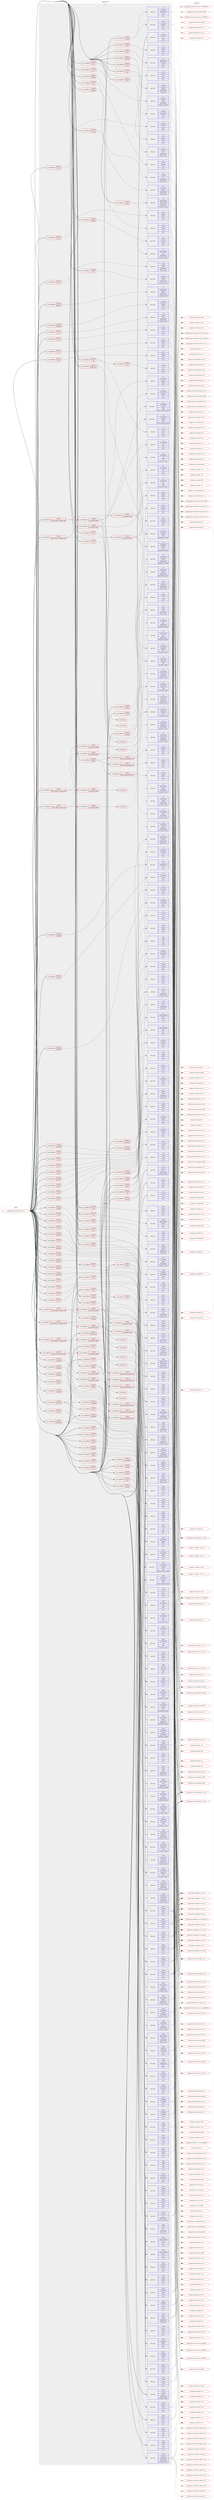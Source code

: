 digraph prolog {

# *************
# Graph options
# *************

newrank=true;
concentrate=true;
compound=true;
graph [rankdir=LR,fontname=Helvetica,fontsize=10,ranksep=1.5];#, ranksep=2.5, nodesep=0.2];
edge  [arrowhead=vee];
node  [fontname=Helvetica,fontsize=10];

# **********
# The ebuild
# **********

subgraph cluster_leftcol {
color=gray;
label=<<i>ebuild</i>>;
id [label="portage://app-emulation/qemu-8.2.3", color=red, width=4, href="../app-emulation/qemu-8.2.3.svg"];
}

# ****************
# The dependencies
# ****************

subgraph cluster_midcol {
color=gray;
label=<<i>dependencies</i>>;
subgraph cluster_compile {
fillcolor="#eeeeee";
style=filled;
label=<<i>compile</i>>;
subgraph cond6895 {
dependency25294 [label=<<TABLE BORDER="0" CELLBORDER="1" CELLSPACING="0" CELLPADDING="4"><TR><TD ROWSPAN="3" CELLPADDING="10">use_conditional</TD></TR><TR><TD>positive</TD></TR><TR><TD>accessibility</TD></TR></TABLE>>, shape=none, color=red];
subgraph pack18259 {
dependency25344 [label=<<TABLE BORDER="0" CELLBORDER="1" CELLSPACING="0" CELLPADDING="4" WIDTH="220"><TR><TD ROWSPAN="6" CELLPADDING="30">pack_dep</TD></TR><TR><TD WIDTH="110">install</TD></TR><TR><TD>app-accessibility</TD></TR><TR><TD>brltty</TD></TR><TR><TD>none</TD></TR><TR><TD>[[],,,,]</TD></TR></TABLE>>, shape=none, color=blue];
}
dependency25294:e -> dependency25344:w [weight=20,style="dashed",arrowhead="vee"];
subgraph pack18275 {
dependency25348 [label=<<TABLE BORDER="0" CELLBORDER="1" CELLSPACING="0" CELLPADDING="4" WIDTH="220"><TR><TD ROWSPAN="6" CELLPADDING="30">pack_dep</TD></TR><TR><TD WIDTH="110">install</TD></TR><TR><TD>app-accessibility</TD></TR><TR><TD>brltty</TD></TR><TR><TD>none</TD></TR><TR><TD>[[],,,,]</TD></TR></TABLE>>, shape=none, color=blue];
}
dependency25294:e -> dependency25348:w [weight=20,style="dashed",arrowhead="vee"];
}
id:e -> dependency25294:w [weight=20,style="solid",arrowhead="vee"];
subgraph cond6927 {
dependency25376 [label=<<TABLE BORDER="0" CELLBORDER="1" CELLSPACING="0" CELLPADDING="4"><TR><TD ROWSPAN="3" CELLPADDING="10">use_conditional</TD></TR><TR><TD>positive</TD></TR><TR><TD>aio</TD></TR></TABLE>>, shape=none, color=red];
subgraph pack18319 {
dependency25458 [label=<<TABLE BORDER="0" CELLBORDER="1" CELLSPACING="0" CELLPADDING="4" WIDTH="220"><TR><TD ROWSPAN="6" CELLPADDING="30">pack_dep</TD></TR><TR><TD WIDTH="110">install</TD></TR><TR><TD>dev-libs</TD></TR><TR><TD>libaio</TD></TR><TR><TD>none</TD></TR><TR><TD>[[],,,,]</TD></TR></TABLE>>, shape=none, color=blue];
}
dependency25376:e -> dependency25458:w [weight=20,style="dashed",arrowhead="vee"];
}
id:e -> dependency25376:w [weight=20,style="solid",arrowhead="vee"];
subgraph cond6993 {
dependency25584 [label=<<TABLE BORDER="0" CELLBORDER="1" CELLSPACING="0" CELLPADDING="4"><TR><TD ROWSPAN="3" CELLPADDING="10">use_conditional</TD></TR><TR><TD>positive</TD></TR><TR><TD>alsa</TD></TR></TABLE>>, shape=none, color=red];
subgraph pack18435 {
dependency25741 [label=<<TABLE BORDER="0" CELLBORDER="1" CELLSPACING="0" CELLPADDING="4" WIDTH="220"><TR><TD ROWSPAN="6" CELLPADDING="30">pack_dep</TD></TR><TR><TD WIDTH="110">install</TD></TR><TR><TD>media-libs</TD></TR><TR><TD>alsa-lib</TD></TR><TR><TD>greaterequal</TD></TR><TR><TD>[[1,0,13],,,1.0.13]</TD></TR></TABLE>>, shape=none, color=blue];
}
dependency25584:e -> dependency25741:w [weight=20,style="dashed",arrowhead="vee"];
}
id:e -> dependency25584:w [weight=20,style="solid",arrowhead="vee"];
subgraph cond7072 {
dependency25799 [label=<<TABLE BORDER="0" CELLBORDER="1" CELLSPACING="0" CELLPADDING="4"><TR><TD ROWSPAN="3" CELLPADDING="10">use_conditional</TD></TR><TR><TD>positive</TD></TR><TR><TD>bpf</TD></TR></TABLE>>, shape=none, color=red];
subgraph pack18601 {
dependency25875 [label=<<TABLE BORDER="0" CELLBORDER="1" CELLSPACING="0" CELLPADDING="4" WIDTH="220"><TR><TD ROWSPAN="6" CELLPADDING="30">pack_dep</TD></TR><TR><TD WIDTH="110">install</TD></TR><TR><TD>dev-libs</TD></TR><TR><TD>libbpf</TD></TR><TR><TD>none</TD></TR><TR><TD>[[],,,,]</TD></TR></TABLE>>, shape=none, color=blue];
}
dependency25799:e -> dependency25875:w [weight=20,style="dashed",arrowhead="vee"];
}
id:e -> dependency25799:w [weight=20,style="solid",arrowhead="vee"];
subgraph cond7192 {
dependency26152 [label=<<TABLE BORDER="0" CELLBORDER="1" CELLSPACING="0" CELLPADDING="4"><TR><TD ROWSPAN="3" CELLPADDING="10">use_conditional</TD></TR><TR><TD>positive</TD></TR><TR><TD>bzip2</TD></TR></TABLE>>, shape=none, color=red];
subgraph pack18781 {
dependency26157 [label=<<TABLE BORDER="0" CELLBORDER="1" CELLSPACING="0" CELLPADDING="4" WIDTH="220"><TR><TD ROWSPAN="6" CELLPADDING="30">pack_dep</TD></TR><TR><TD WIDTH="110">install</TD></TR><TR><TD>app-arch</TD></TR><TR><TD>bzip2</TD></TR><TR><TD>none</TD></TR><TR><TD>[[],,,,]</TD></TR></TABLE>>, shape=none, color=blue];
}
dependency26152:e -> dependency26157:w [weight=20,style="dashed",arrowhead="vee"];
}
id:e -> dependency26152:w [weight=20,style="solid",arrowhead="vee"];
subgraph cond7230 {
dependency26163 [label=<<TABLE BORDER="0" CELLBORDER="1" CELLSPACING="0" CELLPADDING="4"><TR><TD ROWSPAN="3" CELLPADDING="10">use_conditional</TD></TR><TR><TD>positive</TD></TR><TR><TD>capstone</TD></TR></TABLE>>, shape=none, color=red];
subgraph pack18817 {
dependency26210 [label=<<TABLE BORDER="0" CELLBORDER="1" CELLSPACING="0" CELLPADDING="4" WIDTH="220"><TR><TD ROWSPAN="6" CELLPADDING="30">pack_dep</TD></TR><TR><TD WIDTH="110">install</TD></TR><TR><TD>dev-libs</TD></TR><TR><TD>capstone</TD></TR><TR><TD>none</TD></TR><TR><TD>[[],,,,]</TD></TR></TABLE>>, shape=none, color=blue];
}
dependency26163:e -> dependency26210:w [weight=20,style="dashed",arrowhead="vee"];
}
id:e -> dependency26163:w [weight=20,style="solid",arrowhead="vee"];
subgraph cond7258 {
dependency26244 [label=<<TABLE BORDER="0" CELLBORDER="1" CELLSPACING="0" CELLPADDING="4"><TR><TD ROWSPAN="3" CELLPADDING="10">use_conditional</TD></TR><TR><TD>positive</TD></TR><TR><TD>curl</TD></TR></TABLE>>, shape=none, color=red];
subgraph pack18835 {
dependency26247 [label=<<TABLE BORDER="0" CELLBORDER="1" CELLSPACING="0" CELLPADDING="4" WIDTH="220"><TR><TD ROWSPAN="6" CELLPADDING="30">pack_dep</TD></TR><TR><TD WIDTH="110">install</TD></TR><TR><TD>net-misc</TD></TR><TR><TD>curl</TD></TR><TR><TD>greaterequal</TD></TR><TR><TD>[[7,15,4],,,7.15.4]</TD></TR></TABLE>>, shape=none, color=blue];
}
dependency26244:e -> dependency26247:w [weight=20,style="dashed",arrowhead="vee"];
}
id:e -> dependency26244:w [weight=20,style="solid",arrowhead="vee"];
subgraph cond7289 {
dependency26345 [label=<<TABLE BORDER="0" CELLBORDER="1" CELLSPACING="0" CELLPADDING="4"><TR><TD ROWSPAN="3" CELLPADDING="10">use_conditional</TD></TR><TR><TD>positive</TD></TR><TR><TD>fdt</TD></TR></TABLE>>, shape=none, color=red];
subgraph pack18909 {
dependency26370 [label=<<TABLE BORDER="0" CELLBORDER="1" CELLSPACING="0" CELLPADDING="4" WIDTH="220"><TR><TD ROWSPAN="6" CELLPADDING="30">pack_dep</TD></TR><TR><TD WIDTH="110">install</TD></TR><TR><TD>sys-apps</TD></TR><TR><TD>dtc</TD></TR><TR><TD>greaterequal</TD></TR><TR><TD>[[1,5,1],,,1.5.1]</TD></TR></TABLE>>, shape=none, color=blue];
}
dependency26345:e -> dependency26370:w [weight=20,style="dashed",arrowhead="vee"];
}
id:e -> dependency26345:w [weight=20,style="solid",arrowhead="vee"];
subgraph cond7320 {
dependency26400 [label=<<TABLE BORDER="0" CELLBORDER="1" CELLSPACING="0" CELLPADDING="4"><TR><TD ROWSPAN="3" CELLPADDING="10">use_conditional</TD></TR><TR><TD>positive</TD></TR><TR><TD>fuse</TD></TR></TABLE>>, shape=none, color=red];
subgraph pack18929 {
dependency26404 [label=<<TABLE BORDER="0" CELLBORDER="1" CELLSPACING="0" CELLPADDING="4" WIDTH="220"><TR><TD ROWSPAN="6" CELLPADDING="30">pack_dep</TD></TR><TR><TD WIDTH="110">install</TD></TR><TR><TD>sys-fs</TD></TR><TR><TD>fuse</TD></TR><TR><TD>greaterequal</TD></TR><TR><TD>[[3,1],,,3.1]</TD></TR></TABLE>>, shape=none, color=blue];
}
dependency26400:e -> dependency26404:w [weight=20,style="dashed",arrowhead="vee"];
}
id:e -> dependency26400:w [weight=20,style="solid",arrowhead="vee"];
subgraph cond7325 {
dependency26431 [label=<<TABLE BORDER="0" CELLBORDER="1" CELLSPACING="0" CELLPADDING="4"><TR><TD ROWSPAN="3" CELLPADDING="10">use_conditional</TD></TR><TR><TD>positive</TD></TR><TR><TD>glusterfs</TD></TR></TABLE>>, shape=none, color=red];
subgraph pack18954 {
dependency26436 [label=<<TABLE BORDER="0" CELLBORDER="1" CELLSPACING="0" CELLPADDING="4" WIDTH="220"><TR><TD ROWSPAN="6" CELLPADDING="30">pack_dep</TD></TR><TR><TD WIDTH="110">install</TD></TR><TR><TD>sys-cluster</TD></TR><TR><TD>glusterfs</TD></TR><TR><TD>greaterequal</TD></TR><TR><TD>[[3,4,0],,,3.4.0]</TD></TR></TABLE>>, shape=none, color=blue];
}
dependency26431:e -> dependency26436:w [weight=20,style="dashed",arrowhead="vee"];
}
id:e -> dependency26431:w [weight=20,style="solid",arrowhead="vee"];
subgraph cond7353 {
dependency26484 [label=<<TABLE BORDER="0" CELLBORDER="1" CELLSPACING="0" CELLPADDING="4"><TR><TD ROWSPAN="3" CELLPADDING="10">use_conditional</TD></TR><TR><TD>positive</TD></TR><TR><TD>gnutls</TD></TR></TABLE>>, shape=none, color=red];
subgraph pack19034 {
dependency26650 [label=<<TABLE BORDER="0" CELLBORDER="1" CELLSPACING="0" CELLPADDING="4" WIDTH="220"><TR><TD ROWSPAN="6" CELLPADDING="30">pack_dep</TD></TR><TR><TD WIDTH="110">install</TD></TR><TR><TD>net-libs</TD></TR><TR><TD>gnutls</TD></TR><TR><TD>greaterequal</TD></TR><TR><TD>[[3,0],,,3.0]</TD></TR></TABLE>>, shape=none, color=blue];
}
dependency26484:e -> dependency26650:w [weight=20,style="dashed",arrowhead="vee"];
subgraph pack19173 {
dependency26783 [label=<<TABLE BORDER="0" CELLBORDER="1" CELLSPACING="0" CELLPADDING="4" WIDTH="220"><TR><TD ROWSPAN="6" CELLPADDING="30">pack_dep</TD></TR><TR><TD WIDTH="110">install</TD></TR><TR><TD>dev-libs</TD></TR><TR><TD>nettle</TD></TR><TR><TD>none</TD></TR><TR><TD>[[],,,,]</TD></TR></TABLE>>, shape=none, color=blue];
}
dependency26484:e -> dependency26783:w [weight=20,style="dashed",arrowhead="vee"];
}
id:e -> dependency26484:w [weight=20,style="solid",arrowhead="vee"];
subgraph cond7465 {
dependency26810 [label=<<TABLE BORDER="0" CELLBORDER="1" CELLSPACING="0" CELLPADDING="4"><TR><TD ROWSPAN="3" CELLPADDING="10">use_conditional</TD></TR><TR><TD>positive</TD></TR><TR><TD>gtk</TD></TR></TABLE>>, shape=none, color=red];
subgraph pack19196 {
dependency26851 [label=<<TABLE BORDER="0" CELLBORDER="1" CELLSPACING="0" CELLPADDING="4" WIDTH="220"><TR><TD ROWSPAN="6" CELLPADDING="30">pack_dep</TD></TR><TR><TD WIDTH="110">install</TD></TR><TR><TD>x11-libs</TD></TR><TR><TD>gtk+</TD></TR><TR><TD>none</TD></TR><TR><TD>[[],,,,]</TD></TR></TABLE>>, shape=none, color=blue];
}
dependency26810:e -> dependency26851:w [weight=20,style="dashed",arrowhead="vee"];
subgraph cond7487 {
dependency26891 [label=<<TABLE BORDER="0" CELLBORDER="1" CELLSPACING="0" CELLPADDING="4"><TR><TD ROWSPAN="3" CELLPADDING="10">use_conditional</TD></TR><TR><TD>positive</TD></TR><TR><TD>vte</TD></TR></TABLE>>, shape=none, color=red];
subgraph pack19245 {
dependency26919 [label=<<TABLE BORDER="0" CELLBORDER="1" CELLSPACING="0" CELLPADDING="4" WIDTH="220"><TR><TD ROWSPAN="6" CELLPADDING="30">pack_dep</TD></TR><TR><TD WIDTH="110">install</TD></TR><TR><TD>x11-libs</TD></TR><TR><TD>vte</TD></TR><TR><TD>none</TD></TR><TR><TD>[[],,,,]</TD></TR></TABLE>>, shape=none, color=blue];
}
dependency26891:e -> dependency26919:w [weight=20,style="dashed",arrowhead="vee"];
}
dependency26810:e -> dependency26891:w [weight=20,style="dashed",arrowhead="vee"];
}
id:e -> dependency26810:w [weight=20,style="solid",arrowhead="vee"];
subgraph cond7511 {
dependency26943 [label=<<TABLE BORDER="0" CELLBORDER="1" CELLSPACING="0" CELLPADDING="4"><TR><TD ROWSPAN="3" CELLPADDING="10">use_conditional</TD></TR><TR><TD>positive</TD></TR><TR><TD>infiniband</TD></TR></TABLE>>, shape=none, color=red];
subgraph pack19295 {
dependency26988 [label=<<TABLE BORDER="0" CELLBORDER="1" CELLSPACING="0" CELLPADDING="4" WIDTH="220"><TR><TD ROWSPAN="6" CELLPADDING="30">pack_dep</TD></TR><TR><TD WIDTH="110">install</TD></TR><TR><TD>sys-cluster</TD></TR><TR><TD>rdma-core</TD></TR><TR><TD>none</TD></TR><TR><TD>[[],,,,]</TD></TR></TABLE>>, shape=none, color=blue];
}
dependency26943:e -> dependency26988:w [weight=20,style="dashed",arrowhead="vee"];
}
id:e -> dependency26943:w [weight=20,style="solid",arrowhead="vee"];
subgraph cond7535 {
dependency27041 [label=<<TABLE BORDER="0" CELLBORDER="1" CELLSPACING="0" CELLPADDING="4"><TR><TD ROWSPAN="3" CELLPADDING="10">use_conditional</TD></TR><TR><TD>positive</TD></TR><TR><TD>io-uring</TD></TR></TABLE>>, shape=none, color=red];
subgraph pack19342 {
dependency27068 [label=<<TABLE BORDER="0" CELLBORDER="1" CELLSPACING="0" CELLPADDING="4" WIDTH="220"><TR><TD ROWSPAN="6" CELLPADDING="30">pack_dep</TD></TR><TR><TD WIDTH="110">install</TD></TR><TR><TD>sys-libs</TD></TR><TR><TD>liburing</TD></TR><TR><TD>none</TD></TR><TR><TD>[[],,,,]</TD></TR></TABLE>>, shape=none, color=blue];
}
dependency27041:e -> dependency27068:w [weight=20,style="dashed",arrowhead="vee"];
}
id:e -> dependency27041:w [weight=20,style="solid",arrowhead="vee"];
subgraph cond7556 {
dependency27116 [label=<<TABLE BORDER="0" CELLBORDER="1" CELLSPACING="0" CELLPADDING="4"><TR><TD ROWSPAN="3" CELLPADDING="10">use_conditional</TD></TR><TR><TD>positive</TD></TR><TR><TD>iscsi</TD></TR></TABLE>>, shape=none, color=red];
subgraph pack19392 {
dependency27158 [label=<<TABLE BORDER="0" CELLBORDER="1" CELLSPACING="0" CELLPADDING="4" WIDTH="220"><TR><TD ROWSPAN="6" CELLPADDING="30">pack_dep</TD></TR><TR><TD WIDTH="110">install</TD></TR><TR><TD>net-libs</TD></TR><TR><TD>libiscsi</TD></TR><TR><TD>none</TD></TR><TR><TD>[[],,,,]</TD></TR></TABLE>>, shape=none, color=blue];
}
dependency27116:e -> dependency27158:w [weight=20,style="dashed",arrowhead="vee"];
}
id:e -> dependency27116:w [weight=20,style="solid",arrowhead="vee"];
subgraph cond7587 {
dependency27207 [label=<<TABLE BORDER="0" CELLBORDER="1" CELLSPACING="0" CELLPADDING="4"><TR><TD ROWSPAN="3" CELLPADDING="10">use_conditional</TD></TR><TR><TD>positive</TD></TR><TR><TD>jack</TD></TR></TABLE>>, shape=none, color=red];
subgraph pack19459 {
dependency27259 [label=<<TABLE BORDER="0" CELLBORDER="1" CELLSPACING="0" CELLPADDING="4" WIDTH="220"><TR><TD ROWSPAN="6" CELLPADDING="30">pack_dep</TD></TR><TR><TD WIDTH="110">install</TD></TR><TR><TD>virtual</TD></TR><TR><TD>jack</TD></TR><TR><TD>none</TD></TR><TR><TD>[[],,,,]</TD></TR></TABLE>>, shape=none, color=blue];
}
dependency27207:e -> dependency27259:w [weight=20,style="dashed",arrowhead="vee"];
}
id:e -> dependency27207:w [weight=20,style="solid",arrowhead="vee"];
subgraph cond7636 {
dependency27314 [label=<<TABLE BORDER="0" CELLBORDER="1" CELLSPACING="0" CELLPADDING="4"><TR><TD ROWSPAN="3" CELLPADDING="10">use_conditional</TD></TR><TR><TD>positive</TD></TR><TR><TD>jemalloc</TD></TR></TABLE>>, shape=none, color=red];
subgraph pack19524 {
dependency27341 [label=<<TABLE BORDER="0" CELLBORDER="1" CELLSPACING="0" CELLPADDING="4" WIDTH="220"><TR><TD ROWSPAN="6" CELLPADDING="30">pack_dep</TD></TR><TR><TD WIDTH="110">install</TD></TR><TR><TD>dev-libs</TD></TR><TR><TD>jemalloc</TD></TR><TR><TD>none</TD></TR><TR><TD>[[],,,,]</TD></TR></TABLE>>, shape=none, color=blue];
}
dependency27314:e -> dependency27341:w [weight=20,style="dashed",arrowhead="vee"];
}
id:e -> dependency27314:w [weight=20,style="solid",arrowhead="vee"];
subgraph cond7653 {
dependency27374 [label=<<TABLE BORDER="0" CELLBORDER="1" CELLSPACING="0" CELLPADDING="4"><TR><TD ROWSPAN="3" CELLPADDING="10">use_conditional</TD></TR><TR><TD>positive</TD></TR><TR><TD>jpeg</TD></TR></TABLE>>, shape=none, color=red];
subgraph pack19578 {
dependency27389 [label=<<TABLE BORDER="0" CELLBORDER="1" CELLSPACING="0" CELLPADDING="4" WIDTH="220"><TR><TD ROWSPAN="6" CELLPADDING="30">pack_dep</TD></TR><TR><TD WIDTH="110">install</TD></TR><TR><TD>media-libs</TD></TR><TR><TD>libjpeg-turbo</TD></TR><TR><TD>none</TD></TR><TR><TD>[[],,,,]</TD></TR></TABLE>>, shape=none, color=blue];
}
dependency27374:e -> dependency27389:w [weight=20,style="dashed",arrowhead="vee"];
}
id:e -> dependency27374:w [weight=20,style="solid",arrowhead="vee"];
subgraph cond7664 {
dependency27410 [label=<<TABLE BORDER="0" CELLBORDER="1" CELLSPACING="0" CELLPADDING="4"><TR><TD ROWSPAN="3" CELLPADDING="10">use_conditional</TD></TR><TR><TD>positive</TD></TR><TR><TD>kernel_linux</TD></TR></TABLE>>, shape=none, color=red];
subgraph pack19596 {
dependency27458 [label=<<TABLE BORDER="0" CELLBORDER="1" CELLSPACING="0" CELLPADDING="4" WIDTH="220"><TR><TD ROWSPAN="6" CELLPADDING="30">pack_dep</TD></TR><TR><TD WIDTH="110">install</TD></TR><TR><TD>sys-kernel</TD></TR><TR><TD>linux-headers</TD></TR><TR><TD>greaterequal</TD></TR><TR><TD>[[2,6,35],,,2.6.35]</TD></TR></TABLE>>, shape=none, color=blue];
}
dependency27410:e -> dependency27458:w [weight=20,style="dashed",arrowhead="vee"];
}
id:e -> dependency27410:w [weight=20,style="solid",arrowhead="vee"];
subgraph cond7678 {
dependency27471 [label=<<TABLE BORDER="0" CELLBORDER="1" CELLSPACING="0" CELLPADDING="4"><TR><TD ROWSPAN="3" CELLPADDING="10">use_conditional</TD></TR><TR><TD>positive</TD></TR><TR><TD>kernel_linux</TD></TR></TABLE>>, shape=none, color=red];
subgraph pack19633 {
dependency27480 [label=<<TABLE BORDER="0" CELLBORDER="1" CELLSPACING="0" CELLPADDING="4" WIDTH="220"><TR><TD ROWSPAN="6" CELLPADDING="30">pack_dep</TD></TR><TR><TD WIDTH="110">install</TD></TR><TR><TD>sys-libs</TD></TR><TR><TD>libcap-ng</TD></TR><TR><TD>none</TD></TR><TR><TD>[[],,,,]</TD></TR></TABLE>>, shape=none, color=blue];
}
dependency27471:e -> dependency27480:w [weight=20,style="dashed",arrowhead="vee"];
}
id:e -> dependency27471:w [weight=20,style="solid",arrowhead="vee"];
subgraph cond7686 {
dependency27509 [label=<<TABLE BORDER="0" CELLBORDER="1" CELLSPACING="0" CELLPADDING="4"><TR><TD ROWSPAN="3" CELLPADDING="10">use_conditional</TD></TR><TR><TD>positive</TD></TR><TR><TD>keyutils</TD></TR></TABLE>>, shape=none, color=red];
subgraph pack19672 {
dependency27545 [label=<<TABLE BORDER="0" CELLBORDER="1" CELLSPACING="0" CELLPADDING="4" WIDTH="220"><TR><TD ROWSPAN="6" CELLPADDING="30">pack_dep</TD></TR><TR><TD WIDTH="110">install</TD></TR><TR><TD>sys-apps</TD></TR><TR><TD>keyutils</TD></TR><TR><TD>none</TD></TR><TR><TD>[[],,,,]</TD></TR></TABLE>>, shape=none, color=blue];
}
dependency27509:e -> dependency27545:w [weight=20,style="dashed",arrowhead="vee"];
}
id:e -> dependency27509:w [weight=20,style="solid",arrowhead="vee"];
subgraph cond7707 {
dependency27558 [label=<<TABLE BORDER="0" CELLBORDER="1" CELLSPACING="0" CELLPADDING="4"><TR><TD ROWSPAN="3" CELLPADDING="10">use_conditional</TD></TR><TR><TD>positive</TD></TR><TR><TD>lzo</TD></TR></TABLE>>, shape=none, color=red];
subgraph pack19694 {
dependency27649 [label=<<TABLE BORDER="0" CELLBORDER="1" CELLSPACING="0" CELLPADDING="4" WIDTH="220"><TR><TD ROWSPAN="6" CELLPADDING="30">pack_dep</TD></TR><TR><TD WIDTH="110">install</TD></TR><TR><TD>dev-libs</TD></TR><TR><TD>lzo</TD></TR><TR><TD>none</TD></TR><TR><TD>[[],,,,]</TD></TR></TABLE>>, shape=none, color=blue];
}
dependency27558:e -> dependency27649:w [weight=20,style="dashed",arrowhead="vee"];
}
id:e -> dependency27558:w [weight=20,style="solid",arrowhead="vee"];
subgraph cond7742 {
dependency27701 [label=<<TABLE BORDER="0" CELLBORDER="1" CELLSPACING="0" CELLPADDING="4"><TR><TD ROWSPAN="3" CELLPADDING="10">use_conditional</TD></TR><TR><TD>positive</TD></TR><TR><TD>multipath</TD></TR></TABLE>>, shape=none, color=red];
subgraph pack19789 {
dependency27726 [label=<<TABLE BORDER="0" CELLBORDER="1" CELLSPACING="0" CELLPADDING="4" WIDTH="220"><TR><TD ROWSPAN="6" CELLPADDING="30">pack_dep</TD></TR><TR><TD WIDTH="110">install</TD></TR><TR><TD>sys-fs</TD></TR><TR><TD>multipath-tools</TD></TR><TR><TD>none</TD></TR><TR><TD>[[],,,,]</TD></TR></TABLE>>, shape=none, color=blue];
}
dependency27701:e -> dependency27726:w [weight=20,style="dashed",arrowhead="vee"];
}
id:e -> dependency27701:w [weight=20,style="solid",arrowhead="vee"];
subgraph cond7775 {
dependency27902 [label=<<TABLE BORDER="0" CELLBORDER="1" CELLSPACING="0" CELLPADDING="4"><TR><TD ROWSPAN="3" CELLPADDING="10">use_conditional</TD></TR><TR><TD>positive</TD></TR><TR><TD>ncurses</TD></TR></TABLE>>, shape=none, color=red];
subgraph pack19982 {
dependency27974 [label=<<TABLE BORDER="0" CELLBORDER="1" CELLSPACING="0" CELLPADDING="4" WIDTH="220"><TR><TD ROWSPAN="6" CELLPADDING="30">pack_dep</TD></TR><TR><TD WIDTH="110">install</TD></TR><TR><TD>sys-libs</TD></TR><TR><TD>ncurses</TD></TR><TR><TD>none</TD></TR><TR><TD>[[],,,,]</TD></TR></TABLE>>, shape=none, color=blue];
}
dependency27902:e -> dependency27974:w [weight=20,style="dashed",arrowhead="vee"];
subgraph pack19987 {
dependency27982 [label=<<TABLE BORDER="0" CELLBORDER="1" CELLSPACING="0" CELLPADDING="4" WIDTH="220"><TR><TD ROWSPAN="6" CELLPADDING="30">pack_dep</TD></TR><TR><TD WIDTH="110">install</TD></TR><TR><TD>sys-libs</TD></TR><TR><TD>ncurses</TD></TR><TR><TD>none</TD></TR><TR><TD>[[],,,,]</TD></TR></TABLE>>, shape=none, color=blue];
}
dependency27902:e -> dependency27982:w [weight=20,style="dashed",arrowhead="vee"];
}
id:e -> dependency27902:w [weight=20,style="solid",arrowhead="vee"];
subgraph cond7831 {
dependency28031 [label=<<TABLE BORDER="0" CELLBORDER="1" CELLSPACING="0" CELLPADDING="4"><TR><TD ROWSPAN="3" CELLPADDING="10">use_conditional</TD></TR><TR><TD>positive</TD></TR><TR><TD>nfs</TD></TR></TABLE>>, shape=none, color=red];
subgraph pack20032 {
dependency28100 [label=<<TABLE BORDER="0" CELLBORDER="1" CELLSPACING="0" CELLPADDING="4" WIDTH="220"><TR><TD ROWSPAN="6" CELLPADDING="30">pack_dep</TD></TR><TR><TD WIDTH="110">install</TD></TR><TR><TD>net-fs</TD></TR><TR><TD>libnfs</TD></TR><TR><TD>greaterequal</TD></TR><TR><TD>[[1,9,3],,,1.9.3]</TD></TR></TABLE>>, shape=none, color=blue];
}
dependency28031:e -> dependency28100:w [weight=20,style="dashed",arrowhead="vee"];
}
id:e -> dependency28031:w [weight=20,style="solid",arrowhead="vee"];
subgraph cond7852 {
dependency28273 [label=<<TABLE BORDER="0" CELLBORDER="1" CELLSPACING="0" CELLPADDING="4"><TR><TD ROWSPAN="3" CELLPADDING="10">use_conditional</TD></TR><TR><TD>positive</TD></TR><TR><TD>numa</TD></TR></TABLE>>, shape=none, color=red];
subgraph pack20188 {
dependency28302 [label=<<TABLE BORDER="0" CELLBORDER="1" CELLSPACING="0" CELLPADDING="4" WIDTH="220"><TR><TD ROWSPAN="6" CELLPADDING="30">pack_dep</TD></TR><TR><TD WIDTH="110">install</TD></TR><TR><TD>sys-process</TD></TR><TR><TD>numactl</TD></TR><TR><TD>none</TD></TR><TR><TD>[[],,,,]</TD></TR></TABLE>>, shape=none, color=blue];
}
dependency28273:e -> dependency28302:w [weight=20,style="dashed",arrowhead="vee"];
}
id:e -> dependency28273:w [weight=20,style="solid",arrowhead="vee"];
subgraph cond7918 {
dependency28356 [label=<<TABLE BORDER="0" CELLBORDER="1" CELLSPACING="0" CELLPADDING="4"><TR><TD ROWSPAN="3" CELLPADDING="10">use_conditional</TD></TR><TR><TD>positive</TD></TR><TR><TD>opengl</TD></TR></TABLE>>, shape=none, color=red];
subgraph pack20237 {
dependency28357 [label=<<TABLE BORDER="0" CELLBORDER="1" CELLSPACING="0" CELLPADDING="4" WIDTH="220"><TR><TD ROWSPAN="6" CELLPADDING="30">pack_dep</TD></TR><TR><TD WIDTH="110">install</TD></TR><TR><TD>virtual</TD></TR><TR><TD>opengl</TD></TR><TR><TD>none</TD></TR><TR><TD>[[],,,,]</TD></TR></TABLE>>, shape=none, color=blue];
}
dependency28356:e -> dependency28357:w [weight=20,style="dashed",arrowhead="vee"];
subgraph pack20339 {
dependency28521 [label=<<TABLE BORDER="0" CELLBORDER="1" CELLSPACING="0" CELLPADDING="4" WIDTH="220"><TR><TD ROWSPAN="6" CELLPADDING="30">pack_dep</TD></TR><TR><TD WIDTH="110">install</TD></TR><TR><TD>media-libs</TD></TR><TR><TD>libepoxy</TD></TR><TR><TD>none</TD></TR><TR><TD>[[],,,,]</TD></TR></TABLE>>, shape=none, color=blue];
}
dependency28356:e -> dependency28521:w [weight=20,style="dashed",arrowhead="vee"];
subgraph pack20370 {
dependency28561 [label=<<TABLE BORDER="0" CELLBORDER="1" CELLSPACING="0" CELLPADDING="4" WIDTH="220"><TR><TD ROWSPAN="6" CELLPADDING="30">pack_dep</TD></TR><TR><TD WIDTH="110">install</TD></TR><TR><TD>media-libs</TD></TR><TR><TD>mesa</TD></TR><TR><TD>none</TD></TR><TR><TD>[[],,,,]</TD></TR></TABLE>>, shape=none, color=blue];
}
dependency28356:e -> dependency28561:w [weight=20,style="dashed",arrowhead="vee"];
subgraph pack20392 {
dependency28587 [label=<<TABLE BORDER="0" CELLBORDER="1" CELLSPACING="0" CELLPADDING="4" WIDTH="220"><TR><TD ROWSPAN="6" CELLPADDING="30">pack_dep</TD></TR><TR><TD WIDTH="110">install</TD></TR><TR><TD>media-libs</TD></TR><TR><TD>mesa</TD></TR><TR><TD>none</TD></TR><TR><TD>[[],,,,]</TD></TR></TABLE>>, shape=none, color=blue];
}
dependency28356:e -> dependency28587:w [weight=20,style="dashed",arrowhead="vee"];
}
id:e -> dependency28356:w [weight=20,style="solid",arrowhead="vee"];
subgraph cond8004 {
dependency28644 [label=<<TABLE BORDER="0" CELLBORDER="1" CELLSPACING="0" CELLPADDING="4"><TR><TD ROWSPAN="3" CELLPADDING="10">use_conditional</TD></TR><TR><TD>positive</TD></TR><TR><TD>pam</TD></TR></TABLE>>, shape=none, color=red];
subgraph pack20469 {
dependency28804 [label=<<TABLE BORDER="0" CELLBORDER="1" CELLSPACING="0" CELLPADDING="4" WIDTH="220"><TR><TD ROWSPAN="6" CELLPADDING="30">pack_dep</TD></TR><TR><TD WIDTH="110">install</TD></TR><TR><TD>sys-libs</TD></TR><TR><TD>pam</TD></TR><TR><TD>none</TD></TR><TR><TD>[[],,,,]</TD></TR></TABLE>>, shape=none, color=blue];
}
dependency28644:e -> dependency28804:w [weight=20,style="dashed",arrowhead="vee"];
}
id:e -> dependency28644:w [weight=20,style="solid",arrowhead="vee"];
subgraph cond8065 {
dependency28836 [label=<<TABLE BORDER="0" CELLBORDER="1" CELLSPACING="0" CELLPADDING="4"><TR><TD ROWSPAN="3" CELLPADDING="10">use_conditional</TD></TR><TR><TD>positive</TD></TR><TR><TD>pipewire</TD></TR></TABLE>>, shape=none, color=red];
subgraph pack20575 {
dependency28842 [label=<<TABLE BORDER="0" CELLBORDER="1" CELLSPACING="0" CELLPADDING="4" WIDTH="220"><TR><TD ROWSPAN="6" CELLPADDING="30">pack_dep</TD></TR><TR><TD WIDTH="110">install</TD></TR><TR><TD>media-video</TD></TR><TR><TD>pipewire</TD></TR><TR><TD>greaterequal</TD></TR><TR><TD>[[0,3,60],,,0.3.60]</TD></TR></TABLE>>, shape=none, color=blue];
}
dependency28836:e -> dependency28842:w [weight=20,style="dashed",arrowhead="vee"];
}
id:e -> dependency28836:w [weight=20,style="solid",arrowhead="vee"];
subgraph cond8071 {
dependency28865 [label=<<TABLE BORDER="0" CELLBORDER="1" CELLSPACING="0" CELLPADDING="4"><TR><TD ROWSPAN="3" CELLPADDING="10">use_conditional</TD></TR><TR><TD>positive</TD></TR><TR><TD>png</TD></TR></TABLE>>, shape=none, color=red];
subgraph pack20646 {
dependency28940 [label=<<TABLE BORDER="0" CELLBORDER="1" CELLSPACING="0" CELLPADDING="4" WIDTH="220"><TR><TD ROWSPAN="6" CELLPADDING="30">pack_dep</TD></TR><TR><TD WIDTH="110">install</TD></TR><TR><TD>media-libs</TD></TR><TR><TD>libpng</TD></TR><TR><TD>greaterequal</TD></TR><TR><TD>[[1,6,34],,,1.6.34]</TD></TR></TABLE>>, shape=none, color=blue];
}
dependency28865:e -> dependency28940:w [weight=20,style="dashed",arrowhead="vee"];
}
id:e -> dependency28865:w [weight=20,style="solid",arrowhead="vee"];
subgraph cond8093 {
dependency28964 [label=<<TABLE BORDER="0" CELLBORDER="1" CELLSPACING="0" CELLPADDING="4"><TR><TD ROWSPAN="3" CELLPADDING="10">use_conditional</TD></TR><TR><TD>positive</TD></TR><TR><TD>pulseaudio</TD></TR></TABLE>>, shape=none, color=red];
subgraph pack20676 {
dependency29042 [label=<<TABLE BORDER="0" CELLBORDER="1" CELLSPACING="0" CELLPADDING="4" WIDTH="220"><TR><TD ROWSPAN="6" CELLPADDING="30">pack_dep</TD></TR><TR><TD WIDTH="110">install</TD></TR><TR><TD>media-libs</TD></TR><TR><TD>libpulse</TD></TR><TR><TD>none</TD></TR><TR><TD>[[],,,,]</TD></TR></TABLE>>, shape=none, color=blue];
}
dependency28964:e -> dependency29042:w [weight=20,style="dashed",arrowhead="vee"];
}
id:e -> dependency28964:w [weight=20,style="solid",arrowhead="vee"];
subgraph cond8130 {
dependency29156 [label=<<TABLE BORDER="0" CELLBORDER="1" CELLSPACING="0" CELLPADDING="4"><TR><TD ROWSPAN="3" CELLPADDING="10">use_conditional</TD></TR><TR><TD>positive</TD></TR><TR><TD>python</TD></TR></TABLE>>, shape=none, color=red];
subgraph cond8168 {
dependency29207 [label=<<TABLE BORDER="0" CELLBORDER="1" CELLSPACING="0" CELLPADDING="4"><TR><TD ROWSPAN="3" CELLPADDING="10">use_conditional</TD></TR><TR><TD>positive</TD></TR><TR><TD>python_targets_python3_10</TD></TR></TABLE>>, shape=none, color=red];
subgraph pack20823 {
dependency29210 [label=<<TABLE BORDER="0" CELLBORDER="1" CELLSPACING="0" CELLPADDING="4" WIDTH="220"><TR><TD ROWSPAN="6" CELLPADDING="30">pack_dep</TD></TR><TR><TD WIDTH="110">install</TD></TR><TR><TD>dev-lang</TD></TR><TR><TD>python</TD></TR><TR><TD>none</TD></TR><TR><TD>[[],,,,]</TD></TR></TABLE>>, shape=none, color=blue];
}
dependency29207:e -> dependency29210:w [weight=20,style="dashed",arrowhead="vee"];
}
dependency29156:e -> dependency29207:w [weight=20,style="dashed",arrowhead="vee"];
subgraph cond8178 {
dependency29236 [label=<<TABLE BORDER="0" CELLBORDER="1" CELLSPACING="0" CELLPADDING="4"><TR><TD ROWSPAN="3" CELLPADDING="10">use_conditional</TD></TR><TR><TD>positive</TD></TR><TR><TD>python_targets_python3_11</TD></TR></TABLE>>, shape=none, color=red];
subgraph pack20844 {
dependency29260 [label=<<TABLE BORDER="0" CELLBORDER="1" CELLSPACING="0" CELLPADDING="4" WIDTH="220"><TR><TD ROWSPAN="6" CELLPADDING="30">pack_dep</TD></TR><TR><TD WIDTH="110">install</TD></TR><TR><TD>dev-lang</TD></TR><TR><TD>python</TD></TR><TR><TD>none</TD></TR><TR><TD>[[],,,,]</TD></TR></TABLE>>, shape=none, color=blue];
}
dependency29236:e -> dependency29260:w [weight=20,style="dashed",arrowhead="vee"];
}
dependency29156:e -> dependency29236:w [weight=20,style="dashed",arrowhead="vee"];
subgraph cond8194 {
dependency29262 [label=<<TABLE BORDER="0" CELLBORDER="1" CELLSPACING="0" CELLPADDING="4"><TR><TD ROWSPAN="3" CELLPADDING="10">use_conditional</TD></TR><TR><TD>positive</TD></TR><TR><TD>python_targets_python3_12</TD></TR></TABLE>>, shape=none, color=red];
subgraph pack20859 {
dependency29462 [label=<<TABLE BORDER="0" CELLBORDER="1" CELLSPACING="0" CELLPADDING="4" WIDTH="220"><TR><TD ROWSPAN="6" CELLPADDING="30">pack_dep</TD></TR><TR><TD WIDTH="110">install</TD></TR><TR><TD>dev-lang</TD></TR><TR><TD>python</TD></TR><TR><TD>none</TD></TR><TR><TD>[[],,,,]</TD></TR></TABLE>>, shape=none, color=blue];
}
dependency29262:e -> dependency29462:w [weight=20,style="dashed",arrowhead="vee"];
}
dependency29156:e -> dependency29262:w [weight=20,style="dashed",arrowhead="vee"];
}
id:e -> dependency29156:w [weight=20,style="solid",arrowhead="vee"];
subgraph cond8263 {
dependency29495 [label=<<TABLE BORDER="0" CELLBORDER="1" CELLSPACING="0" CELLPADDING="4"><TR><TD ROWSPAN="3" CELLPADDING="10">use_conditional</TD></TR><TR><TD>positive</TD></TR><TR><TD>qemu_softmmu_targets_i386</TD></TR></TABLE>>, shape=none, color=red];
subgraph cond8264 {
dependency29498 [label=<<TABLE BORDER="0" CELLBORDER="1" CELLSPACING="0" CELLPADDING="4"><TR><TD ROWSPAN="3" CELLPADDING="10">use_conditional</TD></TR><TR><TD>positive</TD></TR><TR><TD>pin-upstream-blobs</TD></TR></TABLE>>, shape=none, color=red];
subgraph pack21016 {
dependency29501 [label=<<TABLE BORDER="0" CELLBORDER="1" CELLSPACING="0" CELLPADDING="4" WIDTH="220"><TR><TD ROWSPAN="6" CELLPADDING="30">pack_dep</TD></TR><TR><TD WIDTH="110">install</TD></TR><TR><TD>sys-firmware</TD></TR><TR><TD>edk2-bin</TD></TR><TR><TD>tilde</TD></TR><TR><TD>[[202202],,,202202]</TD></TR></TABLE>>, shape=none, color=blue];
}
dependency29498:e -> dependency29501:w [weight=20,style="dashed",arrowhead="vee"];
subgraph pack21086 {
dependency29621 [label=<<TABLE BORDER="0" CELLBORDER="1" CELLSPACING="0" CELLPADDING="4" WIDTH="220"><TR><TD ROWSPAN="6" CELLPADDING="30">pack_dep</TD></TR><TR><TD WIDTH="110">install</TD></TR><TR><TD>sys-firmware</TD></TR><TR><TD>ipxe</TD></TR><TR><TD>tilde</TD></TR><TR><TD>[[1,21,1],,,1.21.1]</TD></TR></TABLE>>, shape=none, color=blue];
}
dependency29498:e -> dependency29621:w [weight=20,style="dashed",arrowhead="vee"];
subgraph pack21128 {
dependency29676 [label=<<TABLE BORDER="0" CELLBORDER="1" CELLSPACING="0" CELLPADDING="4" WIDTH="220"><TR><TD ROWSPAN="6" CELLPADDING="30">pack_dep</TD></TR><TR><TD WIDTH="110">install</TD></TR><TR><TD>sys-firmware</TD></TR><TR><TD>seabios-bin</TD></TR><TR><TD>tilde</TD></TR><TR><TD>[[1,16,0],,,1.16.0]</TD></TR></TABLE>>, shape=none, color=blue];
}
dependency29498:e -> dependency29676:w [weight=20,style="dashed",arrowhead="vee"];
subgraph pack21146 {
dependency29726 [label=<<TABLE BORDER="0" CELLBORDER="1" CELLSPACING="0" CELLPADDING="4" WIDTH="220"><TR><TD ROWSPAN="6" CELLPADDING="30">pack_dep</TD></TR><TR><TD WIDTH="110">install</TD></TR><TR><TD>sys-firmware</TD></TR><TR><TD>sgabios</TD></TR><TR><TD>tilde</TD></TR><TR><TD>[[0,1],,_pre10,0.1_pre10]</TD></TR></TABLE>>, shape=none, color=blue];
}
dependency29498:e -> dependency29726:w [weight=20,style="dashed",arrowhead="vee"];
}
dependency29495:e -> dependency29498:w [weight=20,style="dashed",arrowhead="vee"];
subgraph cond8322 {
dependency29736 [label=<<TABLE BORDER="0" CELLBORDER="1" CELLSPACING="0" CELLPADDING="4"><TR><TD ROWSPAN="3" CELLPADDING="10">use_conditional</TD></TR><TR><TD>negative</TD></TR><TR><TD>pin-upstream-blobs</TD></TR></TABLE>>, shape=none, color=red];
subgraph any180 {
dependency29854 [label=<<TABLE BORDER="0" CELLBORDER="1" CELLSPACING="0" CELLPADDING="4"><TR><TD CELLPADDING="10">any_of_group</TD></TR></TABLE>>, shape=none, color=red];subgraph pack21281 {
dependency29895 [label=<<TABLE BORDER="0" CELLBORDER="1" CELLSPACING="0" CELLPADDING="4" WIDTH="220"><TR><TD ROWSPAN="6" CELLPADDING="30">pack_dep</TD></TR><TR><TD WIDTH="110">install</TD></TR><TR><TD>sys-firmware</TD></TR><TR><TD>edk2</TD></TR><TR><TD>greaterequal</TD></TR><TR><TD>[[202202],,,202202]</TD></TR></TABLE>>, shape=none, color=blue];
}
dependency29854:e -> dependency29895:w [weight=20,style="dotted",arrowhead="oinv"];
subgraph pack21292 {
dependency29919 [label=<<TABLE BORDER="0" CELLBORDER="1" CELLSPACING="0" CELLPADDING="4" WIDTH="220"><TR><TD ROWSPAN="6" CELLPADDING="30">pack_dep</TD></TR><TR><TD WIDTH="110">install</TD></TR><TR><TD>sys-firmware</TD></TR><TR><TD>edk2-bin</TD></TR><TR><TD>greaterequal</TD></TR><TR><TD>[[202202],,,202202]</TD></TR></TABLE>>, shape=none, color=blue];
}
dependency29854:e -> dependency29919:w [weight=20,style="dotted",arrowhead="oinv"];
}
dependency29736:e -> dependency29854:w [weight=20,style="dashed",arrowhead="vee"];
subgraph pack21315 {
dependency29981 [label=<<TABLE BORDER="0" CELLBORDER="1" CELLSPACING="0" CELLPADDING="4" WIDTH="220"><TR><TD ROWSPAN="6" CELLPADDING="30">pack_dep</TD></TR><TR><TD WIDTH="110">install</TD></TR><TR><TD>sys-firmware</TD></TR><TR><TD>ipxe</TD></TR><TR><TD>none</TD></TR><TR><TD>[[],,,,]</TD></TR></TABLE>>, shape=none, color=blue];
}
dependency29736:e -> dependency29981:w [weight=20,style="dashed",arrowhead="vee"];
subgraph any189 {
dependency30004 [label=<<TABLE BORDER="0" CELLBORDER="1" CELLSPACING="0" CELLPADDING="4"><TR><TD CELLPADDING="10">any_of_group</TD></TR></TABLE>>, shape=none, color=red];subgraph pack21370 {
dependency30029 [label=<<TABLE BORDER="0" CELLBORDER="1" CELLSPACING="0" CELLPADDING="4" WIDTH="220"><TR><TD ROWSPAN="6" CELLPADDING="30">pack_dep</TD></TR><TR><TD WIDTH="110">install</TD></TR><TR><TD>sys-firmware</TD></TR><TR><TD>seabios</TD></TR><TR><TD>greaterequal</TD></TR><TR><TD>[[1,16,0],,,1.16.0]</TD></TR></TABLE>>, shape=none, color=blue];
}
dependency30004:e -> dependency30029:w [weight=20,style="dotted",arrowhead="oinv"];
subgraph pack21410 {
dependency30095 [label=<<TABLE BORDER="0" CELLBORDER="1" CELLSPACING="0" CELLPADDING="4" WIDTH="220"><TR><TD ROWSPAN="6" CELLPADDING="30">pack_dep</TD></TR><TR><TD WIDTH="110">install</TD></TR><TR><TD>sys-firmware</TD></TR><TR><TD>seabios-bin</TD></TR><TR><TD>greaterequal</TD></TR><TR><TD>[[1,16,0],,,1.16.0]</TD></TR></TABLE>>, shape=none, color=blue];
}
dependency30004:e -> dependency30095:w [weight=20,style="dotted",arrowhead="oinv"];
}
dependency29736:e -> dependency30004:w [weight=20,style="dashed",arrowhead="vee"];
subgraph pack21503 {
dependency30301 [label=<<TABLE BORDER="0" CELLBORDER="1" CELLSPACING="0" CELLPADDING="4" WIDTH="220"><TR><TD ROWSPAN="6" CELLPADDING="30">pack_dep</TD></TR><TR><TD WIDTH="110">install</TD></TR><TR><TD>sys-firmware</TD></TR><TR><TD>sgabios</TD></TR><TR><TD>none</TD></TR><TR><TD>[[],,,,]</TD></TR></TABLE>>, shape=none, color=blue];
}
dependency29736:e -> dependency30301:w [weight=20,style="dashed",arrowhead="vee"];
}
dependency29495:e -> dependency29736:w [weight=20,style="dashed",arrowhead="vee"];
}
id:e -> dependency29495:w [weight=20,style="solid",arrowhead="vee"];
subgraph cond8507 {
dependency30365 [label=<<TABLE BORDER="0" CELLBORDER="1" CELLSPACING="0" CELLPADDING="4"><TR><TD ROWSPAN="3" CELLPADDING="10">use_conditional</TD></TR><TR><TD>positive</TD></TR><TR><TD>qemu_softmmu_targets_ppc</TD></TR></TABLE>>, shape=none, color=red];
subgraph cond8524 {
dependency30416 [label=<<TABLE BORDER="0" CELLBORDER="1" CELLSPACING="0" CELLPADDING="4"><TR><TD ROWSPAN="3" CELLPADDING="10">use_conditional</TD></TR><TR><TD>positive</TD></TR><TR><TD>pin-upstream-blobs</TD></TR></TABLE>>, shape=none, color=red];
subgraph pack21642 {
dependency30418 [label=<<TABLE BORDER="0" CELLBORDER="1" CELLSPACING="0" CELLPADDING="4" WIDTH="220"><TR><TD ROWSPAN="6" CELLPADDING="30">pack_dep</TD></TR><TR><TD WIDTH="110">install</TD></TR><TR><TD>sys-firmware</TD></TR><TR><TD>seabios-bin</TD></TR><TR><TD>tilde</TD></TR><TR><TD>[[1,16,0],,,1.16.0]</TD></TR></TABLE>>, shape=none, color=blue];
}
dependency30416:e -> dependency30418:w [weight=20,style="dashed",arrowhead="vee"];
}
dependency30365:e -> dependency30416:w [weight=20,style="dashed",arrowhead="vee"];
subgraph cond8537 {
dependency30452 [label=<<TABLE BORDER="0" CELLBORDER="1" CELLSPACING="0" CELLPADDING="4"><TR><TD ROWSPAN="3" CELLPADDING="10">use_conditional</TD></TR><TR><TD>negative</TD></TR><TR><TD>pin-upstream-blobs</TD></TR></TABLE>>, shape=none, color=red];
subgraph any204 {
dependency30569 [label=<<TABLE BORDER="0" CELLBORDER="1" CELLSPACING="0" CELLPADDING="4"><TR><TD CELLPADDING="10">any_of_group</TD></TR></TABLE>>, shape=none, color=red];subgraph pack21738 {
dependency30624 [label=<<TABLE BORDER="0" CELLBORDER="1" CELLSPACING="0" CELLPADDING="4" WIDTH="220"><TR><TD ROWSPAN="6" CELLPADDING="30">pack_dep</TD></TR><TR><TD WIDTH="110">install</TD></TR><TR><TD>sys-firmware</TD></TR><TR><TD>seabios</TD></TR><TR><TD>greaterequal</TD></TR><TR><TD>[[1,16,0],,,1.16.0]</TD></TR></TABLE>>, shape=none, color=blue];
}
dependency30569:e -> dependency30624:w [weight=20,style="dotted",arrowhead="oinv"];
subgraph pack21876 {
dependency30783 [label=<<TABLE BORDER="0" CELLBORDER="1" CELLSPACING="0" CELLPADDING="4" WIDTH="220"><TR><TD ROWSPAN="6" CELLPADDING="30">pack_dep</TD></TR><TR><TD WIDTH="110">install</TD></TR><TR><TD>sys-firmware</TD></TR><TR><TD>seabios-bin</TD></TR><TR><TD>greaterequal</TD></TR><TR><TD>[[1,16,0],,,1.16.0]</TD></TR></TABLE>>, shape=none, color=blue];
}
dependency30569:e -> dependency30783:w [weight=20,style="dotted",arrowhead="oinv"];
}
dependency30452:e -> dependency30569:w [weight=20,style="dashed",arrowhead="vee"];
}
dependency30365:e -> dependency30452:w [weight=20,style="dashed",arrowhead="vee"];
}
id:e -> dependency30365:w [weight=20,style="solid",arrowhead="vee"];
subgraph cond8656 {
dependency30888 [label=<<TABLE BORDER="0" CELLBORDER="1" CELLSPACING="0" CELLPADDING="4"><TR><TD ROWSPAN="3" CELLPADDING="10">use_conditional</TD></TR><TR><TD>positive</TD></TR><TR><TD>qemu_softmmu_targets_ppc64</TD></TR></TABLE>>, shape=none, color=red];
subgraph cond8701 {
dependency30995 [label=<<TABLE BORDER="0" CELLBORDER="1" CELLSPACING="0" CELLPADDING="4"><TR><TD ROWSPAN="3" CELLPADDING="10">use_conditional</TD></TR><TR><TD>positive</TD></TR><TR><TD>pin-upstream-blobs</TD></TR></TABLE>>, shape=none, color=red];
subgraph pack22045 {
dependency31069 [label=<<TABLE BORDER="0" CELLBORDER="1" CELLSPACING="0" CELLPADDING="4" WIDTH="220"><TR><TD ROWSPAN="6" CELLPADDING="30">pack_dep</TD></TR><TR><TD WIDTH="110">install</TD></TR><TR><TD>sys-firmware</TD></TR><TR><TD>seabios-bin</TD></TR><TR><TD>tilde</TD></TR><TR><TD>[[1,16,0],,,1.16.0]</TD></TR></TABLE>>, shape=none, color=blue];
}
dependency30995:e -> dependency31069:w [weight=20,style="dashed",arrowhead="vee"];
}
dependency30888:e -> dependency30995:w [weight=20,style="dashed",arrowhead="vee"];
subgraph cond8760 {
dependency31136 [label=<<TABLE BORDER="0" CELLBORDER="1" CELLSPACING="0" CELLPADDING="4"><TR><TD ROWSPAN="3" CELLPADDING="10">use_conditional</TD></TR><TR><TD>negative</TD></TR><TR><TD>pin-upstream-blobs</TD></TR></TABLE>>, shape=none, color=red];
subgraph any220 {
dependency31164 [label=<<TABLE BORDER="0" CELLBORDER="1" CELLSPACING="0" CELLPADDING="4"><TR><TD CELLPADDING="10">any_of_group</TD></TR></TABLE>>, shape=none, color=red];subgraph pack22125 {
dependency31192 [label=<<TABLE BORDER="0" CELLBORDER="1" CELLSPACING="0" CELLPADDING="4" WIDTH="220"><TR><TD ROWSPAN="6" CELLPADDING="30">pack_dep</TD></TR><TR><TD WIDTH="110">install</TD></TR><TR><TD>sys-firmware</TD></TR><TR><TD>seabios</TD></TR><TR><TD>greaterequal</TD></TR><TR><TD>[[1,16,0],,,1.16.0]</TD></TR></TABLE>>, shape=none, color=blue];
}
dependency31164:e -> dependency31192:w [weight=20,style="dotted",arrowhead="oinv"];
subgraph pack22134 {
dependency31240 [label=<<TABLE BORDER="0" CELLBORDER="1" CELLSPACING="0" CELLPADDING="4" WIDTH="220"><TR><TD ROWSPAN="6" CELLPADDING="30">pack_dep</TD></TR><TR><TD WIDTH="110">install</TD></TR><TR><TD>sys-firmware</TD></TR><TR><TD>seabios-bin</TD></TR><TR><TD>greaterequal</TD></TR><TR><TD>[[1,16,0],,,1.16.0]</TD></TR></TABLE>>, shape=none, color=blue];
}
dependency31164:e -> dependency31240:w [weight=20,style="dotted",arrowhead="oinv"];
}
dependency31136:e -> dependency31164:w [weight=20,style="dashed",arrowhead="vee"];
}
dependency30888:e -> dependency31136:w [weight=20,style="dashed",arrowhead="vee"];
}
id:e -> dependency30888:w [weight=20,style="solid",arrowhead="vee"];
subgraph cond8809 {
dependency31253 [label=<<TABLE BORDER="0" CELLBORDER="1" CELLSPACING="0" CELLPADDING="4"><TR><TD ROWSPAN="3" CELLPADDING="10">use_conditional</TD></TR><TR><TD>positive</TD></TR><TR><TD>qemu_softmmu_targets_x86_64</TD></TR></TABLE>>, shape=none, color=red];
subgraph cond8822 {
dependency31299 [label=<<TABLE BORDER="0" CELLBORDER="1" CELLSPACING="0" CELLPADDING="4"><TR><TD ROWSPAN="3" CELLPADDING="10">use_conditional</TD></TR><TR><TD>positive</TD></TR><TR><TD>pin-upstream-blobs</TD></TR></TABLE>>, shape=none, color=red];
subgraph pack22214 {
dependency31325 [label=<<TABLE BORDER="0" CELLBORDER="1" CELLSPACING="0" CELLPADDING="4" WIDTH="220"><TR><TD ROWSPAN="6" CELLPADDING="30">pack_dep</TD></TR><TR><TD WIDTH="110">install</TD></TR><TR><TD>sys-firmware</TD></TR><TR><TD>edk2-bin</TD></TR><TR><TD>tilde</TD></TR><TR><TD>[[202202],,,202202]</TD></TR></TABLE>>, shape=none, color=blue];
}
dependency31299:e -> dependency31325:w [weight=20,style="dashed",arrowhead="vee"];
subgraph pack22219 {
dependency31378 [label=<<TABLE BORDER="0" CELLBORDER="1" CELLSPACING="0" CELLPADDING="4" WIDTH="220"><TR><TD ROWSPAN="6" CELLPADDING="30">pack_dep</TD></TR><TR><TD WIDTH="110">install</TD></TR><TR><TD>sys-firmware</TD></TR><TR><TD>ipxe</TD></TR><TR><TD>tilde</TD></TR><TR><TD>[[1,21,1],,,1.21.1]</TD></TR></TABLE>>, shape=none, color=blue];
}
dependency31299:e -> dependency31378:w [weight=20,style="dashed",arrowhead="vee"];
subgraph pack22254 {
dependency31456 [label=<<TABLE BORDER="0" CELLBORDER="1" CELLSPACING="0" CELLPADDING="4" WIDTH="220"><TR><TD ROWSPAN="6" CELLPADDING="30">pack_dep</TD></TR><TR><TD WIDTH="110">install</TD></TR><TR><TD>sys-firmware</TD></TR><TR><TD>seabios-bin</TD></TR><TR><TD>tilde</TD></TR><TR><TD>[[1,16,0],,,1.16.0]</TD></TR></TABLE>>, shape=none, color=blue];
}
dependency31299:e -> dependency31456:w [weight=20,style="dashed",arrowhead="vee"];
subgraph pack22308 {
dependency31552 [label=<<TABLE BORDER="0" CELLBORDER="1" CELLSPACING="0" CELLPADDING="4" WIDTH="220"><TR><TD ROWSPAN="6" CELLPADDING="30">pack_dep</TD></TR><TR><TD WIDTH="110">install</TD></TR><TR><TD>sys-firmware</TD></TR><TR><TD>sgabios</TD></TR><TR><TD>tilde</TD></TR><TR><TD>[[0,1],,_pre10,0.1_pre10]</TD></TR></TABLE>>, shape=none, color=blue];
}
dependency31299:e -> dependency31552:w [weight=20,style="dashed",arrowhead="vee"];
}
dependency31253:e -> dependency31299:w [weight=20,style="dashed",arrowhead="vee"];
subgraph cond8933 {
dependency31606 [label=<<TABLE BORDER="0" CELLBORDER="1" CELLSPACING="0" CELLPADDING="4"><TR><TD ROWSPAN="3" CELLPADDING="10">use_conditional</TD></TR><TR><TD>negative</TD></TR><TR><TD>pin-upstream-blobs</TD></TR></TABLE>>, shape=none, color=red];
subgraph any228 {
dependency31745 [label=<<TABLE BORDER="0" CELLBORDER="1" CELLSPACING="0" CELLPADDING="4"><TR><TD CELLPADDING="10">any_of_group</TD></TR></TABLE>>, shape=none, color=red];subgraph pack22480 {
dependency31759 [label=<<TABLE BORDER="0" CELLBORDER="1" CELLSPACING="0" CELLPADDING="4" WIDTH="220"><TR><TD ROWSPAN="6" CELLPADDING="30">pack_dep</TD></TR><TR><TD WIDTH="110">install</TD></TR><TR><TD>sys-firmware</TD></TR><TR><TD>edk2</TD></TR><TR><TD>greaterequal</TD></TR><TR><TD>[[202202],,,202202]</TD></TR></TABLE>>, shape=none, color=blue];
}
dependency31745:e -> dependency31759:w [weight=20,style="dotted",arrowhead="oinv"];
subgraph pack22521 {
dependency31828 [label=<<TABLE BORDER="0" CELLBORDER="1" CELLSPACING="0" CELLPADDING="4" WIDTH="220"><TR><TD ROWSPAN="6" CELLPADDING="30">pack_dep</TD></TR><TR><TD WIDTH="110">install</TD></TR><TR><TD>sys-firmware</TD></TR><TR><TD>edk2-bin</TD></TR><TR><TD>greaterequal</TD></TR><TR><TD>[[202202],,,202202]</TD></TR></TABLE>>, shape=none, color=blue];
}
dependency31745:e -> dependency31828:w [weight=20,style="dotted",arrowhead="oinv"];
}
dependency31606:e -> dependency31745:w [weight=20,style="dashed",arrowhead="vee"];
subgraph pack22527 {
dependency31831 [label=<<TABLE BORDER="0" CELLBORDER="1" CELLSPACING="0" CELLPADDING="4" WIDTH="220"><TR><TD ROWSPAN="6" CELLPADDING="30">pack_dep</TD></TR><TR><TD WIDTH="110">install</TD></TR><TR><TD>sys-firmware</TD></TR><TR><TD>ipxe</TD></TR><TR><TD>none</TD></TR><TR><TD>[[],,,,]</TD></TR></TABLE>>, shape=none, color=blue];
}
dependency31606:e -> dependency31831:w [weight=20,style="dashed",arrowhead="vee"];
subgraph any231 {
dependency31857 [label=<<TABLE BORDER="0" CELLBORDER="1" CELLSPACING="0" CELLPADDING="4"><TR><TD CELLPADDING="10">any_of_group</TD></TR></TABLE>>, shape=none, color=red];subgraph pack22552 {
dependency31885 [label=<<TABLE BORDER="0" CELLBORDER="1" CELLSPACING="0" CELLPADDING="4" WIDTH="220"><TR><TD ROWSPAN="6" CELLPADDING="30">pack_dep</TD></TR><TR><TD WIDTH="110">install</TD></TR><TR><TD>sys-firmware</TD></TR><TR><TD>seabios</TD></TR><TR><TD>greaterequal</TD></TR><TR><TD>[[1,16,0],,,1.16.0]</TD></TR></TABLE>>, shape=none, color=blue];
}
dependency31857:e -> dependency31885:w [weight=20,style="dotted",arrowhead="oinv"];
subgraph pack22563 {
dependency31932 [label=<<TABLE BORDER="0" CELLBORDER="1" CELLSPACING="0" CELLPADDING="4" WIDTH="220"><TR><TD ROWSPAN="6" CELLPADDING="30">pack_dep</TD></TR><TR><TD WIDTH="110">install</TD></TR><TR><TD>sys-firmware</TD></TR><TR><TD>seabios-bin</TD></TR><TR><TD>greaterequal</TD></TR><TR><TD>[[1,16,0],,,1.16.0]</TD></TR></TABLE>>, shape=none, color=blue];
}
dependency31857:e -> dependency31932:w [weight=20,style="dotted",arrowhead="oinv"];
}
dependency31606:e -> dependency31857:w [weight=20,style="dashed",arrowhead="vee"];
subgraph pack22595 {
dependency31948 [label=<<TABLE BORDER="0" CELLBORDER="1" CELLSPACING="0" CELLPADDING="4" WIDTH="220"><TR><TD ROWSPAN="6" CELLPADDING="30">pack_dep</TD></TR><TR><TD WIDTH="110">install</TD></TR><TR><TD>sys-firmware</TD></TR><TR><TD>sgabios</TD></TR><TR><TD>none</TD></TR><TR><TD>[[],,,,]</TD></TR></TABLE>>, shape=none, color=blue];
}
dependency31606:e -> dependency31948:w [weight=20,style="dashed",arrowhead="vee"];
}
dependency31253:e -> dependency31606:w [weight=20,style="dashed",arrowhead="vee"];
}
id:e -> dependency31253:w [weight=20,style="solid",arrowhead="vee"];
subgraph cond9084 {
dependency32002 [label=<<TABLE BORDER="0" CELLBORDER="1" CELLSPACING="0" CELLPADDING="4"><TR><TD ROWSPAN="3" CELLPADDING="10">use_conditional</TD></TR><TR><TD>positive</TD></TR><TR><TD>rbd</TD></TR></TABLE>>, shape=none, color=red];
subgraph pack22634 {
dependency32010 [label=<<TABLE BORDER="0" CELLBORDER="1" CELLSPACING="0" CELLPADDING="4" WIDTH="220"><TR><TD ROWSPAN="6" CELLPADDING="30">pack_dep</TD></TR><TR><TD WIDTH="110">install</TD></TR><TR><TD>sys-cluster</TD></TR><TR><TD>ceph</TD></TR><TR><TD>none</TD></TR><TR><TD>[[],,,,]</TD></TR></TABLE>>, shape=none, color=blue];
}
dependency32002:e -> dependency32010:w [weight=20,style="dashed",arrowhead="vee"];
}
id:e -> dependency32002:w [weight=20,style="solid",arrowhead="vee"];
subgraph cond9129 {
dependency32117 [label=<<TABLE BORDER="0" CELLBORDER="1" CELLSPACING="0" CELLPADDING="4"><TR><TD ROWSPAN="3" CELLPADDING="10">use_conditional</TD></TR><TR><TD>positive</TD></TR><TR><TD>sasl</TD></TR></TABLE>>, shape=none, color=red];
subgraph pack22715 {
dependency32171 [label=<<TABLE BORDER="0" CELLBORDER="1" CELLSPACING="0" CELLPADDING="4" WIDTH="220"><TR><TD ROWSPAN="6" CELLPADDING="30">pack_dep</TD></TR><TR><TD WIDTH="110">install</TD></TR><TR><TD>dev-libs</TD></TR><TR><TD>cyrus-sasl</TD></TR><TR><TD>none</TD></TR><TR><TD>[[],,,,]</TD></TR></TABLE>>, shape=none, color=blue];
}
dependency32117:e -> dependency32171:w [weight=20,style="dashed",arrowhead="vee"];
}
id:e -> dependency32117:w [weight=20,style="solid",arrowhead="vee"];
subgraph cond9179 {
dependency32206 [label=<<TABLE BORDER="0" CELLBORDER="1" CELLSPACING="0" CELLPADDING="4"><TR><TD ROWSPAN="3" CELLPADDING="10">use_conditional</TD></TR><TR><TD>positive</TD></TR><TR><TD>sdl</TD></TR></TABLE>>, shape=none, color=red];
subgraph pack22755 {
dependency32254 [label=<<TABLE BORDER="0" CELLBORDER="1" CELLSPACING="0" CELLPADDING="4" WIDTH="220"><TR><TD ROWSPAN="6" CELLPADDING="30">pack_dep</TD></TR><TR><TD WIDTH="110">install</TD></TR><TR><TD>media-libs</TD></TR><TR><TD>libsdl2</TD></TR><TR><TD>none</TD></TR><TR><TD>[[],,,,]</TD></TR></TABLE>>, shape=none, color=blue];
}
dependency32206:e -> dependency32254:w [weight=20,style="dashed",arrowhead="vee"];
subgraph pack22778 {
dependency32330 [label=<<TABLE BORDER="0" CELLBORDER="1" CELLSPACING="0" CELLPADDING="4" WIDTH="220"><TR><TD ROWSPAN="6" CELLPADDING="30">pack_dep</TD></TR><TR><TD WIDTH="110">install</TD></TR><TR><TD>media-libs</TD></TR><TR><TD>libsdl2</TD></TR><TR><TD>none</TD></TR><TR><TD>[[],,,,]</TD></TR></TABLE>>, shape=none, color=blue];
}
dependency32206:e -> dependency32330:w [weight=20,style="dashed",arrowhead="vee"];
}
id:e -> dependency32206:w [weight=20,style="solid",arrowhead="vee"];
subgraph cond9251 {
dependency32411 [label=<<TABLE BORDER="0" CELLBORDER="1" CELLSPACING="0" CELLPADDING="4"><TR><TD ROWSPAN="3" CELLPADDING="10">use_conditional</TD></TR><TR><TD>positive</TD></TR><TR><TD>sdl-image</TD></TR></TABLE>>, shape=none, color=red];
subgraph pack22878 {
dependency32481 [label=<<TABLE BORDER="0" CELLBORDER="1" CELLSPACING="0" CELLPADDING="4" WIDTH="220"><TR><TD ROWSPAN="6" CELLPADDING="30">pack_dep</TD></TR><TR><TD WIDTH="110">install</TD></TR><TR><TD>media-libs</TD></TR><TR><TD>sdl2-image</TD></TR><TR><TD>none</TD></TR><TR><TD>[[],,,,]</TD></TR></TABLE>>, shape=none, color=blue];
}
dependency32411:e -> dependency32481:w [weight=20,style="dashed",arrowhead="vee"];
}
id:e -> dependency32411:w [weight=20,style="solid",arrowhead="vee"];
subgraph cond9300 {
dependency32487 [label=<<TABLE BORDER="0" CELLBORDER="1" CELLSPACING="0" CELLPADDING="4"><TR><TD ROWSPAN="3" CELLPADDING="10">use_conditional</TD></TR><TR><TD>positive</TD></TR><TR><TD>seccomp</TD></TR></TABLE>>, shape=none, color=red];
subgraph pack22905 {
dependency32490 [label=<<TABLE BORDER="0" CELLBORDER="1" CELLSPACING="0" CELLPADDING="4" WIDTH="220"><TR><TD ROWSPAN="6" CELLPADDING="30">pack_dep</TD></TR><TR><TD WIDTH="110">install</TD></TR><TR><TD>sys-libs</TD></TR><TR><TD>libseccomp</TD></TR><TR><TD>greaterequal</TD></TR><TR><TD>[[2,1,0],,,2.1.0]</TD></TR></TABLE>>, shape=none, color=blue];
}
dependency32487:e -> dependency32490:w [weight=20,style="dashed",arrowhead="vee"];
}
id:e -> dependency32487:w [weight=20,style="solid",arrowhead="vee"];
subgraph cond9349 {
dependency32625 [label=<<TABLE BORDER="0" CELLBORDER="1" CELLSPACING="0" CELLPADDING="4"><TR><TD ROWSPAN="3" CELLPADDING="10">use_conditional</TD></TR><TR><TD>positive</TD></TR><TR><TD>slirp</TD></TR></TABLE>>, shape=none, color=red];
subgraph pack22981 {
dependency32660 [label=<<TABLE BORDER="0" CELLBORDER="1" CELLSPACING="0" CELLPADDING="4" WIDTH="220"><TR><TD ROWSPAN="6" CELLPADDING="30">pack_dep</TD></TR><TR><TD WIDTH="110">install</TD></TR><TR><TD>net-libs</TD></TR><TR><TD>libslirp</TD></TR><TR><TD>none</TD></TR><TR><TD>[[],,,,]</TD></TR></TABLE>>, shape=none, color=blue];
}
dependency32625:e -> dependency32660:w [weight=20,style="dashed",arrowhead="vee"];
}
id:e -> dependency32625:w [weight=20,style="solid",arrowhead="vee"];
subgraph cond9384 {
dependency32689 [label=<<TABLE BORDER="0" CELLBORDER="1" CELLSPACING="0" CELLPADDING="4"><TR><TD ROWSPAN="3" CELLPADDING="10">use_conditional</TD></TR><TR><TD>positive</TD></TR><TR><TD>smartcard</TD></TR></TABLE>>, shape=none, color=red];
subgraph pack23024 {
dependency32701 [label=<<TABLE BORDER="0" CELLBORDER="1" CELLSPACING="0" CELLPADDING="4" WIDTH="220"><TR><TD ROWSPAN="6" CELLPADDING="30">pack_dep</TD></TR><TR><TD WIDTH="110">install</TD></TR><TR><TD>app-emulation</TD></TR><TR><TD>libcacard</TD></TR><TR><TD>greaterequal</TD></TR><TR><TD>[[2,5,0],,,2.5.0]</TD></TR></TABLE>>, shape=none, color=blue];
}
dependency32689:e -> dependency32701:w [weight=20,style="dashed",arrowhead="vee"];
}
id:e -> dependency32689:w [weight=20,style="solid",arrowhead="vee"];
subgraph cond9401 {
dependency32745 [label=<<TABLE BORDER="0" CELLBORDER="1" CELLSPACING="0" CELLPADDING="4"><TR><TD ROWSPAN="3" CELLPADDING="10">use_conditional</TD></TR><TR><TD>positive</TD></TR><TR><TD>snappy</TD></TR></TABLE>>, shape=none, color=red];
subgraph pack23050 {
dependency32773 [label=<<TABLE BORDER="0" CELLBORDER="1" CELLSPACING="0" CELLPADDING="4" WIDTH="220"><TR><TD ROWSPAN="6" CELLPADDING="30">pack_dep</TD></TR><TR><TD WIDTH="110">install</TD></TR><TR><TD>app-arch</TD></TR><TR><TD>snappy</TD></TR><TR><TD>none</TD></TR><TR><TD>[[],,,,]</TD></TR></TABLE>>, shape=none, color=blue];
}
dependency32745:e -> dependency32773:w [weight=20,style="dashed",arrowhead="vee"];
}
id:e -> dependency32745:w [weight=20,style="solid",arrowhead="vee"];
subgraph cond9454 {
dependency32879 [label=<<TABLE BORDER="0" CELLBORDER="1" CELLSPACING="0" CELLPADDING="4"><TR><TD ROWSPAN="3" CELLPADDING="10">use_conditional</TD></TR><TR><TD>positive</TD></TR><TR><TD>spice</TD></TR></TABLE>>, shape=none, color=red];
subgraph pack23156 {
dependency32996 [label=<<TABLE BORDER="0" CELLBORDER="1" CELLSPACING="0" CELLPADDING="4" WIDTH="220"><TR><TD ROWSPAN="6" CELLPADDING="30">pack_dep</TD></TR><TR><TD WIDTH="110">install</TD></TR><TR><TD>app-emulation</TD></TR><TR><TD>spice-protocol</TD></TR><TR><TD>greaterequal</TD></TR><TR><TD>[[0,14,0],,,0.14.0]</TD></TR></TABLE>>, shape=none, color=blue];
}
dependency32879:e -> dependency32996:w [weight=20,style="dashed",arrowhead="vee"];
subgraph pack23243 {
dependency33074 [label=<<TABLE BORDER="0" CELLBORDER="1" CELLSPACING="0" CELLPADDING="4" WIDTH="220"><TR><TD ROWSPAN="6" CELLPADDING="30">pack_dep</TD></TR><TR><TD WIDTH="110">install</TD></TR><TR><TD>app-emulation</TD></TR><TR><TD>spice</TD></TR><TR><TD>greaterequal</TD></TR><TR><TD>[[0,14,0],,,0.14.0]</TD></TR></TABLE>>, shape=none, color=blue];
}
dependency32879:e -> dependency33074:w [weight=20,style="dashed",arrowhead="vee"];
}
id:e -> dependency32879:w [weight=20,style="solid",arrowhead="vee"];
subgraph cond9575 {
dependency33152 [label=<<TABLE BORDER="0" CELLBORDER="1" CELLSPACING="0" CELLPADDING="4"><TR><TD ROWSPAN="3" CELLPADDING="10">use_conditional</TD></TR><TR><TD>positive</TD></TR><TR><TD>ssh</TD></TR></TABLE>>, shape=none, color=red];
subgraph pack23294 {
dependency33156 [label=<<TABLE BORDER="0" CELLBORDER="1" CELLSPACING="0" CELLPADDING="4" WIDTH="220"><TR><TD ROWSPAN="6" CELLPADDING="30">pack_dep</TD></TR><TR><TD WIDTH="110">install</TD></TR><TR><TD>net-libs</TD></TR><TR><TD>libssh</TD></TR><TR><TD>greaterequal</TD></TR><TR><TD>[[0,8,6],,,0.8.6]</TD></TR></TABLE>>, shape=none, color=blue];
}
dependency33152:e -> dependency33156:w [weight=20,style="dashed",arrowhead="vee"];
}
id:e -> dependency33152:w [weight=20,style="solid",arrowhead="vee"];
subgraph cond9578 {
dependency33205 [label=<<TABLE BORDER="0" CELLBORDER="1" CELLSPACING="0" CELLPADDING="4"><TR><TD ROWSPAN="3" CELLPADDING="10">use_conditional</TD></TR><TR><TD>positive</TD></TR><TR><TD>static-user</TD></TR></TABLE>>, shape=none, color=red];
subgraph pack23318 {
dependency33207 [label=<<TABLE BORDER="0" CELLBORDER="1" CELLSPACING="0" CELLPADDING="4" WIDTH="220"><TR><TD ROWSPAN="6" CELLPADDING="30">pack_dep</TD></TR><TR><TD WIDTH="110">install</TD></TR><TR><TD>dev-libs</TD></TR><TR><TD>glib</TD></TR><TR><TD>none</TD></TR><TR><TD>[[],,,,]</TD></TR></TABLE>>, shape=none, color=blue];
}
dependency33205:e -> dependency33207:w [weight=20,style="dashed",arrowhead="vee"];
subgraph pack23320 {
dependency33215 [label=<<TABLE BORDER="0" CELLBORDER="1" CELLSPACING="0" CELLPADDING="4" WIDTH="220"><TR><TD ROWSPAN="6" CELLPADDING="30">pack_dep</TD></TR><TR><TD WIDTH="110">install</TD></TR><TR><TD>sys-libs</TD></TR><TR><TD>zlib</TD></TR><TR><TD>none</TD></TR><TR><TD>[[],,,,]</TD></TR></TABLE>>, shape=none, color=blue];
}
dependency33205:e -> dependency33215:w [weight=20,style="dashed",arrowhead="vee"];
subgraph cond9604 {
dependency33281 [label=<<TABLE BORDER="0" CELLBORDER="1" CELLSPACING="0" CELLPADDING="4"><TR><TD ROWSPAN="3" CELLPADDING="10">use_conditional</TD></TR><TR><TD>positive</TD></TR><TR><TD>python</TD></TR></TABLE>>, shape=none, color=red];
subgraph cond9623 {
dependency33359 [label=<<TABLE BORDER="0" CELLBORDER="1" CELLSPACING="0" CELLPADDING="4"><TR><TD ROWSPAN="3" CELLPADDING="10">use_conditional</TD></TR><TR><TD>positive</TD></TR><TR><TD>python_targets_python3_10</TD></TR></TABLE>>, shape=none, color=red];
subgraph pack23405 {
dependency33436 [label=<<TABLE BORDER="0" CELLBORDER="1" CELLSPACING="0" CELLPADDING="4" WIDTH="220"><TR><TD ROWSPAN="6" CELLPADDING="30">pack_dep</TD></TR><TR><TD WIDTH="110">install</TD></TR><TR><TD>dev-lang</TD></TR><TR><TD>python</TD></TR><TR><TD>none</TD></TR><TR><TD>[[],,,,]</TD></TR></TABLE>>, shape=none, color=blue];
}
dependency33359:e -> dependency33436:w [weight=20,style="dashed",arrowhead="vee"];
}
dependency33281:e -> dependency33359:w [weight=20,style="dashed",arrowhead="vee"];
subgraph cond9729 {
dependency33626 [label=<<TABLE BORDER="0" CELLBORDER="1" CELLSPACING="0" CELLPADDING="4"><TR><TD ROWSPAN="3" CELLPADDING="10">use_conditional</TD></TR><TR><TD>positive</TD></TR><TR><TD>python_targets_python3_11</TD></TR></TABLE>>, shape=none, color=red];
subgraph pack23592 {
dependency33697 [label=<<TABLE BORDER="0" CELLBORDER="1" CELLSPACING="0" CELLPADDING="4" WIDTH="220"><TR><TD ROWSPAN="6" CELLPADDING="30">pack_dep</TD></TR><TR><TD WIDTH="110">install</TD></TR><TR><TD>dev-lang</TD></TR><TR><TD>python</TD></TR><TR><TD>none</TD></TR><TR><TD>[[],,,,]</TD></TR></TABLE>>, shape=none, color=blue];
}
dependency33626:e -> dependency33697:w [weight=20,style="dashed",arrowhead="vee"];
}
dependency33281:e -> dependency33626:w [weight=20,style="dashed",arrowhead="vee"];
subgraph cond9797 {
dependency33704 [label=<<TABLE BORDER="0" CELLBORDER="1" CELLSPACING="0" CELLPADDING="4"><TR><TD ROWSPAN="3" CELLPADDING="10">use_conditional</TD></TR><TR><TD>positive</TD></TR><TR><TD>python_targets_python3_12</TD></TR></TABLE>>, shape=none, color=red];
subgraph pack23612 {
dependency33731 [label=<<TABLE BORDER="0" CELLBORDER="1" CELLSPACING="0" CELLPADDING="4" WIDTH="220"><TR><TD ROWSPAN="6" CELLPADDING="30">pack_dep</TD></TR><TR><TD WIDTH="110">install</TD></TR><TR><TD>dev-lang</TD></TR><TR><TD>python</TD></TR><TR><TD>none</TD></TR><TR><TD>[[],,,,]</TD></TR></TABLE>>, shape=none, color=blue];
}
dependency33704:e -> dependency33731:w [weight=20,style="dashed",arrowhead="vee"];
}
dependency33281:e -> dependency33704:w [weight=20,style="dashed",arrowhead="vee"];
}
dependency33205:e -> dependency33281:w [weight=20,style="dashed",arrowhead="vee"];
subgraph cond9823 {
dependency33809 [label=<<TABLE BORDER="0" CELLBORDER="1" CELLSPACING="0" CELLPADDING="4"><TR><TD ROWSPAN="3" CELLPADDING="10">use_conditional</TD></TR><TR><TD>positive</TD></TR><TR><TD>systemtap</TD></TR></TABLE>>, shape=none, color=red];
subgraph pack23737 {
dependency33949 [label=<<TABLE BORDER="0" CELLBORDER="1" CELLSPACING="0" CELLPADDING="4" WIDTH="220"><TR><TD ROWSPAN="6" CELLPADDING="30">pack_dep</TD></TR><TR><TD WIDTH="110">install</TD></TR><TR><TD>dev-debug</TD></TR><TR><TD>systemtap</TD></TR><TR><TD>none</TD></TR><TR><TD>[[],,,,]</TD></TR></TABLE>>, shape=none, color=blue];
}
dependency33809:e -> dependency33949:w [weight=20,style="dashed",arrowhead="vee"];
}
dependency33205:e -> dependency33809:w [weight=20,style="dashed",arrowhead="vee"];
subgraph cond9886 {
dependency33967 [label=<<TABLE BORDER="0" CELLBORDER="1" CELLSPACING="0" CELLPADDING="4"><TR><TD ROWSPAN="3" CELLPADDING="10">use_conditional</TD></TR><TR><TD>positive</TD></TR><TR><TD>xattr</TD></TR></TABLE>>, shape=none, color=red];
subgraph pack23778 {
dependency34018 [label=<<TABLE BORDER="0" CELLBORDER="1" CELLSPACING="0" CELLPADDING="4" WIDTH="220"><TR><TD ROWSPAN="6" CELLPADDING="30">pack_dep</TD></TR><TR><TD WIDTH="110">install</TD></TR><TR><TD>sys-apps</TD></TR><TR><TD>attr</TD></TR><TR><TD>none</TD></TR><TR><TD>[[],,,,]</TD></TR></TABLE>>, shape=none, color=blue];
}
dependency33967:e -> dependency34018:w [weight=20,style="dashed",arrowhead="vee"];
}
dependency33205:e -> dependency33967:w [weight=20,style="dashed",arrowhead="vee"];
}
id:e -> dependency33205:w [weight=20,style="solid",arrowhead="vee"];
subgraph cond9920 {
dependency34086 [label=<<TABLE BORDER="0" CELLBORDER="1" CELLSPACING="0" CELLPADDING="4"><TR><TD ROWSPAN="3" CELLPADDING="10">use_conditional</TD></TR><TR><TD>positive</TD></TR><TR><TD>systemtap</TD></TR></TABLE>>, shape=none, color=red];
subgraph pack23866 {
dependency34110 [label=<<TABLE BORDER="0" CELLBORDER="1" CELLSPACING="0" CELLPADDING="4" WIDTH="220"><TR><TD ROWSPAN="6" CELLPADDING="30">pack_dep</TD></TR><TR><TD WIDTH="110">install</TD></TR><TR><TD>dev-debug</TD></TR><TR><TD>systemtap</TD></TR><TR><TD>none</TD></TR><TR><TD>[[],,,,]</TD></TR></TABLE>>, shape=none, color=blue];
}
dependency34086:e -> dependency34110:w [weight=20,style="dashed",arrowhead="vee"];
}
id:e -> dependency34086:w [weight=20,style="solid",arrowhead="vee"];
subgraph cond9947 {
dependency34159 [label=<<TABLE BORDER="0" CELLBORDER="1" CELLSPACING="0" CELLPADDING="4"><TR><TD ROWSPAN="3" CELLPADDING="10">use_conditional</TD></TR><TR><TD>positive</TD></TR><TR><TD>udev</TD></TR></TABLE>>, shape=none, color=red];
subgraph pack23951 {
dependency34274 [label=<<TABLE BORDER="0" CELLBORDER="1" CELLSPACING="0" CELLPADDING="4" WIDTH="220"><TR><TD ROWSPAN="6" CELLPADDING="30">pack_dep</TD></TR><TR><TD WIDTH="110">install</TD></TR><TR><TD>virtual</TD></TR><TR><TD>libudev</TD></TR><TR><TD>none</TD></TR><TR><TD>[[],,,,]</TD></TR></TABLE>>, shape=none, color=blue];
}
dependency34159:e -> dependency34274:w [weight=20,style="dashed",arrowhead="vee"];
}
id:e -> dependency34159:w [weight=20,style="solid",arrowhead="vee"];
subgraph cond10022 {
dependency34323 [label=<<TABLE BORDER="0" CELLBORDER="1" CELLSPACING="0" CELLPADDING="4"><TR><TD ROWSPAN="3" CELLPADDING="10">use_conditional</TD></TR><TR><TD>positive</TD></TR><TR><TD>usb</TD></TR></TABLE>>, shape=none, color=red];
subgraph pack24013 {
dependency34345 [label=<<TABLE BORDER="0" CELLBORDER="1" CELLSPACING="0" CELLPADDING="4" WIDTH="220"><TR><TD ROWSPAN="6" CELLPADDING="30">pack_dep</TD></TR><TR><TD WIDTH="110">install</TD></TR><TR><TD>virtual</TD></TR><TR><TD>libusb</TD></TR><TR><TD>greaterequal</TD></TR><TR><TD>[[1],,-r2,1-r2]</TD></TR></TABLE>>, shape=none, color=blue];
}
dependency34323:e -> dependency34345:w [weight=20,style="dashed",arrowhead="vee"];
}
id:e -> dependency34323:w [weight=20,style="solid",arrowhead="vee"];
subgraph cond10032 {
dependency34350 [label=<<TABLE BORDER="0" CELLBORDER="1" CELLSPACING="0" CELLPADDING="4"><TR><TD ROWSPAN="3" CELLPADDING="10">use_conditional</TD></TR><TR><TD>positive</TD></TR><TR><TD>usbredir</TD></TR></TABLE>>, shape=none, color=red];
subgraph pack24017 {
dependency34378 [label=<<TABLE BORDER="0" CELLBORDER="1" CELLSPACING="0" CELLPADDING="4" WIDTH="220"><TR><TD ROWSPAN="6" CELLPADDING="30">pack_dep</TD></TR><TR><TD WIDTH="110">install</TD></TR><TR><TD>sys-apps</TD></TR><TR><TD>usbredir</TD></TR><TR><TD>greaterequal</TD></TR><TR><TD>[[0,6],,,0.6]</TD></TR></TABLE>>, shape=none, color=blue];
}
dependency34350:e -> dependency34378:w [weight=20,style="dashed",arrowhead="vee"];
}
id:e -> dependency34350:w [weight=20,style="solid",arrowhead="vee"];
subgraph cond10049 {
dependency34423 [label=<<TABLE BORDER="0" CELLBORDER="1" CELLSPACING="0" CELLPADDING="4"><TR><TD ROWSPAN="3" CELLPADDING="10">use_conditional</TD></TR><TR><TD>positive</TD></TR><TR><TD>vde</TD></TR></TABLE>>, shape=none, color=red];
subgraph pack24065 {
dependency34429 [label=<<TABLE BORDER="0" CELLBORDER="1" CELLSPACING="0" CELLPADDING="4" WIDTH="220"><TR><TD ROWSPAN="6" CELLPADDING="30">pack_dep</TD></TR><TR><TD WIDTH="110">install</TD></TR><TR><TD>net-misc</TD></TR><TR><TD>vde</TD></TR><TR><TD>none</TD></TR><TR><TD>[[],,,,]</TD></TR></TABLE>>, shape=none, color=blue];
}
dependency34423:e -> dependency34429:w [weight=20,style="dashed",arrowhead="vee"];
}
id:e -> dependency34423:w [weight=20,style="solid",arrowhead="vee"];
subgraph cond10058 {
dependency34469 [label=<<TABLE BORDER="0" CELLBORDER="1" CELLSPACING="0" CELLPADDING="4"><TR><TD ROWSPAN="3" CELLPADDING="10">use_conditional</TD></TR><TR><TD>positive</TD></TR><TR><TD>virgl</TD></TR></TABLE>>, shape=none, color=red];
subgraph pack24103 {
dependency34482 [label=<<TABLE BORDER="0" CELLBORDER="1" CELLSPACING="0" CELLPADDING="4" WIDTH="220"><TR><TD ROWSPAN="6" CELLPADDING="30">pack_dep</TD></TR><TR><TD WIDTH="110">install</TD></TR><TR><TD>media-libs</TD></TR><TR><TD>virglrenderer</TD></TR><TR><TD>none</TD></TR><TR><TD>[[],,,,]</TD></TR></TABLE>>, shape=none, color=blue];
}
dependency34469:e -> dependency34482:w [weight=20,style="dashed",arrowhead="vee"];
}
id:e -> dependency34469:w [weight=20,style="solid",arrowhead="vee"];
subgraph cond10073 {
dependency34532 [label=<<TABLE BORDER="0" CELLBORDER="1" CELLSPACING="0" CELLPADDING="4"><TR><TD ROWSPAN="3" CELLPADDING="10">use_conditional</TD></TR><TR><TD>positive</TD></TR><TR><TD>virtfs</TD></TR></TABLE>>, shape=none, color=red];
subgraph pack24163 {
dependency34563 [label=<<TABLE BORDER="0" CELLBORDER="1" CELLSPACING="0" CELLPADDING="4" WIDTH="220"><TR><TD ROWSPAN="6" CELLPADDING="30">pack_dep</TD></TR><TR><TD WIDTH="110">install</TD></TR><TR><TD>sys-libs</TD></TR><TR><TD>libcap</TD></TR><TR><TD>none</TD></TR><TR><TD>[[],,,,]</TD></TR></TABLE>>, shape=none, color=blue];
}
dependency34532:e -> dependency34563:w [weight=20,style="dashed",arrowhead="vee"];
}
id:e -> dependency34532:w [weight=20,style="solid",arrowhead="vee"];
subgraph cond10092 {
dependency34578 [label=<<TABLE BORDER="0" CELLBORDER="1" CELLSPACING="0" CELLPADDING="4"><TR><TD ROWSPAN="3" CELLPADDING="10">use_conditional</TD></TR><TR><TD>positive</TD></TR><TR><TD>xattr</TD></TR></TABLE>>, shape=none, color=red];
subgraph pack24186 {
dependency34595 [label=<<TABLE BORDER="0" CELLBORDER="1" CELLSPACING="0" CELLPADDING="4" WIDTH="220"><TR><TD ROWSPAN="6" CELLPADDING="30">pack_dep</TD></TR><TR><TD WIDTH="110">install</TD></TR><TR><TD>sys-apps</TD></TR><TR><TD>attr</TD></TR><TR><TD>none</TD></TR><TR><TD>[[],,,,]</TD></TR></TABLE>>, shape=none, color=blue];
}
dependency34578:e -> dependency34595:w [weight=20,style="dashed",arrowhead="vee"];
}
id:e -> dependency34578:w [weight=20,style="solid",arrowhead="vee"];
subgraph cond10111 {
dependency34660 [label=<<TABLE BORDER="0" CELLBORDER="1" CELLSPACING="0" CELLPADDING="4"><TR><TD ROWSPAN="3" CELLPADDING="10">use_conditional</TD></TR><TR><TD>positive</TD></TR><TR><TD>xen</TD></TR></TABLE>>, shape=none, color=red];
subgraph pack24265 {
dependency34731 [label=<<TABLE BORDER="0" CELLBORDER="1" CELLSPACING="0" CELLPADDING="4" WIDTH="220"><TR><TD ROWSPAN="6" CELLPADDING="30">pack_dep</TD></TR><TR><TD WIDTH="110">install</TD></TR><TR><TD>app-emulation</TD></TR><TR><TD>xen-tools</TD></TR><TR><TD>none</TD></TR><TR><TD>[[],,,,]</TD></TR></TABLE>>, shape=none, color=blue];
}
dependency34660:e -> dependency34731:w [weight=20,style="dashed",arrowhead="vee"];
}
id:e -> dependency34660:w [weight=20,style="solid",arrowhead="vee"];
subgraph cond10153 {
dependency34760 [label=<<TABLE BORDER="0" CELLBORDER="1" CELLSPACING="0" CELLPADDING="4"><TR><TD ROWSPAN="3" CELLPADDING="10">use_conditional</TD></TR><TR><TD>positive</TD></TR><TR><TD>zstd</TD></TR></TABLE>>, shape=none, color=red];
subgraph pack24300 {
dependency34785 [label=<<TABLE BORDER="0" CELLBORDER="1" CELLSPACING="0" CELLPADDING="4" WIDTH="220"><TR><TD ROWSPAN="6" CELLPADDING="30">pack_dep</TD></TR><TR><TD WIDTH="110">install</TD></TR><TR><TD>app-arch</TD></TR><TR><TD>zstd</TD></TR><TR><TD>greaterequal</TD></TR><TR><TD>[[1,4,0],,,1.4.0]</TD></TR></TABLE>>, shape=none, color=blue];
}
dependency34760:e -> dependency34785:w [weight=20,style="dashed",arrowhead="vee"];
}
id:e -> dependency34760:w [weight=20,style="solid",arrowhead="vee"];
subgraph pack24312 {
dependency34830 [label=<<TABLE BORDER="0" CELLBORDER="1" CELLSPACING="0" CELLPADDING="4" WIDTH="220"><TR><TD ROWSPAN="6" CELLPADDING="30">pack_dep</TD></TR><TR><TD WIDTH="110">install</TD></TR><TR><TD>dev-libs</TD></TR><TR><TD>glib</TD></TR><TR><TD>none</TD></TR><TR><TD>[[],,,,]</TD></TR></TABLE>>, shape=none, color=blue];
}
id:e -> dependency34830:w [weight=20,style="solid",arrowhead="vee"];
subgraph pack24365 {
dependency34926 [label=<<TABLE BORDER="0" CELLBORDER="1" CELLSPACING="0" CELLPADDING="4" WIDTH="220"><TR><TD ROWSPAN="6" CELLPADDING="30">pack_dep</TD></TR><TR><TD WIDTH="110">install</TD></TR><TR><TD>sys-libs</TD></TR><TR><TD>zlib</TD></TR><TR><TD>none</TD></TR><TR><TD>[[],,,,]</TD></TR></TABLE>>, shape=none, color=blue];
}
id:e -> dependency34926:w [weight=20,style="solid",arrowhead="vee"];
subgraph pack24414 {
dependency34946 [label=<<TABLE BORDER="0" CELLBORDER="1" CELLSPACING="0" CELLPADDING="4" WIDTH="220"><TR><TD ROWSPAN="6" CELLPADDING="30">pack_dep</TD></TR><TR><TD WIDTH="110">install</TD></TR><TR><TD>x11-libs</TD></TR><TR><TD>pixman</TD></TR><TR><TD>greaterequal</TD></TR><TR><TD>[[0,28,0],,,0.28.0]</TD></TR></TABLE>>, shape=none, color=blue];
}
id:e -> dependency34946:w [weight=20,style="solid",arrowhead="vee"];
}
subgraph cluster_compileandrun {
fillcolor="#eeeeee";
style=filled;
label=<<i>compile and run</i>>;
}
subgraph cluster_run {
fillcolor="#eeeeee";
style=filled;
label=<<i>run</i>>;
subgraph cond10225 {
dependency34975 [label=<<TABLE BORDER="0" CELLBORDER="1" CELLSPACING="0" CELLPADDING="4"><TR><TD ROWSPAN="3" CELLPADDING="10">use_conditional</TD></TR><TR><TD>positive</TD></TR><TR><TD>accessibility</TD></TR></TABLE>>, shape=none, color=red];
subgraph pack24456 {
dependency35014 [label=<<TABLE BORDER="0" CELLBORDER="1" CELLSPACING="0" CELLPADDING="4" WIDTH="220"><TR><TD ROWSPAN="6" CELLPADDING="30">pack_dep</TD></TR><TR><TD WIDTH="110">run</TD></TR><TR><TD>app-accessibility</TD></TR><TR><TD>brltty</TD></TR><TR><TD>none</TD></TR><TR><TD>[[],,,,]</TD></TR></TABLE>>, shape=none, color=blue];
}
dependency34975:e -> dependency35014:w [weight=20,style="dashed",arrowhead="vee"];
subgraph pack24493 {
dependency35074 [label=<<TABLE BORDER="0" CELLBORDER="1" CELLSPACING="0" CELLPADDING="4" WIDTH="220"><TR><TD ROWSPAN="6" CELLPADDING="30">pack_dep</TD></TR><TR><TD WIDTH="110">run</TD></TR><TR><TD>app-accessibility</TD></TR><TR><TD>brltty</TD></TR><TR><TD>none</TD></TR><TR><TD>[[],,,,]</TD></TR></TABLE>>, shape=none, color=blue];
}
dependency34975:e -> dependency35074:w [weight=20,style="dashed",arrowhead="vee"];
}
id:e -> dependency34975:w [weight=20,style="solid",arrowhead="odot"];
subgraph cond10269 {
dependency35076 [label=<<TABLE BORDER="0" CELLBORDER="1" CELLSPACING="0" CELLPADDING="4"><TR><TD ROWSPAN="3" CELLPADDING="10">use_conditional</TD></TR><TR><TD>positive</TD></TR><TR><TD>aio</TD></TR></TABLE>>, shape=none, color=red];
subgraph pack24514 {
dependency35133 [label=<<TABLE BORDER="0" CELLBORDER="1" CELLSPACING="0" CELLPADDING="4" WIDTH="220"><TR><TD ROWSPAN="6" CELLPADDING="30">pack_dep</TD></TR><TR><TD WIDTH="110">run</TD></TR><TR><TD>dev-libs</TD></TR><TR><TD>libaio</TD></TR><TR><TD>none</TD></TR><TR><TD>[[],,,,]</TD></TR></TABLE>>, shape=none, color=blue];
}
dependency35076:e -> dependency35133:w [weight=20,style="dashed",arrowhead="vee"];
}
id:e -> dependency35076:w [weight=20,style="solid",arrowhead="odot"];
subgraph cond10297 {
dependency35174 [label=<<TABLE BORDER="0" CELLBORDER="1" CELLSPACING="0" CELLPADDING="4"><TR><TD ROWSPAN="3" CELLPADDING="10">use_conditional</TD></TR><TR><TD>positive</TD></TR><TR><TD>alsa</TD></TR></TABLE>>, shape=none, color=red];
subgraph pack24598 {
dependency35254 [label=<<TABLE BORDER="0" CELLBORDER="1" CELLSPACING="0" CELLPADDING="4" WIDTH="220"><TR><TD ROWSPAN="6" CELLPADDING="30">pack_dep</TD></TR><TR><TD WIDTH="110">run</TD></TR><TR><TD>media-libs</TD></TR><TR><TD>alsa-lib</TD></TR><TR><TD>greaterequal</TD></TR><TR><TD>[[1,0,13],,,1.0.13]</TD></TR></TABLE>>, shape=none, color=blue];
}
dependency35174:e -> dependency35254:w [weight=20,style="dashed",arrowhead="vee"];
}
id:e -> dependency35174:w [weight=20,style="solid",arrowhead="odot"];
subgraph cond10341 {
dependency35292 [label=<<TABLE BORDER="0" CELLBORDER="1" CELLSPACING="0" CELLPADDING="4"><TR><TD ROWSPAN="3" CELLPADDING="10">use_conditional</TD></TR><TR><TD>positive</TD></TR><TR><TD>bpf</TD></TR></TABLE>>, shape=none, color=red];
subgraph pack24624 {
dependency35301 [label=<<TABLE BORDER="0" CELLBORDER="1" CELLSPACING="0" CELLPADDING="4" WIDTH="220"><TR><TD ROWSPAN="6" CELLPADDING="30">pack_dep</TD></TR><TR><TD WIDTH="110">run</TD></TR><TR><TD>dev-libs</TD></TR><TR><TD>libbpf</TD></TR><TR><TD>none</TD></TR><TR><TD>[[],,,,]</TD></TR></TABLE>>, shape=none, color=blue];
}
dependency35292:e -> dependency35301:w [weight=20,style="dashed",arrowhead="vee"];
}
id:e -> dependency35292:w [weight=20,style="solid",arrowhead="odot"];
subgraph cond10362 {
dependency35365 [label=<<TABLE BORDER="0" CELLBORDER="1" CELLSPACING="0" CELLPADDING="4"><TR><TD ROWSPAN="3" CELLPADDING="10">use_conditional</TD></TR><TR><TD>positive</TD></TR><TR><TD>bzip2</TD></TR></TABLE>>, shape=none, color=red];
subgraph pack24679 {
dependency35407 [label=<<TABLE BORDER="0" CELLBORDER="1" CELLSPACING="0" CELLPADDING="4" WIDTH="220"><TR><TD ROWSPAN="6" CELLPADDING="30">pack_dep</TD></TR><TR><TD WIDTH="110">run</TD></TR><TR><TD>app-arch</TD></TR><TR><TD>bzip2</TD></TR><TR><TD>none</TD></TR><TR><TD>[[],,,,]</TD></TR></TABLE>>, shape=none, color=blue];
}
dependency35365:e -> dependency35407:w [weight=20,style="dashed",arrowhead="vee"];
}
id:e -> dependency35365:w [weight=20,style="solid",arrowhead="odot"];
subgraph cond10407 {
dependency35466 [label=<<TABLE BORDER="0" CELLBORDER="1" CELLSPACING="0" CELLPADDING="4"><TR><TD ROWSPAN="3" CELLPADDING="10">use_conditional</TD></TR><TR><TD>positive</TD></TR><TR><TD>capstone</TD></TR></TABLE>>, shape=none, color=red];
subgraph pack24750 {
dependency35523 [label=<<TABLE BORDER="0" CELLBORDER="1" CELLSPACING="0" CELLPADDING="4" WIDTH="220"><TR><TD ROWSPAN="6" CELLPADDING="30">pack_dep</TD></TR><TR><TD WIDTH="110">run</TD></TR><TR><TD>dev-libs</TD></TR><TR><TD>capstone</TD></TR><TR><TD>none</TD></TR><TR><TD>[[],,,,]</TD></TR></TABLE>>, shape=none, color=blue];
}
dependency35466:e -> dependency35523:w [weight=20,style="dashed",arrowhead="vee"];
}
id:e -> dependency35466:w [weight=20,style="solid",arrowhead="odot"];
subgraph cond10439 {
dependency35555 [label=<<TABLE BORDER="0" CELLBORDER="1" CELLSPACING="0" CELLPADDING="4"><TR><TD ROWSPAN="3" CELLPADDING="10">use_conditional</TD></TR><TR><TD>positive</TD></TR><TR><TD>curl</TD></TR></TABLE>>, shape=none, color=red];
subgraph pack24778 {
dependency35572 [label=<<TABLE BORDER="0" CELLBORDER="1" CELLSPACING="0" CELLPADDING="4" WIDTH="220"><TR><TD ROWSPAN="6" CELLPADDING="30">pack_dep</TD></TR><TR><TD WIDTH="110">run</TD></TR><TR><TD>net-misc</TD></TR><TR><TD>curl</TD></TR><TR><TD>greaterequal</TD></TR><TR><TD>[[7,15,4],,,7.15.4]</TD></TR></TABLE>>, shape=none, color=blue];
}
dependency35555:e -> dependency35572:w [weight=20,style="dashed",arrowhead="vee"];
}
id:e -> dependency35555:w [weight=20,style="solid",arrowhead="odot"];
subgraph cond10459 {
dependency35592 [label=<<TABLE BORDER="0" CELLBORDER="1" CELLSPACING="0" CELLPADDING="4"><TR><TD ROWSPAN="3" CELLPADDING="10">use_conditional</TD></TR><TR><TD>positive</TD></TR><TR><TD>fdt</TD></TR></TABLE>>, shape=none, color=red];
subgraph pack24825 {
dependency35714 [label=<<TABLE BORDER="0" CELLBORDER="1" CELLSPACING="0" CELLPADDING="4" WIDTH="220"><TR><TD ROWSPAN="6" CELLPADDING="30">pack_dep</TD></TR><TR><TD WIDTH="110">run</TD></TR><TR><TD>sys-apps</TD></TR><TR><TD>dtc</TD></TR><TR><TD>greaterequal</TD></TR><TR><TD>[[1,5,1],,,1.5.1]</TD></TR></TABLE>>, shape=none, color=blue];
}
dependency35592:e -> dependency35714:w [weight=20,style="dashed",arrowhead="vee"];
}
id:e -> dependency35592:w [weight=20,style="solid",arrowhead="odot"];
subgraph cond10520 {
dependency35728 [label=<<TABLE BORDER="0" CELLBORDER="1" CELLSPACING="0" CELLPADDING="4"><TR><TD ROWSPAN="3" CELLPADDING="10">use_conditional</TD></TR><TR><TD>positive</TD></TR><TR><TD>fuse</TD></TR></TABLE>>, shape=none, color=red];
subgraph pack24886 {
dependency35732 [label=<<TABLE BORDER="0" CELLBORDER="1" CELLSPACING="0" CELLPADDING="4" WIDTH="220"><TR><TD ROWSPAN="6" CELLPADDING="30">pack_dep</TD></TR><TR><TD WIDTH="110">run</TD></TR><TR><TD>sys-fs</TD></TR><TR><TD>fuse</TD></TR><TR><TD>greaterequal</TD></TR><TR><TD>[[3,1],,,3.1]</TD></TR></TABLE>>, shape=none, color=blue];
}
dependency35728:e -> dependency35732:w [weight=20,style="dashed",arrowhead="vee"];
}
id:e -> dependency35728:w [weight=20,style="solid",arrowhead="odot"];
subgraph cond10524 {
dependency35753 [label=<<TABLE BORDER="0" CELLBORDER="1" CELLSPACING="0" CELLPADDING="4"><TR><TD ROWSPAN="3" CELLPADDING="10">use_conditional</TD></TR><TR><TD>positive</TD></TR><TR><TD>glusterfs</TD></TR></TABLE>>, shape=none, color=red];
subgraph pack24897 {
dependency35772 [label=<<TABLE BORDER="0" CELLBORDER="1" CELLSPACING="0" CELLPADDING="4" WIDTH="220"><TR><TD ROWSPAN="6" CELLPADDING="30">pack_dep</TD></TR><TR><TD WIDTH="110">run</TD></TR><TR><TD>sys-cluster</TD></TR><TR><TD>glusterfs</TD></TR><TR><TD>greaterequal</TD></TR><TR><TD>[[3,4,0],,,3.4.0]</TD></TR></TABLE>>, shape=none, color=blue];
}
dependency35753:e -> dependency35772:w [weight=20,style="dashed",arrowhead="vee"];
}
id:e -> dependency35753:w [weight=20,style="solid",arrowhead="odot"];
subgraph cond10557 {
dependency35851 [label=<<TABLE BORDER="0" CELLBORDER="1" CELLSPACING="0" CELLPADDING="4"><TR><TD ROWSPAN="3" CELLPADDING="10">use_conditional</TD></TR><TR><TD>positive</TD></TR><TR><TD>gnutls</TD></TR></TABLE>>, shape=none, color=red];
subgraph pack24956 {
dependency35853 [label=<<TABLE BORDER="0" CELLBORDER="1" CELLSPACING="0" CELLPADDING="4" WIDTH="220"><TR><TD ROWSPAN="6" CELLPADDING="30">pack_dep</TD></TR><TR><TD WIDTH="110">run</TD></TR><TR><TD>net-libs</TD></TR><TR><TD>gnutls</TD></TR><TR><TD>greaterequal</TD></TR><TR><TD>[[3,0],,,3.0]</TD></TR></TABLE>>, shape=none, color=blue];
}
dependency35851:e -> dependency35853:w [weight=20,style="dashed",arrowhead="vee"];
subgraph pack24975 {
dependency35887 [label=<<TABLE BORDER="0" CELLBORDER="1" CELLSPACING="0" CELLPADDING="4" WIDTH="220"><TR><TD ROWSPAN="6" CELLPADDING="30">pack_dep</TD></TR><TR><TD WIDTH="110">run</TD></TR><TR><TD>dev-libs</TD></TR><TR><TD>nettle</TD></TR><TR><TD>none</TD></TR><TR><TD>[[],,,,]</TD></TR></TABLE>>, shape=none, color=blue];
}
dependency35851:e -> dependency35887:w [weight=20,style="dashed",arrowhead="vee"];
}
id:e -> dependency35851:w [weight=20,style="solid",arrowhead="odot"];
subgraph cond10590 {
dependency35970 [label=<<TABLE BORDER="0" CELLBORDER="1" CELLSPACING="0" CELLPADDING="4"><TR><TD ROWSPAN="3" CELLPADDING="10">use_conditional</TD></TR><TR><TD>positive</TD></TR><TR><TD>gtk</TD></TR></TABLE>>, shape=none, color=red];
subgraph pack25041 {
dependency35987 [label=<<TABLE BORDER="0" CELLBORDER="1" CELLSPACING="0" CELLPADDING="4" WIDTH="220"><TR><TD ROWSPAN="6" CELLPADDING="30">pack_dep</TD></TR><TR><TD WIDTH="110">run</TD></TR><TR><TD>x11-libs</TD></TR><TR><TD>gtk+</TD></TR><TR><TD>none</TD></TR><TR><TD>[[],,,,]</TD></TR></TABLE>>, shape=none, color=blue];
}
dependency35970:e -> dependency35987:w [weight=20,style="dashed",arrowhead="vee"];
subgraph cond10619 {
dependency35994 [label=<<TABLE BORDER="0" CELLBORDER="1" CELLSPACING="0" CELLPADDING="4"><TR><TD ROWSPAN="3" CELLPADDING="10">use_conditional</TD></TR><TR><TD>positive</TD></TR><TR><TD>vte</TD></TR></TABLE>>, shape=none, color=red];
subgraph pack25058 {
dependency36024 [label=<<TABLE BORDER="0" CELLBORDER="1" CELLSPACING="0" CELLPADDING="4" WIDTH="220"><TR><TD ROWSPAN="6" CELLPADDING="30">pack_dep</TD></TR><TR><TD WIDTH="110">run</TD></TR><TR><TD>x11-libs</TD></TR><TR><TD>vte</TD></TR><TR><TD>none</TD></TR><TR><TD>[[],,,,]</TD></TR></TABLE>>, shape=none, color=blue];
}
dependency35994:e -> dependency36024:w [weight=20,style="dashed",arrowhead="vee"];
}
dependency35970:e -> dependency35994:w [weight=20,style="dashed",arrowhead="vee"];
}
id:e -> dependency35970:w [weight=20,style="solid",arrowhead="odot"];
subgraph cond10659 {
dependency36095 [label=<<TABLE BORDER="0" CELLBORDER="1" CELLSPACING="0" CELLPADDING="4"><TR><TD ROWSPAN="3" CELLPADDING="10">use_conditional</TD></TR><TR><TD>positive</TD></TR><TR><TD>infiniband</TD></TR></TABLE>>, shape=none, color=red];
subgraph pack25108 {
dependency36129 [label=<<TABLE BORDER="0" CELLBORDER="1" CELLSPACING="0" CELLPADDING="4" WIDTH="220"><TR><TD ROWSPAN="6" CELLPADDING="30">pack_dep</TD></TR><TR><TD WIDTH="110">run</TD></TR><TR><TD>sys-cluster</TD></TR><TR><TD>rdma-core</TD></TR><TR><TD>none</TD></TR><TR><TD>[[],,,,]</TD></TR></TABLE>>, shape=none, color=blue];
}
dependency36095:e -> dependency36129:w [weight=20,style="dashed",arrowhead="vee"];
}
id:e -> dependency36095:w [weight=20,style="solid",arrowhead="odot"];
subgraph cond10731 {
dependency36281 [label=<<TABLE BORDER="0" CELLBORDER="1" CELLSPACING="0" CELLPADDING="4"><TR><TD ROWSPAN="3" CELLPADDING="10">use_conditional</TD></TR><TR><TD>positive</TD></TR><TR><TD>io-uring</TD></TR></TABLE>>, shape=none, color=red];
subgraph pack25269 {
dependency36392 [label=<<TABLE BORDER="0" CELLBORDER="1" CELLSPACING="0" CELLPADDING="4" WIDTH="220"><TR><TD ROWSPAN="6" CELLPADDING="30">pack_dep</TD></TR><TR><TD WIDTH="110">run</TD></TR><TR><TD>sys-libs</TD></TR><TR><TD>liburing</TD></TR><TR><TD>none</TD></TR><TR><TD>[[],,,,]</TD></TR></TABLE>>, shape=none, color=blue];
}
dependency36281:e -> dependency36392:w [weight=20,style="dashed",arrowhead="vee"];
}
id:e -> dependency36281:w [weight=20,style="solid",arrowhead="odot"];
subgraph cond10792 {
dependency36400 [label=<<TABLE BORDER="0" CELLBORDER="1" CELLSPACING="0" CELLPADDING="4"><TR><TD ROWSPAN="3" CELLPADDING="10">use_conditional</TD></TR><TR><TD>positive</TD></TR><TR><TD>iscsi</TD></TR></TABLE>>, shape=none, color=red];
subgraph pack25275 {
dependency36419 [label=<<TABLE BORDER="0" CELLBORDER="1" CELLSPACING="0" CELLPADDING="4" WIDTH="220"><TR><TD ROWSPAN="6" CELLPADDING="30">pack_dep</TD></TR><TR><TD WIDTH="110">run</TD></TR><TR><TD>net-libs</TD></TR><TR><TD>libiscsi</TD></TR><TR><TD>none</TD></TR><TR><TD>[[],,,,]</TD></TR></TABLE>>, shape=none, color=blue];
}
dependency36400:e -> dependency36419:w [weight=20,style="dashed",arrowhead="vee"];
}
id:e -> dependency36400:w [weight=20,style="solid",arrowhead="odot"];
subgraph cond10807 {
dependency36429 [label=<<TABLE BORDER="0" CELLBORDER="1" CELLSPACING="0" CELLPADDING="4"><TR><TD ROWSPAN="3" CELLPADDING="10">use_conditional</TD></TR><TR><TD>positive</TD></TR><TR><TD>jack</TD></TR></TABLE>>, shape=none, color=red];
subgraph pack25293 {
dependency36500 [label=<<TABLE BORDER="0" CELLBORDER="1" CELLSPACING="0" CELLPADDING="4" WIDTH="220"><TR><TD ROWSPAN="6" CELLPADDING="30">pack_dep</TD></TR><TR><TD WIDTH="110">run</TD></TR><TR><TD>virtual</TD></TR><TR><TD>jack</TD></TR><TR><TD>none</TD></TR><TR><TD>[[],,,,]</TD></TR></TABLE>>, shape=none, color=blue];
}
dependency36429:e -> dependency36500:w [weight=20,style="dashed",arrowhead="vee"];
}
id:e -> dependency36429:w [weight=20,style="solid",arrowhead="odot"];
subgraph cond10837 {
dependency36507 [label=<<TABLE BORDER="0" CELLBORDER="1" CELLSPACING="0" CELLPADDING="4"><TR><TD ROWSPAN="3" CELLPADDING="10">use_conditional</TD></TR><TR><TD>positive</TD></TR><TR><TD>jemalloc</TD></TR></TABLE>>, shape=none, color=red];
subgraph pack25338 {
dependency36510 [label=<<TABLE BORDER="0" CELLBORDER="1" CELLSPACING="0" CELLPADDING="4" WIDTH="220"><TR><TD ROWSPAN="6" CELLPADDING="30">pack_dep</TD></TR><TR><TD WIDTH="110">run</TD></TR><TR><TD>dev-libs</TD></TR><TR><TD>jemalloc</TD></TR><TR><TD>none</TD></TR><TR><TD>[[],,,,]</TD></TR></TABLE>>, shape=none, color=blue];
}
dependency36507:e -> dependency36510:w [weight=20,style="dashed",arrowhead="vee"];
}
id:e -> dependency36507:w [weight=20,style="solid",arrowhead="odot"];
subgraph cond10842 {
dependency36529 [label=<<TABLE BORDER="0" CELLBORDER="1" CELLSPACING="0" CELLPADDING="4"><TR><TD ROWSPAN="3" CELLPADDING="10">use_conditional</TD></TR><TR><TD>positive</TD></TR><TR><TD>jpeg</TD></TR></TABLE>>, shape=none, color=red];
subgraph pack25360 {
dependency36555 [label=<<TABLE BORDER="0" CELLBORDER="1" CELLSPACING="0" CELLPADDING="4" WIDTH="220"><TR><TD ROWSPAN="6" CELLPADDING="30">pack_dep</TD></TR><TR><TD WIDTH="110">run</TD></TR><TR><TD>media-libs</TD></TR><TR><TD>libjpeg-turbo</TD></TR><TR><TD>none</TD></TR><TR><TD>[[],,,,]</TD></TR></TABLE>>, shape=none, color=blue];
}
dependency36529:e -> dependency36555:w [weight=20,style="dashed",arrowhead="vee"];
}
id:e -> dependency36529:w [weight=20,style="solid",arrowhead="odot"];
subgraph cond10866 {
dependency36562 [label=<<TABLE BORDER="0" CELLBORDER="1" CELLSPACING="0" CELLPADDING="4"><TR><TD ROWSPAN="3" CELLPADDING="10">use_conditional</TD></TR><TR><TD>positive</TD></TR><TR><TD>kernel_linux</TD></TR></TABLE>>, shape=none, color=red];
subgraph pack25370 {
dependency36606 [label=<<TABLE BORDER="0" CELLBORDER="1" CELLSPACING="0" CELLPADDING="4" WIDTH="220"><TR><TD ROWSPAN="6" CELLPADDING="30">pack_dep</TD></TR><TR><TD WIDTH="110">run</TD></TR><TR><TD>sys-libs</TD></TR><TR><TD>libcap-ng</TD></TR><TR><TD>none</TD></TR><TR><TD>[[],,,,]</TD></TR></TABLE>>, shape=none, color=blue];
}
dependency36562:e -> dependency36606:w [weight=20,style="dashed",arrowhead="vee"];
}
id:e -> dependency36562:w [weight=20,style="solid",arrowhead="odot"];
subgraph cond10933 {
dependency36764 [label=<<TABLE BORDER="0" CELLBORDER="1" CELLSPACING="0" CELLPADDING="4"><TR><TD ROWSPAN="3" CELLPADDING="10">use_conditional</TD></TR><TR><TD>positive</TD></TR><TR><TD>keyutils</TD></TR></TABLE>>, shape=none, color=red];
subgraph pack25502 {
dependency36825 [label=<<TABLE BORDER="0" CELLBORDER="1" CELLSPACING="0" CELLPADDING="4" WIDTH="220"><TR><TD ROWSPAN="6" CELLPADDING="30">pack_dep</TD></TR><TR><TD WIDTH="110">run</TD></TR><TR><TD>sys-apps</TD></TR><TR><TD>keyutils</TD></TR><TR><TD>none</TD></TR><TR><TD>[[],,,,]</TD></TR></TABLE>>, shape=none, color=blue];
}
dependency36764:e -> dependency36825:w [weight=20,style="dashed",arrowhead="vee"];
}
id:e -> dependency36764:w [weight=20,style="solid",arrowhead="odot"];
subgraph cond10981 {
dependency36827 [label=<<TABLE BORDER="0" CELLBORDER="1" CELLSPACING="0" CELLPADDING="4"><TR><TD ROWSPAN="3" CELLPADDING="10">use_conditional</TD></TR><TR><TD>positive</TD></TR><TR><TD>lzo</TD></TR></TABLE>>, shape=none, color=red];
subgraph pack25515 {
dependency36844 [label=<<TABLE BORDER="0" CELLBORDER="1" CELLSPACING="0" CELLPADDING="4" WIDTH="220"><TR><TD ROWSPAN="6" CELLPADDING="30">pack_dep</TD></TR><TR><TD WIDTH="110">run</TD></TR><TR><TD>dev-libs</TD></TR><TR><TD>lzo</TD></TR><TR><TD>none</TD></TR><TR><TD>[[],,,,]</TD></TR></TABLE>>, shape=none, color=blue];
}
dependency36827:e -> dependency36844:w [weight=20,style="dashed",arrowhead="vee"];
}
id:e -> dependency36827:w [weight=20,style="solid",arrowhead="odot"];
subgraph cond10992 {
dependency36870 [label=<<TABLE BORDER="0" CELLBORDER="1" CELLSPACING="0" CELLPADDING="4"><TR><TD ROWSPAN="3" CELLPADDING="10">use_conditional</TD></TR><TR><TD>positive</TD></TR><TR><TD>multipath</TD></TR></TABLE>>, shape=none, color=red];
subgraph pack25586 {
dependency36972 [label=<<TABLE BORDER="0" CELLBORDER="1" CELLSPACING="0" CELLPADDING="4" WIDTH="220"><TR><TD ROWSPAN="6" CELLPADDING="30">pack_dep</TD></TR><TR><TD WIDTH="110">run</TD></TR><TR><TD>sys-fs</TD></TR><TR><TD>multipath-tools</TD></TR><TR><TD>none</TD></TR><TR><TD>[[],,,,]</TD></TR></TABLE>>, shape=none, color=blue];
}
dependency36870:e -> dependency36972:w [weight=20,style="dashed",arrowhead="vee"];
}
id:e -> dependency36870:w [weight=20,style="solid",arrowhead="odot"];
subgraph cond11043 {
dependency36980 [label=<<TABLE BORDER="0" CELLBORDER="1" CELLSPACING="0" CELLPADDING="4"><TR><TD ROWSPAN="3" CELLPADDING="10">use_conditional</TD></TR><TR><TD>positive</TD></TR><TR><TD>ncurses</TD></TR></TABLE>>, shape=none, color=red];
subgraph pack25600 {
dependency37047 [label=<<TABLE BORDER="0" CELLBORDER="1" CELLSPACING="0" CELLPADDING="4" WIDTH="220"><TR><TD ROWSPAN="6" CELLPADDING="30">pack_dep</TD></TR><TR><TD WIDTH="110">run</TD></TR><TR><TD>sys-libs</TD></TR><TR><TD>ncurses</TD></TR><TR><TD>none</TD></TR><TR><TD>[[],,,,]</TD></TR></TABLE>>, shape=none, color=blue];
}
dependency36980:e -> dependency37047:w [weight=20,style="dashed",arrowhead="vee"];
subgraph pack25639 {
dependency37057 [label=<<TABLE BORDER="0" CELLBORDER="1" CELLSPACING="0" CELLPADDING="4" WIDTH="220"><TR><TD ROWSPAN="6" CELLPADDING="30">pack_dep</TD></TR><TR><TD WIDTH="110">run</TD></TR><TR><TD>sys-libs</TD></TR><TR><TD>ncurses</TD></TR><TR><TD>none</TD></TR><TR><TD>[[],,,,]</TD></TR></TABLE>>, shape=none, color=blue];
}
dependency36980:e -> dependency37057:w [weight=20,style="dashed",arrowhead="vee"];
}
id:e -> dependency36980:w [weight=20,style="solid",arrowhead="odot"];
subgraph cond11104 {
dependency37134 [label=<<TABLE BORDER="0" CELLBORDER="1" CELLSPACING="0" CELLPADDING="4"><TR><TD ROWSPAN="3" CELLPADDING="10">use_conditional</TD></TR><TR><TD>positive</TD></TR><TR><TD>nfs</TD></TR></TABLE>>, shape=none, color=red];
subgraph pack25696 {
dependency37176 [label=<<TABLE BORDER="0" CELLBORDER="1" CELLSPACING="0" CELLPADDING="4" WIDTH="220"><TR><TD ROWSPAN="6" CELLPADDING="30">pack_dep</TD></TR><TR><TD WIDTH="110">run</TD></TR><TR><TD>net-fs</TD></TR><TR><TD>libnfs</TD></TR><TR><TD>greaterequal</TD></TR><TR><TD>[[1,9,3],,,1.9.3]</TD></TR></TABLE>>, shape=none, color=blue];
}
dependency37134:e -> dependency37176:w [weight=20,style="dashed",arrowhead="vee"];
}
id:e -> dependency37134:w [weight=20,style="solid",arrowhead="odot"];
subgraph cond11142 {
dependency37219 [label=<<TABLE BORDER="0" CELLBORDER="1" CELLSPACING="0" CELLPADDING="4"><TR><TD ROWSPAN="3" CELLPADDING="10">use_conditional</TD></TR><TR><TD>positive</TD></TR><TR><TD>numa</TD></TR></TABLE>>, shape=none, color=red];
subgraph pack25736 {
dependency37223 [label=<<TABLE BORDER="0" CELLBORDER="1" CELLSPACING="0" CELLPADDING="4" WIDTH="220"><TR><TD ROWSPAN="6" CELLPADDING="30">pack_dep</TD></TR><TR><TD WIDTH="110">run</TD></TR><TR><TD>sys-process</TD></TR><TR><TD>numactl</TD></TR><TR><TD>none</TD></TR><TR><TD>[[],,,,]</TD></TR></TABLE>>, shape=none, color=blue];
}
dependency37219:e -> dependency37223:w [weight=20,style="dashed",arrowhead="vee"];
}
id:e -> dependency37219:w [weight=20,style="solid",arrowhead="odot"];
subgraph cond11157 {
dependency37268 [label=<<TABLE BORDER="0" CELLBORDER="1" CELLSPACING="0" CELLPADDING="4"><TR><TD ROWSPAN="3" CELLPADDING="10">use_conditional</TD></TR><TR><TD>positive</TD></TR><TR><TD>opengl</TD></TR></TABLE>>, shape=none, color=red];
subgraph pack25766 {
dependency37288 [label=<<TABLE BORDER="0" CELLBORDER="1" CELLSPACING="0" CELLPADDING="4" WIDTH="220"><TR><TD ROWSPAN="6" CELLPADDING="30">pack_dep</TD></TR><TR><TD WIDTH="110">run</TD></TR><TR><TD>virtual</TD></TR><TR><TD>opengl</TD></TR><TR><TD>none</TD></TR><TR><TD>[[],,,,]</TD></TR></TABLE>>, shape=none, color=blue];
}
dependency37268:e -> dependency37288:w [weight=20,style="dashed",arrowhead="vee"];
subgraph pack25802 {
dependency37371 [label=<<TABLE BORDER="0" CELLBORDER="1" CELLSPACING="0" CELLPADDING="4" WIDTH="220"><TR><TD ROWSPAN="6" CELLPADDING="30">pack_dep</TD></TR><TR><TD WIDTH="110">run</TD></TR><TR><TD>media-libs</TD></TR><TR><TD>libepoxy</TD></TR><TR><TD>none</TD></TR><TR><TD>[[],,,,]</TD></TR></TABLE>>, shape=none, color=blue];
}
dependency37268:e -> dependency37371:w [weight=20,style="dashed",arrowhead="vee"];
subgraph pack25825 {
dependency37391 [label=<<TABLE BORDER="0" CELLBORDER="1" CELLSPACING="0" CELLPADDING="4" WIDTH="220"><TR><TD ROWSPAN="6" CELLPADDING="30">pack_dep</TD></TR><TR><TD WIDTH="110">run</TD></TR><TR><TD>media-libs</TD></TR><TR><TD>mesa</TD></TR><TR><TD>none</TD></TR><TR><TD>[[],,,,]</TD></TR></TABLE>>, shape=none, color=blue];
}
dependency37268:e -> dependency37391:w [weight=20,style="dashed",arrowhead="vee"];
subgraph pack25829 {
dependency37436 [label=<<TABLE BORDER="0" CELLBORDER="1" CELLSPACING="0" CELLPADDING="4" WIDTH="220"><TR><TD ROWSPAN="6" CELLPADDING="30">pack_dep</TD></TR><TR><TD WIDTH="110">run</TD></TR><TR><TD>media-libs</TD></TR><TR><TD>mesa</TD></TR><TR><TD>none</TD></TR><TR><TD>[[],,,,]</TD></TR></TABLE>>, shape=none, color=blue];
}
dependency37268:e -> dependency37436:w [weight=20,style="dashed",arrowhead="vee"];
}
id:e -> dependency37268:w [weight=20,style="solid",arrowhead="odot"];
subgraph cond11266 {
dependency37482 [label=<<TABLE BORDER="0" CELLBORDER="1" CELLSPACING="0" CELLPADDING="4"><TR><TD ROWSPAN="3" CELLPADDING="10">use_conditional</TD></TR><TR><TD>positive</TD></TR><TR><TD>pam</TD></TR></TABLE>>, shape=none, color=red];
subgraph pack25882 {
dependency37512 [label=<<TABLE BORDER="0" CELLBORDER="1" CELLSPACING="0" CELLPADDING="4" WIDTH="220"><TR><TD ROWSPAN="6" CELLPADDING="30">pack_dep</TD></TR><TR><TD WIDTH="110">run</TD></TR><TR><TD>sys-libs</TD></TR><TR><TD>pam</TD></TR><TR><TD>none</TD></TR><TR><TD>[[],,,,]</TD></TR></TABLE>>, shape=none, color=blue];
}
dependency37482:e -> dependency37512:w [weight=20,style="dashed",arrowhead="vee"];
}
id:e -> dependency37482:w [weight=20,style="solid",arrowhead="odot"];
subgraph cond11284 {
dependency37520 [label=<<TABLE BORDER="0" CELLBORDER="1" CELLSPACING="0" CELLPADDING="4"><TR><TD ROWSPAN="3" CELLPADDING="10">use_conditional</TD></TR><TR><TD>positive</TD></TR><TR><TD>pipewire</TD></TR></TABLE>>, shape=none, color=red];
subgraph pack25941 {
dependency37692 [label=<<TABLE BORDER="0" CELLBORDER="1" CELLSPACING="0" CELLPADDING="4" WIDTH="220"><TR><TD ROWSPAN="6" CELLPADDING="30">pack_dep</TD></TR><TR><TD WIDTH="110">run</TD></TR><TR><TD>media-video</TD></TR><TR><TD>pipewire</TD></TR><TR><TD>greaterequal</TD></TR><TR><TD>[[0,3,60],,,0.3.60]</TD></TR></TABLE>>, shape=none, color=blue];
}
dependency37520:e -> dependency37692:w [weight=20,style="dashed",arrowhead="vee"];
}
id:e -> dependency37520:w [weight=20,style="solid",arrowhead="odot"];
subgraph cond11360 {
dependency37756 [label=<<TABLE BORDER="0" CELLBORDER="1" CELLSPACING="0" CELLPADDING="4"><TR><TD ROWSPAN="3" CELLPADDING="10">use_conditional</TD></TR><TR><TD>positive</TD></TR><TR><TD>png</TD></TR></TABLE>>, shape=none, color=red];
subgraph pack26026 {
dependency37794 [label=<<TABLE BORDER="0" CELLBORDER="1" CELLSPACING="0" CELLPADDING="4" WIDTH="220"><TR><TD ROWSPAN="6" CELLPADDING="30">pack_dep</TD></TR><TR><TD WIDTH="110">run</TD></TR><TR><TD>media-libs</TD></TR><TR><TD>libpng</TD></TR><TR><TD>greaterequal</TD></TR><TR><TD>[[1,6,34],,,1.6.34]</TD></TR></TABLE>>, shape=none, color=blue];
}
dependency37756:e -> dependency37794:w [weight=20,style="dashed",arrowhead="vee"];
}
id:e -> dependency37756:w [weight=20,style="solid",arrowhead="odot"];
subgraph cond11404 {
dependency37820 [label=<<TABLE BORDER="0" CELLBORDER="1" CELLSPACING="0" CELLPADDING="4"><TR><TD ROWSPAN="3" CELLPADDING="10">use_conditional</TD></TR><TR><TD>positive</TD></TR><TR><TD>pulseaudio</TD></TR></TABLE>>, shape=none, color=red];
subgraph pack26065 {
dependency37865 [label=<<TABLE BORDER="0" CELLBORDER="1" CELLSPACING="0" CELLPADDING="4" WIDTH="220"><TR><TD ROWSPAN="6" CELLPADDING="30">pack_dep</TD></TR><TR><TD WIDTH="110">run</TD></TR><TR><TD>media-libs</TD></TR><TR><TD>libpulse</TD></TR><TR><TD>none</TD></TR><TR><TD>[[],,,,]</TD></TR></TABLE>>, shape=none, color=blue];
}
dependency37820:e -> dependency37865:w [weight=20,style="dashed",arrowhead="vee"];
}
id:e -> dependency37820:w [weight=20,style="solid",arrowhead="odot"];
subgraph cond11435 {
dependency37932 [label=<<TABLE BORDER="0" CELLBORDER="1" CELLSPACING="0" CELLPADDING="4"><TR><TD ROWSPAN="3" CELLPADDING="10">use_conditional</TD></TR><TR><TD>positive</TD></TR><TR><TD>python</TD></TR></TABLE>>, shape=none, color=red];
subgraph cond11447 {
dependency37935 [label=<<TABLE BORDER="0" CELLBORDER="1" CELLSPACING="0" CELLPADDING="4"><TR><TD ROWSPAN="3" CELLPADDING="10">use_conditional</TD></TR><TR><TD>positive</TD></TR><TR><TD>python_targets_python3_10</TD></TR></TABLE>>, shape=none, color=red];
subgraph pack26130 {
dependency37959 [label=<<TABLE BORDER="0" CELLBORDER="1" CELLSPACING="0" CELLPADDING="4" WIDTH="220"><TR><TD ROWSPAN="6" CELLPADDING="30">pack_dep</TD></TR><TR><TD WIDTH="110">run</TD></TR><TR><TD>dev-lang</TD></TR><TR><TD>python</TD></TR><TR><TD>none</TD></TR><TR><TD>[[],,,,]</TD></TR></TABLE>>, shape=none, color=blue];
}
dependency37935:e -> dependency37959:w [weight=20,style="dashed",arrowhead="vee"];
}
dependency37932:e -> dependency37935:w [weight=20,style="dashed",arrowhead="vee"];
subgraph cond11463 {
dependency37988 [label=<<TABLE BORDER="0" CELLBORDER="1" CELLSPACING="0" CELLPADDING="4"><TR><TD ROWSPAN="3" CELLPADDING="10">use_conditional</TD></TR><TR><TD>positive</TD></TR><TR><TD>python_targets_python3_11</TD></TR></TABLE>>, shape=none, color=red];
subgraph pack26178 {
dependency38010 [label=<<TABLE BORDER="0" CELLBORDER="1" CELLSPACING="0" CELLPADDING="4" WIDTH="220"><TR><TD ROWSPAN="6" CELLPADDING="30">pack_dep</TD></TR><TR><TD WIDTH="110">run</TD></TR><TR><TD>dev-lang</TD></TR><TR><TD>python</TD></TR><TR><TD>none</TD></TR><TR><TD>[[],,,,]</TD></TR></TABLE>>, shape=none, color=blue];
}
dependency37988:e -> dependency38010:w [weight=20,style="dashed",arrowhead="vee"];
}
dependency37932:e -> dependency37988:w [weight=20,style="dashed",arrowhead="vee"];
subgraph cond11492 {
dependency38070 [label=<<TABLE BORDER="0" CELLBORDER="1" CELLSPACING="0" CELLPADDING="4"><TR><TD ROWSPAN="3" CELLPADDING="10">use_conditional</TD></TR><TR><TD>positive</TD></TR><TR><TD>python_targets_python3_12</TD></TR></TABLE>>, shape=none, color=red];
subgraph pack26218 {
dependency38194 [label=<<TABLE BORDER="0" CELLBORDER="1" CELLSPACING="0" CELLPADDING="4" WIDTH="220"><TR><TD ROWSPAN="6" CELLPADDING="30">pack_dep</TD></TR><TR><TD WIDTH="110">run</TD></TR><TR><TD>dev-lang</TD></TR><TR><TD>python</TD></TR><TR><TD>none</TD></TR><TR><TD>[[],,,,]</TD></TR></TABLE>>, shape=none, color=blue];
}
dependency38070:e -> dependency38194:w [weight=20,style="dashed",arrowhead="vee"];
}
dependency37932:e -> dependency38070:w [weight=20,style="dashed",arrowhead="vee"];
}
id:e -> dependency37932:w [weight=20,style="solid",arrowhead="odot"];
subgraph cond11552 {
dependency38234 [label=<<TABLE BORDER="0" CELLBORDER="1" CELLSPACING="0" CELLPADDING="4"><TR><TD ROWSPAN="3" CELLPADDING="10">use_conditional</TD></TR><TR><TD>positive</TD></TR><TR><TD>qemu_softmmu_targets_i386</TD></TR></TABLE>>, shape=none, color=red];
subgraph cond11556 {
dependency38254 [label=<<TABLE BORDER="0" CELLBORDER="1" CELLSPACING="0" CELLPADDING="4"><TR><TD ROWSPAN="3" CELLPADDING="10">use_conditional</TD></TR><TR><TD>positive</TD></TR><TR><TD>pin-upstream-blobs</TD></TR></TABLE>>, shape=none, color=red];
subgraph pack26340 {
dependency38331 [label=<<TABLE BORDER="0" CELLBORDER="1" CELLSPACING="0" CELLPADDING="4" WIDTH="220"><TR><TD ROWSPAN="6" CELLPADDING="30">pack_dep</TD></TR><TR><TD WIDTH="110">run</TD></TR><TR><TD>sys-firmware</TD></TR><TR><TD>edk2-bin</TD></TR><TR><TD>tilde</TD></TR><TR><TD>[[202202],,,202202]</TD></TR></TABLE>>, shape=none, color=blue];
}
dependency38254:e -> dependency38331:w [weight=20,style="dashed",arrowhead="vee"];
subgraph pack26386 {
dependency38335 [label=<<TABLE BORDER="0" CELLBORDER="1" CELLSPACING="0" CELLPADDING="4" WIDTH="220"><TR><TD ROWSPAN="6" CELLPADDING="30">pack_dep</TD></TR><TR><TD WIDTH="110">run</TD></TR><TR><TD>sys-firmware</TD></TR><TR><TD>ipxe</TD></TR><TR><TD>tilde</TD></TR><TR><TD>[[1,21,1],,,1.21.1]</TD></TR></TABLE>>, shape=none, color=blue];
}
dependency38254:e -> dependency38335:w [weight=20,style="dashed",arrowhead="vee"];
subgraph pack26387 {
dependency38341 [label=<<TABLE BORDER="0" CELLBORDER="1" CELLSPACING="0" CELLPADDING="4" WIDTH="220"><TR><TD ROWSPAN="6" CELLPADDING="30">pack_dep</TD></TR><TR><TD WIDTH="110">run</TD></TR><TR><TD>sys-firmware</TD></TR><TR><TD>seabios-bin</TD></TR><TR><TD>tilde</TD></TR><TR><TD>[[1,16,0],,,1.16.0]</TD></TR></TABLE>>, shape=none, color=blue];
}
dependency38254:e -> dependency38341:w [weight=20,style="dashed",arrowhead="vee"];
subgraph pack26391 {
dependency38379 [label=<<TABLE BORDER="0" CELLBORDER="1" CELLSPACING="0" CELLPADDING="4" WIDTH="220"><TR><TD ROWSPAN="6" CELLPADDING="30">pack_dep</TD></TR><TR><TD WIDTH="110">run</TD></TR><TR><TD>sys-firmware</TD></TR><TR><TD>sgabios</TD></TR><TR><TD>tilde</TD></TR><TR><TD>[[0,1],,_pre10,0.1_pre10]</TD></TR></TABLE>>, shape=none, color=blue];
}
dependency38254:e -> dependency38379:w [weight=20,style="dashed",arrowhead="vee"];
}
dependency38234:e -> dependency38254:w [weight=20,style="dashed",arrowhead="vee"];
subgraph cond11599 {
dependency38434 [label=<<TABLE BORDER="0" CELLBORDER="1" CELLSPACING="0" CELLPADDING="4"><TR><TD ROWSPAN="3" CELLPADDING="10">use_conditional</TD></TR><TR><TD>negative</TD></TR><TR><TD>pin-upstream-blobs</TD></TR></TABLE>>, shape=none, color=red];
subgraph any325 {
dependency38437 [label=<<TABLE BORDER="0" CELLBORDER="1" CELLSPACING="0" CELLPADDING="4"><TR><TD CELLPADDING="10">any_of_group</TD></TR></TABLE>>, shape=none, color=red];subgraph pack26444 {
dependency38454 [label=<<TABLE BORDER="0" CELLBORDER="1" CELLSPACING="0" CELLPADDING="4" WIDTH="220"><TR><TD ROWSPAN="6" CELLPADDING="30">pack_dep</TD></TR><TR><TD WIDTH="110">run</TD></TR><TR><TD>sys-firmware</TD></TR><TR><TD>edk2</TD></TR><TR><TD>greaterequal</TD></TR><TR><TD>[[202202],,,202202]</TD></TR></TABLE>>, shape=none, color=blue];
}
dependency38437:e -> dependency38454:w [weight=20,style="dotted",arrowhead="oinv"];
subgraph pack26459 {
dependency38506 [label=<<TABLE BORDER="0" CELLBORDER="1" CELLSPACING="0" CELLPADDING="4" WIDTH="220"><TR><TD ROWSPAN="6" CELLPADDING="30">pack_dep</TD></TR><TR><TD WIDTH="110">run</TD></TR><TR><TD>sys-firmware</TD></TR><TR><TD>edk2-bin</TD></TR><TR><TD>greaterequal</TD></TR><TR><TD>[[202202],,,202202]</TD></TR></TABLE>>, shape=none, color=blue];
}
dependency38437:e -> dependency38506:w [weight=20,style="dotted",arrowhead="oinv"];
}
dependency38434:e -> dependency38437:w [weight=20,style="dashed",arrowhead="vee"];
subgraph pack26545 {
dependency38586 [label=<<TABLE BORDER="0" CELLBORDER="1" CELLSPACING="0" CELLPADDING="4" WIDTH="220"><TR><TD ROWSPAN="6" CELLPADDING="30">pack_dep</TD></TR><TR><TD WIDTH="110">run</TD></TR><TR><TD>sys-firmware</TD></TR><TR><TD>ipxe</TD></TR><TR><TD>none</TD></TR><TR><TD>[[],,,,]</TD></TR></TABLE>>, shape=none, color=blue];
}
dependency38434:e -> dependency38586:w [weight=20,style="dashed",arrowhead="vee"];
subgraph any331 {
dependency38670 [label=<<TABLE BORDER="0" CELLBORDER="1" CELLSPACING="0" CELLPADDING="4"><TR><TD CELLPADDING="10">any_of_group</TD></TR></TABLE>>, shape=none, color=red];subgraph pack26601 {
dependency38708 [label=<<TABLE BORDER="0" CELLBORDER="1" CELLSPACING="0" CELLPADDING="4" WIDTH="220"><TR><TD ROWSPAN="6" CELLPADDING="30">pack_dep</TD></TR><TR><TD WIDTH="110">run</TD></TR><TR><TD>sys-firmware</TD></TR><TR><TD>seabios</TD></TR><TR><TD>greaterequal</TD></TR><TR><TD>[[1,16,0],,,1.16.0]</TD></TR></TABLE>>, shape=none, color=blue];
}
dependency38670:e -> dependency38708:w [weight=20,style="dotted",arrowhead="oinv"];
subgraph pack26637 {
dependency38730 [label=<<TABLE BORDER="0" CELLBORDER="1" CELLSPACING="0" CELLPADDING="4" WIDTH="220"><TR><TD ROWSPAN="6" CELLPADDING="30">pack_dep</TD></TR><TR><TD WIDTH="110">run</TD></TR><TR><TD>sys-firmware</TD></TR><TR><TD>seabios-bin</TD></TR><TR><TD>greaterequal</TD></TR><TR><TD>[[1,16,0],,,1.16.0]</TD></TR></TABLE>>, shape=none, color=blue];
}
dependency38670:e -> dependency38730:w [weight=20,style="dotted",arrowhead="oinv"];
}
dependency38434:e -> dependency38670:w [weight=20,style="dashed",arrowhead="vee"];
subgraph pack26652 {
dependency38749 [label=<<TABLE BORDER="0" CELLBORDER="1" CELLSPACING="0" CELLPADDING="4" WIDTH="220"><TR><TD ROWSPAN="6" CELLPADDING="30">pack_dep</TD></TR><TR><TD WIDTH="110">run</TD></TR><TR><TD>sys-firmware</TD></TR><TR><TD>sgabios</TD></TR><TR><TD>none</TD></TR><TR><TD>[[],,,,]</TD></TR></TABLE>>, shape=none, color=blue];
}
dependency38434:e -> dependency38749:w [weight=20,style="dashed",arrowhead="vee"];
}
dependency38234:e -> dependency38434:w [weight=20,style="dashed",arrowhead="vee"];
}
id:e -> dependency38234:w [weight=20,style="solid",arrowhead="odot"];
subgraph cond11711 {
dependency38754 [label=<<TABLE BORDER="0" CELLBORDER="1" CELLSPACING="0" CELLPADDING="4"><TR><TD ROWSPAN="3" CELLPADDING="10">use_conditional</TD></TR><TR><TD>positive</TD></TR><TR><TD>qemu_softmmu_targets_ppc</TD></TR></TABLE>>, shape=none, color=red];
subgraph cond11720 {
dependency38811 [label=<<TABLE BORDER="0" CELLBORDER="1" CELLSPACING="0" CELLPADDING="4"><TR><TD ROWSPAN="3" CELLPADDING="10">use_conditional</TD></TR><TR><TD>positive</TD></TR><TR><TD>pin-upstream-blobs</TD></TR></TABLE>>, shape=none, color=red];
subgraph pack26718 {
dependency38849 [label=<<TABLE BORDER="0" CELLBORDER="1" CELLSPACING="0" CELLPADDING="4" WIDTH="220"><TR><TD ROWSPAN="6" CELLPADDING="30">pack_dep</TD></TR><TR><TD WIDTH="110">run</TD></TR><TR><TD>sys-firmware</TD></TR><TR><TD>seabios-bin</TD></TR><TR><TD>tilde</TD></TR><TR><TD>[[1,16,0],,,1.16.0]</TD></TR></TABLE>>, shape=none, color=blue];
}
dependency38811:e -> dependency38849:w [weight=20,style="dashed",arrowhead="vee"];
}
dependency38754:e -> dependency38811:w [weight=20,style="dashed",arrowhead="vee"];
subgraph cond11753 {
dependency38902 [label=<<TABLE BORDER="0" CELLBORDER="1" CELLSPACING="0" CELLPADDING="4"><TR><TD ROWSPAN="3" CELLPADDING="10">use_conditional</TD></TR><TR><TD>negative</TD></TR><TR><TD>pin-upstream-blobs</TD></TR></TABLE>>, shape=none, color=red];
subgraph any338 {
dependency38933 [label=<<TABLE BORDER="0" CELLBORDER="1" CELLSPACING="0" CELLPADDING="4"><TR><TD CELLPADDING="10">any_of_group</TD></TR></TABLE>>, shape=none, color=red];subgraph pack26776 {
dependency38935 [label=<<TABLE BORDER="0" CELLBORDER="1" CELLSPACING="0" CELLPADDING="4" WIDTH="220"><TR><TD ROWSPAN="6" CELLPADDING="30">pack_dep</TD></TR><TR><TD WIDTH="110">run</TD></TR><TR><TD>sys-firmware</TD></TR><TR><TD>seabios</TD></TR><TR><TD>greaterequal</TD></TR><TR><TD>[[1,16,0],,,1.16.0]</TD></TR></TABLE>>, shape=none, color=blue];
}
dependency38933:e -> dependency38935:w [weight=20,style="dotted",arrowhead="oinv"];
subgraph pack26778 {
dependency38938 [label=<<TABLE BORDER="0" CELLBORDER="1" CELLSPACING="0" CELLPADDING="4" WIDTH="220"><TR><TD ROWSPAN="6" CELLPADDING="30">pack_dep</TD></TR><TR><TD WIDTH="110">run</TD></TR><TR><TD>sys-firmware</TD></TR><TR><TD>seabios-bin</TD></TR><TR><TD>greaterequal</TD></TR><TR><TD>[[1,16,0],,,1.16.0]</TD></TR></TABLE>>, shape=none, color=blue];
}
dependency38933:e -> dependency38938:w [weight=20,style="dotted",arrowhead="oinv"];
}
dependency38902:e -> dependency38933:w [weight=20,style="dashed",arrowhead="vee"];
}
dependency38754:e -> dependency38902:w [weight=20,style="dashed",arrowhead="vee"];
}
id:e -> dependency38754:w [weight=20,style="solid",arrowhead="odot"];
subgraph cond11777 {
dependency38981 [label=<<TABLE BORDER="0" CELLBORDER="1" CELLSPACING="0" CELLPADDING="4"><TR><TD ROWSPAN="3" CELLPADDING="10">use_conditional</TD></TR><TR><TD>positive</TD></TR><TR><TD>qemu_softmmu_targets_ppc64</TD></TR></TABLE>>, shape=none, color=red];
subgraph cond11792 {
dependency39057 [label=<<TABLE BORDER="0" CELLBORDER="1" CELLSPACING="0" CELLPADDING="4"><TR><TD ROWSPAN="3" CELLPADDING="10">use_conditional</TD></TR><TR><TD>positive</TD></TR><TR><TD>pin-upstream-blobs</TD></TR></TABLE>>, shape=none, color=red];
subgraph pack26888 {
dependency39139 [label=<<TABLE BORDER="0" CELLBORDER="1" CELLSPACING="0" CELLPADDING="4" WIDTH="220"><TR><TD ROWSPAN="6" CELLPADDING="30">pack_dep</TD></TR><TR><TD WIDTH="110">run</TD></TR><TR><TD>sys-firmware</TD></TR><TR><TD>seabios-bin</TD></TR><TR><TD>tilde</TD></TR><TR><TD>[[1,16,0],,,1.16.0]</TD></TR></TABLE>>, shape=none, color=blue];
}
dependency39057:e -> dependency39139:w [weight=20,style="dashed",arrowhead="vee"];
}
dependency38981:e -> dependency39057:w [weight=20,style="dashed",arrowhead="vee"];
subgraph cond11866 {
dependency39262 [label=<<TABLE BORDER="0" CELLBORDER="1" CELLSPACING="0" CELLPADDING="4"><TR><TD ROWSPAN="3" CELLPADDING="10">use_conditional</TD></TR><TR><TD>negative</TD></TR><TR><TD>pin-upstream-blobs</TD></TR></TABLE>>, shape=none, color=red];
subgraph any346 {
dependency39318 [label=<<TABLE BORDER="0" CELLBORDER="1" CELLSPACING="0" CELLPADDING="4"><TR><TD CELLPADDING="10">any_of_group</TD></TR></TABLE>>, shape=none, color=red];subgraph pack27040 {
dependency39338 [label=<<TABLE BORDER="0" CELLBORDER="1" CELLSPACING="0" CELLPADDING="4" WIDTH="220"><TR><TD ROWSPAN="6" CELLPADDING="30">pack_dep</TD></TR><TR><TD WIDTH="110">run</TD></TR><TR><TD>sys-firmware</TD></TR><TR><TD>seabios</TD></TR><TR><TD>greaterequal</TD></TR><TR><TD>[[1,16,0],,,1.16.0]</TD></TR></TABLE>>, shape=none, color=blue];
}
dependency39318:e -> dependency39338:w [weight=20,style="dotted",arrowhead="oinv"];
subgraph pack27075 {
dependency39372 [label=<<TABLE BORDER="0" CELLBORDER="1" CELLSPACING="0" CELLPADDING="4" WIDTH="220"><TR><TD ROWSPAN="6" CELLPADDING="30">pack_dep</TD></TR><TR><TD WIDTH="110">run</TD></TR><TR><TD>sys-firmware</TD></TR><TR><TD>seabios-bin</TD></TR><TR><TD>greaterequal</TD></TR><TR><TD>[[1,16,0],,,1.16.0]</TD></TR></TABLE>>, shape=none, color=blue];
}
dependency39318:e -> dependency39372:w [weight=20,style="dotted",arrowhead="oinv"];
}
dependency39262:e -> dependency39318:w [weight=20,style="dashed",arrowhead="vee"];
}
dependency38981:e -> dependency39262:w [weight=20,style="dashed",arrowhead="vee"];
}
id:e -> dependency38981:w [weight=20,style="solid",arrowhead="odot"];
subgraph cond11899 {
dependency39436 [label=<<TABLE BORDER="0" CELLBORDER="1" CELLSPACING="0" CELLPADDING="4"><TR><TD ROWSPAN="3" CELLPADDING="10">use_conditional</TD></TR><TR><TD>positive</TD></TR><TR><TD>qemu_softmmu_targets_x86_64</TD></TR></TABLE>>, shape=none, color=red];
subgraph cond11912 {
dependency39438 [label=<<TABLE BORDER="0" CELLBORDER="1" CELLSPACING="0" CELLPADDING="4"><TR><TD ROWSPAN="3" CELLPADDING="10">use_conditional</TD></TR><TR><TD>positive</TD></TR><TR><TD>pin-upstream-blobs</TD></TR></TABLE>>, shape=none, color=red];
subgraph pack27123 {
dependency39476 [label=<<TABLE BORDER="0" CELLBORDER="1" CELLSPACING="0" CELLPADDING="4" WIDTH="220"><TR><TD ROWSPAN="6" CELLPADDING="30">pack_dep</TD></TR><TR><TD WIDTH="110">run</TD></TR><TR><TD>sys-firmware</TD></TR><TR><TD>edk2-bin</TD></TR><TR><TD>tilde</TD></TR><TR><TD>[[202202],,,202202]</TD></TR></TABLE>>, shape=none, color=blue];
}
dependency39438:e -> dependency39476:w [weight=20,style="dashed",arrowhead="vee"];
subgraph pack27169 {
dependency39516 [label=<<TABLE BORDER="0" CELLBORDER="1" CELLSPACING="0" CELLPADDING="4" WIDTH="220"><TR><TD ROWSPAN="6" CELLPADDING="30">pack_dep</TD></TR><TR><TD WIDTH="110">run</TD></TR><TR><TD>sys-firmware</TD></TR><TR><TD>ipxe</TD></TR><TR><TD>tilde</TD></TR><TR><TD>[[1,21,1],,,1.21.1]</TD></TR></TABLE>>, shape=none, color=blue];
}
dependency39438:e -> dependency39516:w [weight=20,style="dashed",arrowhead="vee"];
subgraph pack27197 {
dependency39560 [label=<<TABLE BORDER="0" CELLBORDER="1" CELLSPACING="0" CELLPADDING="4" WIDTH="220"><TR><TD ROWSPAN="6" CELLPADDING="30">pack_dep</TD></TR><TR><TD WIDTH="110">run</TD></TR><TR><TD>sys-firmware</TD></TR><TR><TD>seabios-bin</TD></TR><TR><TD>tilde</TD></TR><TR><TD>[[1,16,0],,,1.16.0]</TD></TR></TABLE>>, shape=none, color=blue];
}
dependency39438:e -> dependency39560:w [weight=20,style="dashed",arrowhead="vee"];
subgraph pack27255 {
dependency39614 [label=<<TABLE BORDER="0" CELLBORDER="1" CELLSPACING="0" CELLPADDING="4" WIDTH="220"><TR><TD ROWSPAN="6" CELLPADDING="30">pack_dep</TD></TR><TR><TD WIDTH="110">run</TD></TR><TR><TD>sys-firmware</TD></TR><TR><TD>sgabios</TD></TR><TR><TD>tilde</TD></TR><TR><TD>[[0,1],,_pre10,0.1_pre10]</TD></TR></TABLE>>, shape=none, color=blue];
}
dependency39438:e -> dependency39614:w [weight=20,style="dashed",arrowhead="vee"];
}
dependency39436:e -> dependency39438:w [weight=20,style="dashed",arrowhead="vee"];
subgraph cond11961 {
dependency39656 [label=<<TABLE BORDER="0" CELLBORDER="1" CELLSPACING="0" CELLPADDING="4"><TR><TD ROWSPAN="3" CELLPADDING="10">use_conditional</TD></TR><TR><TD>negative</TD></TR><TR><TD>pin-upstream-blobs</TD></TR></TABLE>>, shape=none, color=red];
subgraph any352 {
dependency39658 [label=<<TABLE BORDER="0" CELLBORDER="1" CELLSPACING="0" CELLPADDING="4"><TR><TD CELLPADDING="10">any_of_group</TD></TR></TABLE>>, shape=none, color=red];subgraph pack27289 {
dependency39678 [label=<<TABLE BORDER="0" CELLBORDER="1" CELLSPACING="0" CELLPADDING="4" WIDTH="220"><TR><TD ROWSPAN="6" CELLPADDING="30">pack_dep</TD></TR><TR><TD WIDTH="110">run</TD></TR><TR><TD>sys-firmware</TD></TR><TR><TD>edk2</TD></TR><TR><TD>greaterequal</TD></TR><TR><TD>[[202202],,,202202]</TD></TR></TABLE>>, shape=none, color=blue];
}
dependency39658:e -> dependency39678:w [weight=20,style="dotted",arrowhead="oinv"];
subgraph pack27320 {
dependency39710 [label=<<TABLE BORDER="0" CELLBORDER="1" CELLSPACING="0" CELLPADDING="4" WIDTH="220"><TR><TD ROWSPAN="6" CELLPADDING="30">pack_dep</TD></TR><TR><TD WIDTH="110">run</TD></TR><TR><TD>sys-firmware</TD></TR><TR><TD>edk2-bin</TD></TR><TR><TD>greaterequal</TD></TR><TR><TD>[[202202],,,202202]</TD></TR></TABLE>>, shape=none, color=blue];
}
dependency39658:e -> dependency39710:w [weight=20,style="dotted",arrowhead="oinv"];
}
dependency39656:e -> dependency39658:w [weight=20,style="dashed",arrowhead="vee"];
subgraph pack27338 {
dependency39737 [label=<<TABLE BORDER="0" CELLBORDER="1" CELLSPACING="0" CELLPADDING="4" WIDTH="220"><TR><TD ROWSPAN="6" CELLPADDING="30">pack_dep</TD></TR><TR><TD WIDTH="110">run</TD></TR><TR><TD>sys-firmware</TD></TR><TR><TD>ipxe</TD></TR><TR><TD>none</TD></TR><TR><TD>[[],,,,]</TD></TR></TABLE>>, shape=none, color=blue];
}
dependency39656:e -> dependency39737:w [weight=20,style="dashed",arrowhead="vee"];
subgraph any353 {
dependency39742 [label=<<TABLE BORDER="0" CELLBORDER="1" CELLSPACING="0" CELLPADDING="4"><TR><TD CELLPADDING="10">any_of_group</TD></TR></TABLE>>, shape=none, color=red];subgraph pack27365 {
dependency39771 [label=<<TABLE BORDER="0" CELLBORDER="1" CELLSPACING="0" CELLPADDING="4" WIDTH="220"><TR><TD ROWSPAN="6" CELLPADDING="30">pack_dep</TD></TR><TR><TD WIDTH="110">run</TD></TR><TR><TD>sys-firmware</TD></TR><TR><TD>seabios</TD></TR><TR><TD>greaterequal</TD></TR><TR><TD>[[1,16,0],,,1.16.0]</TD></TR></TABLE>>, shape=none, color=blue];
}
dependency39742:e -> dependency39771:w [weight=20,style="dotted",arrowhead="oinv"];
subgraph pack27369 {
dependency39802 [label=<<TABLE BORDER="0" CELLBORDER="1" CELLSPACING="0" CELLPADDING="4" WIDTH="220"><TR><TD ROWSPAN="6" CELLPADDING="30">pack_dep</TD></TR><TR><TD WIDTH="110">run</TD></TR><TR><TD>sys-firmware</TD></TR><TR><TD>seabios-bin</TD></TR><TR><TD>greaterequal</TD></TR><TR><TD>[[1,16,0],,,1.16.0]</TD></TR></TABLE>>, shape=none, color=blue];
}
dependency39742:e -> dependency39802:w [weight=20,style="dotted",arrowhead="oinv"];
}
dependency39656:e -> dependency39742:w [weight=20,style="dashed",arrowhead="vee"];
subgraph pack27386 {
dependency39808 [label=<<TABLE BORDER="0" CELLBORDER="1" CELLSPACING="0" CELLPADDING="4" WIDTH="220"><TR><TD ROWSPAN="6" CELLPADDING="30">pack_dep</TD></TR><TR><TD WIDTH="110">run</TD></TR><TR><TD>sys-firmware</TD></TR><TR><TD>sgabios</TD></TR><TR><TD>none</TD></TR><TR><TD>[[],,,,]</TD></TR></TABLE>>, shape=none, color=blue];
}
dependency39656:e -> dependency39808:w [weight=20,style="dashed",arrowhead="vee"];
}
dependency39436:e -> dependency39656:w [weight=20,style="dashed",arrowhead="vee"];
}
id:e -> dependency39436:w [weight=20,style="solid",arrowhead="odot"];
subgraph cond12015 {
dependency39827 [label=<<TABLE BORDER="0" CELLBORDER="1" CELLSPACING="0" CELLPADDING="4"><TR><TD ROWSPAN="3" CELLPADDING="10">use_conditional</TD></TR><TR><TD>positive</TD></TR><TR><TD>rbd</TD></TR></TABLE>>, shape=none, color=red];
subgraph pack27417 {
dependency39867 [label=<<TABLE BORDER="0" CELLBORDER="1" CELLSPACING="0" CELLPADDING="4" WIDTH="220"><TR><TD ROWSPAN="6" CELLPADDING="30">pack_dep</TD></TR><TR><TD WIDTH="110">run</TD></TR><TR><TD>sys-cluster</TD></TR><TR><TD>ceph</TD></TR><TR><TD>none</TD></TR><TR><TD>[[],,,,]</TD></TR></TABLE>>, shape=none, color=blue];
}
dependency39827:e -> dependency39867:w [weight=20,style="dashed",arrowhead="vee"];
}
id:e -> dependency39827:w [weight=20,style="solid",arrowhead="odot"];
subgraph cond12037 {
dependency39956 [label=<<TABLE BORDER="0" CELLBORDER="1" CELLSPACING="0" CELLPADDING="4"><TR><TD ROWSPAN="3" CELLPADDING="10">use_conditional</TD></TR><TR><TD>positive</TD></TR><TR><TD>sasl</TD></TR></TABLE>>, shape=none, color=red];
subgraph pack27517 {
dependency40011 [label=<<TABLE BORDER="0" CELLBORDER="1" CELLSPACING="0" CELLPADDING="4" WIDTH="220"><TR><TD ROWSPAN="6" CELLPADDING="30">pack_dep</TD></TR><TR><TD WIDTH="110">run</TD></TR><TR><TD>dev-libs</TD></TR><TR><TD>cyrus-sasl</TD></TR><TR><TD>none</TD></TR><TR><TD>[[],,,,]</TD></TR></TABLE>>, shape=none, color=blue];
}
dependency39956:e -> dependency40011:w [weight=20,style="dashed",arrowhead="vee"];
}
id:e -> dependency39956:w [weight=20,style="solid",arrowhead="odot"];
subgraph cond12076 {
dependency40017 [label=<<TABLE BORDER="0" CELLBORDER="1" CELLSPACING="0" CELLPADDING="4"><TR><TD ROWSPAN="3" CELLPADDING="10">use_conditional</TD></TR><TR><TD>positive</TD></TR><TR><TD>sdl</TD></TR></TABLE>>, shape=none, color=red];
subgraph pack27543 {
dependency40070 [label=<<TABLE BORDER="0" CELLBORDER="1" CELLSPACING="0" CELLPADDING="4" WIDTH="220"><TR><TD ROWSPAN="6" CELLPADDING="30">pack_dep</TD></TR><TR><TD WIDTH="110">run</TD></TR><TR><TD>media-libs</TD></TR><TR><TD>libsdl2</TD></TR><TR><TD>none</TD></TR><TR><TD>[[],,,,]</TD></TR></TABLE>>, shape=none, color=blue];
}
dependency40017:e -> dependency40070:w [weight=20,style="dashed",arrowhead="vee"];
subgraph pack27573 {
dependency40132 [label=<<TABLE BORDER="0" CELLBORDER="1" CELLSPACING="0" CELLPADDING="4" WIDTH="220"><TR><TD ROWSPAN="6" CELLPADDING="30">pack_dep</TD></TR><TR><TD WIDTH="110">run</TD></TR><TR><TD>media-libs</TD></TR><TR><TD>libsdl2</TD></TR><TR><TD>none</TD></TR><TR><TD>[[],,,,]</TD></TR></TABLE>>, shape=none, color=blue];
}
dependency40017:e -> dependency40132:w [weight=20,style="dashed",arrowhead="vee"];
}
id:e -> dependency40017:w [weight=20,style="solid",arrowhead="odot"];
subgraph cond12122 {
dependency40150 [label=<<TABLE BORDER="0" CELLBORDER="1" CELLSPACING="0" CELLPADDING="4"><TR><TD ROWSPAN="3" CELLPADDING="10">use_conditional</TD></TR><TR><TD>positive</TD></TR><TR><TD>sdl-image</TD></TR></TABLE>>, shape=none, color=red];
subgraph pack27645 {
dependency40193 [label=<<TABLE BORDER="0" CELLBORDER="1" CELLSPACING="0" CELLPADDING="4" WIDTH="220"><TR><TD ROWSPAN="6" CELLPADDING="30">pack_dep</TD></TR><TR><TD WIDTH="110">run</TD></TR><TR><TD>media-libs</TD></TR><TR><TD>sdl2-image</TD></TR><TR><TD>none</TD></TR><TR><TD>[[],,,,]</TD></TR></TABLE>>, shape=none, color=blue];
}
dependency40150:e -> dependency40193:w [weight=20,style="dashed",arrowhead="vee"];
}
id:e -> dependency40150:w [weight=20,style="solid",arrowhead="odot"];
subgraph cond12151 {
dependency40218 [label=<<TABLE BORDER="0" CELLBORDER="1" CELLSPACING="0" CELLPADDING="4"><TR><TD ROWSPAN="3" CELLPADDING="10">use_conditional</TD></TR><TR><TD>positive</TD></TR><TR><TD>seccomp</TD></TR></TABLE>>, shape=none, color=red];
subgraph pack27661 {
dependency40261 [label=<<TABLE BORDER="0" CELLBORDER="1" CELLSPACING="0" CELLPADDING="4" WIDTH="220"><TR><TD ROWSPAN="6" CELLPADDING="30">pack_dep</TD></TR><TR><TD WIDTH="110">run</TD></TR><TR><TD>sys-libs</TD></TR><TR><TD>libseccomp</TD></TR><TR><TD>greaterequal</TD></TR><TR><TD>[[2,1,0],,,2.1.0]</TD></TR></TABLE>>, shape=none, color=blue];
}
dependency40218:e -> dependency40261:w [weight=20,style="dashed",arrowhead="vee"];
}
id:e -> dependency40218:w [weight=20,style="solid",arrowhead="odot"];
subgraph cond12171 {
dependency40286 [label=<<TABLE BORDER="0" CELLBORDER="1" CELLSPACING="0" CELLPADDING="4"><TR><TD ROWSPAN="3" CELLPADDING="10">use_conditional</TD></TR><TR><TD>positive</TD></TR><TR><TD>selinux</TD></TR></TABLE>>, shape=none, color=red];
subgraph pack27711 {
dependency40295 [label=<<TABLE BORDER="0" CELLBORDER="1" CELLSPACING="0" CELLPADDING="4" WIDTH="220"><TR><TD ROWSPAN="6" CELLPADDING="30">pack_dep</TD></TR><TR><TD WIDTH="110">run</TD></TR><TR><TD>sec-policy</TD></TR><TR><TD>selinux-qemu</TD></TR><TR><TD>none</TD></TR><TR><TD>[[],,,,]</TD></TR></TABLE>>, shape=none, color=blue];
}
dependency40286:e -> dependency40295:w [weight=20,style="dashed",arrowhead="vee"];
subgraph pack27718 {
dependency40306 [label=<<TABLE BORDER="0" CELLBORDER="1" CELLSPACING="0" CELLPADDING="4" WIDTH="220"><TR><TD ROWSPAN="6" CELLPADDING="30">pack_dep</TD></TR><TR><TD WIDTH="110">run</TD></TR><TR><TD>sys-libs</TD></TR><TR><TD>libselinux</TD></TR><TR><TD>none</TD></TR><TR><TD>[[],,,,]</TD></TR></TABLE>>, shape=none, color=blue];
}
dependency40286:e -> dependency40306:w [weight=20,style="dashed",arrowhead="vee"];
}
id:e -> dependency40286:w [weight=20,style="solid",arrowhead="odot"];
subgraph cond12178 {
dependency40316 [label=<<TABLE BORDER="0" CELLBORDER="1" CELLSPACING="0" CELLPADDING="4"><TR><TD ROWSPAN="3" CELLPADDING="10">use_conditional</TD></TR><TR><TD>positive</TD></TR><TR><TD>slirp</TD></TR></TABLE>>, shape=none, color=red];
subgraph pack27733 {
dependency40322 [label=<<TABLE BORDER="0" CELLBORDER="1" CELLSPACING="0" CELLPADDING="4" WIDTH="220"><TR><TD ROWSPAN="6" CELLPADDING="30">pack_dep</TD></TR><TR><TD WIDTH="110">run</TD></TR><TR><TD>net-libs</TD></TR><TR><TD>libslirp</TD></TR><TR><TD>none</TD></TR><TR><TD>[[],,,,]</TD></TR></TABLE>>, shape=none, color=blue];
}
dependency40316:e -> dependency40322:w [weight=20,style="dashed",arrowhead="vee"];
}
id:e -> dependency40316:w [weight=20,style="solid",arrowhead="odot"];
subgraph cond12183 {
dependency40330 [label=<<TABLE BORDER="0" CELLBORDER="1" CELLSPACING="0" CELLPADDING="4"><TR><TD ROWSPAN="3" CELLPADDING="10">use_conditional</TD></TR><TR><TD>positive</TD></TR><TR><TD>smartcard</TD></TR></TABLE>>, shape=none, color=red];
subgraph pack27763 {
dependency40372 [label=<<TABLE BORDER="0" CELLBORDER="1" CELLSPACING="0" CELLPADDING="4" WIDTH="220"><TR><TD ROWSPAN="6" CELLPADDING="30">pack_dep</TD></TR><TR><TD WIDTH="110">run</TD></TR><TR><TD>app-emulation</TD></TR><TR><TD>libcacard</TD></TR><TR><TD>greaterequal</TD></TR><TR><TD>[[2,5,0],,,2.5.0]</TD></TR></TABLE>>, shape=none, color=blue];
}
dependency40330:e -> dependency40372:w [weight=20,style="dashed",arrowhead="vee"];
}
id:e -> dependency40330:w [weight=20,style="solid",arrowhead="odot"];
subgraph cond12205 {
dependency40399 [label=<<TABLE BORDER="0" CELLBORDER="1" CELLSPACING="0" CELLPADDING="4"><TR><TD ROWSPAN="3" CELLPADDING="10">use_conditional</TD></TR><TR><TD>positive</TD></TR><TR><TD>snappy</TD></TR></TABLE>>, shape=none, color=red];
subgraph pack27794 {
dependency40435 [label=<<TABLE BORDER="0" CELLBORDER="1" CELLSPACING="0" CELLPADDING="4" WIDTH="220"><TR><TD ROWSPAN="6" CELLPADDING="30">pack_dep</TD></TR><TR><TD WIDTH="110">run</TD></TR><TR><TD>app-arch</TD></TR><TR><TD>snappy</TD></TR><TR><TD>none</TD></TR><TR><TD>[[],,,,]</TD></TR></TABLE>>, shape=none, color=blue];
}
dependency40399:e -> dependency40435:w [weight=20,style="dashed",arrowhead="vee"];
}
id:e -> dependency40399:w [weight=20,style="solid",arrowhead="odot"];
subgraph cond12219 {
dependency40476 [label=<<TABLE BORDER="0" CELLBORDER="1" CELLSPACING="0" CELLPADDING="4"><TR><TD ROWSPAN="3" CELLPADDING="10">use_conditional</TD></TR><TR><TD>positive</TD></TR><TR><TD>spice</TD></TR></TABLE>>, shape=none, color=red];
subgraph pack27851 {
dependency40493 [label=<<TABLE BORDER="0" CELLBORDER="1" CELLSPACING="0" CELLPADDING="4" WIDTH="220"><TR><TD ROWSPAN="6" CELLPADDING="30">pack_dep</TD></TR><TR><TD WIDTH="110">run</TD></TR><TR><TD>app-emulation</TD></TR><TR><TD>spice-protocol</TD></TR><TR><TD>greaterequal</TD></TR><TR><TD>[[0,14,0],,,0.14.0]</TD></TR></TABLE>>, shape=none, color=blue];
}
dependency40476:e -> dependency40493:w [weight=20,style="dashed",arrowhead="vee"];
subgraph pack27855 {
dependency40498 [label=<<TABLE BORDER="0" CELLBORDER="1" CELLSPACING="0" CELLPADDING="4" WIDTH="220"><TR><TD ROWSPAN="6" CELLPADDING="30">pack_dep</TD></TR><TR><TD WIDTH="110">run</TD></TR><TR><TD>app-emulation</TD></TR><TR><TD>spice</TD></TR><TR><TD>greaterequal</TD></TR><TR><TD>[[0,14,0],,,0.14.0]</TD></TR></TABLE>>, shape=none, color=blue];
}
dependency40476:e -> dependency40498:w [weight=20,style="dashed",arrowhead="vee"];
}
id:e -> dependency40476:w [weight=20,style="solid",arrowhead="odot"];
subgraph cond12244 {
dependency40523 [label=<<TABLE BORDER="0" CELLBORDER="1" CELLSPACING="0" CELLPADDING="4"><TR><TD ROWSPAN="3" CELLPADDING="10">use_conditional</TD></TR><TR><TD>positive</TD></TR><TR><TD>ssh</TD></TR></TABLE>>, shape=none, color=red];
subgraph pack27875 {
dependency40547 [label=<<TABLE BORDER="0" CELLBORDER="1" CELLSPACING="0" CELLPADDING="4" WIDTH="220"><TR><TD ROWSPAN="6" CELLPADDING="30">pack_dep</TD></TR><TR><TD WIDTH="110">run</TD></TR><TR><TD>net-libs</TD></TR><TR><TD>libssh</TD></TR><TR><TD>greaterequal</TD></TR><TR><TD>[[0,8,6],,,0.8.6]</TD></TR></TABLE>>, shape=none, color=blue];
}
dependency40523:e -> dependency40547:w [weight=20,style="dashed",arrowhead="vee"];
}
id:e -> dependency40523:w [weight=20,style="solid",arrowhead="odot"];
subgraph cond12264 {
dependency40600 [label=<<TABLE BORDER="0" CELLBORDER="1" CELLSPACING="0" CELLPADDING="4"><TR><TD ROWSPAN="3" CELLPADDING="10">use_conditional</TD></TR><TR><TD>positive</TD></TR><TR><TD>systemtap</TD></TR></TABLE>>, shape=none, color=red];
subgraph pack27936 {
dependency40635 [label=<<TABLE BORDER="0" CELLBORDER="1" CELLSPACING="0" CELLPADDING="4" WIDTH="220"><TR><TD ROWSPAN="6" CELLPADDING="30">pack_dep</TD></TR><TR><TD WIDTH="110">run</TD></TR><TR><TD>dev-debug</TD></TR><TR><TD>systemtap</TD></TR><TR><TD>none</TD></TR><TR><TD>[[],,,,]</TD></TR></TABLE>>, shape=none, color=blue];
}
dependency40600:e -> dependency40635:w [weight=20,style="dashed",arrowhead="vee"];
}
id:e -> dependency40600:w [weight=20,style="solid",arrowhead="odot"];
subgraph cond12282 {
dependency40653 [label=<<TABLE BORDER="0" CELLBORDER="1" CELLSPACING="0" CELLPADDING="4"><TR><TD ROWSPAN="3" CELLPADDING="10">use_conditional</TD></TR><TR><TD>positive</TD></TR><TR><TD>udev</TD></TR></TABLE>>, shape=none, color=red];
subgraph pack27968 {
dependency40656 [label=<<TABLE BORDER="0" CELLBORDER="1" CELLSPACING="0" CELLPADDING="4" WIDTH="220"><TR><TD ROWSPAN="6" CELLPADDING="30">pack_dep</TD></TR><TR><TD WIDTH="110">run</TD></TR><TR><TD>virtual</TD></TR><TR><TD>libudev</TD></TR><TR><TD>none</TD></TR><TR><TD>[[],,,,]</TD></TR></TABLE>>, shape=none, color=blue];
}
dependency40653:e -> dependency40656:w [weight=20,style="dashed",arrowhead="vee"];
}
id:e -> dependency40653:w [weight=20,style="solid",arrowhead="odot"];
subgraph cond12297 {
dependency40719 [label=<<TABLE BORDER="0" CELLBORDER="1" CELLSPACING="0" CELLPADDING="4"><TR><TD ROWSPAN="3" CELLPADDING="10">use_conditional</TD></TR><TR><TD>positive</TD></TR><TR><TD>usb</TD></TR></TABLE>>, shape=none, color=red];
subgraph pack28008 {
dependency40721 [label=<<TABLE BORDER="0" CELLBORDER="1" CELLSPACING="0" CELLPADDING="4" WIDTH="220"><TR><TD ROWSPAN="6" CELLPADDING="30">pack_dep</TD></TR><TR><TD WIDTH="110">run</TD></TR><TR><TD>virtual</TD></TR><TR><TD>libusb</TD></TR><TR><TD>greaterequal</TD></TR><TR><TD>[[1],,-r2,1-r2]</TD></TR></TABLE>>, shape=none, color=blue];
}
dependency40719:e -> dependency40721:w [weight=20,style="dashed",arrowhead="vee"];
}
id:e -> dependency40719:w [weight=20,style="solid",arrowhead="odot"];
subgraph cond12304 {
dependency40730 [label=<<TABLE BORDER="0" CELLBORDER="1" CELLSPACING="0" CELLPADDING="4"><TR><TD ROWSPAN="3" CELLPADDING="10">use_conditional</TD></TR><TR><TD>positive</TD></TR><TR><TD>usbredir</TD></TR></TABLE>>, shape=none, color=red];
subgraph pack28050 {
dependency40779 [label=<<TABLE BORDER="0" CELLBORDER="1" CELLSPACING="0" CELLPADDING="4" WIDTH="220"><TR><TD ROWSPAN="6" CELLPADDING="30">pack_dep</TD></TR><TR><TD WIDTH="110">run</TD></TR><TR><TD>sys-apps</TD></TR><TR><TD>usbredir</TD></TR><TR><TD>greaterequal</TD></TR><TR><TD>[[0,6],,,0.6]</TD></TR></TABLE>>, shape=none, color=blue];
}
dependency40730:e -> dependency40779:w [weight=20,style="dashed",arrowhead="vee"];
}
id:e -> dependency40730:w [weight=20,style="solid",arrowhead="odot"];
subgraph cond12320 {
dependency40781 [label=<<TABLE BORDER="0" CELLBORDER="1" CELLSPACING="0" CELLPADDING="4"><TR><TD ROWSPAN="3" CELLPADDING="10">use_conditional</TD></TR><TR><TD>positive</TD></TR><TR><TD>vde</TD></TR></TABLE>>, shape=none, color=red];
subgraph pack28110 {
dependency40871 [label=<<TABLE BORDER="0" CELLBORDER="1" CELLSPACING="0" CELLPADDING="4" WIDTH="220"><TR><TD ROWSPAN="6" CELLPADDING="30">pack_dep</TD></TR><TR><TD WIDTH="110">run</TD></TR><TR><TD>net-misc</TD></TR><TR><TD>vde</TD></TR><TR><TD>none</TD></TR><TR><TD>[[],,,,]</TD></TR></TABLE>>, shape=none, color=blue];
}
dependency40781:e -> dependency40871:w [weight=20,style="dashed",arrowhead="vee"];
}
id:e -> dependency40781:w [weight=20,style="solid",arrowhead="odot"];
subgraph cond12345 {
dependency40883 [label=<<TABLE BORDER="0" CELLBORDER="1" CELLSPACING="0" CELLPADDING="4"><TR><TD ROWSPAN="3" CELLPADDING="10">use_conditional</TD></TR><TR><TD>positive</TD></TR><TR><TD>virgl</TD></TR></TABLE>>, shape=none, color=red];
subgraph pack28124 {
dependency40931 [label=<<TABLE BORDER="0" CELLBORDER="1" CELLSPACING="0" CELLPADDING="4" WIDTH="220"><TR><TD ROWSPAN="6" CELLPADDING="30">pack_dep</TD></TR><TR><TD WIDTH="110">run</TD></TR><TR><TD>media-libs</TD></TR><TR><TD>virglrenderer</TD></TR><TR><TD>none</TD></TR><TR><TD>[[],,,,]</TD></TR></TABLE>>, shape=none, color=blue];
}
dependency40883:e -> dependency40931:w [weight=20,style="dashed",arrowhead="vee"];
}
id:e -> dependency40883:w [weight=20,style="solid",arrowhead="odot"];
subgraph cond12369 {
dependency40950 [label=<<TABLE BORDER="0" CELLBORDER="1" CELLSPACING="0" CELLPADDING="4"><TR><TD ROWSPAN="3" CELLPADDING="10">use_conditional</TD></TR><TR><TD>positive</TD></TR><TR><TD>virtfs</TD></TR></TABLE>>, shape=none, color=red];
subgraph pack28177 {
dependency40954 [label=<<TABLE BORDER="0" CELLBORDER="1" CELLSPACING="0" CELLPADDING="4" WIDTH="220"><TR><TD ROWSPAN="6" CELLPADDING="30">pack_dep</TD></TR><TR><TD WIDTH="110">run</TD></TR><TR><TD>sys-libs</TD></TR><TR><TD>libcap</TD></TR><TR><TD>none</TD></TR><TR><TD>[[],,,,]</TD></TR></TABLE>>, shape=none, color=blue];
}
dependency40950:e -> dependency40954:w [weight=20,style="dashed",arrowhead="vee"];
}
id:e -> dependency40950:w [weight=20,style="solid",arrowhead="odot"];
subgraph cond12372 {
dependency40963 [label=<<TABLE BORDER="0" CELLBORDER="1" CELLSPACING="0" CELLPADDING="4"><TR><TD ROWSPAN="3" CELLPADDING="10">use_conditional</TD></TR><TR><TD>positive</TD></TR><TR><TD>xattr</TD></TR></TABLE>>, shape=none, color=red];
subgraph pack28223 {
dependency41066 [label=<<TABLE BORDER="0" CELLBORDER="1" CELLSPACING="0" CELLPADDING="4" WIDTH="220"><TR><TD ROWSPAN="6" CELLPADDING="30">pack_dep</TD></TR><TR><TD WIDTH="110">run</TD></TR><TR><TD>sys-apps</TD></TR><TR><TD>attr</TD></TR><TR><TD>none</TD></TR><TR><TD>[[],,,,]</TD></TR></TABLE>>, shape=none, color=blue];
}
dependency40963:e -> dependency41066:w [weight=20,style="dashed",arrowhead="vee"];
}
id:e -> dependency40963:w [weight=20,style="solid",arrowhead="odot"];
subgraph cond12414 {
dependency41086 [label=<<TABLE BORDER="0" CELLBORDER="1" CELLSPACING="0" CELLPADDING="4"><TR><TD ROWSPAN="3" CELLPADDING="10">use_conditional</TD></TR><TR><TD>positive</TD></TR><TR><TD>xen</TD></TR></TABLE>>, shape=none, color=red];
subgraph pack28266 {
dependency41103 [label=<<TABLE BORDER="0" CELLBORDER="1" CELLSPACING="0" CELLPADDING="4" WIDTH="220"><TR><TD ROWSPAN="6" CELLPADDING="30">pack_dep</TD></TR><TR><TD WIDTH="110">run</TD></TR><TR><TD>app-emulation</TD></TR><TR><TD>xen-tools</TD></TR><TR><TD>none</TD></TR><TR><TD>[[],,,,]</TD></TR></TABLE>>, shape=none, color=blue];
}
dependency41086:e -> dependency41103:w [weight=20,style="dashed",arrowhead="vee"];
}
id:e -> dependency41086:w [weight=20,style="solid",arrowhead="odot"];
subgraph cond12419 {
dependency41129 [label=<<TABLE BORDER="0" CELLBORDER="1" CELLSPACING="0" CELLPADDING="4"><TR><TD ROWSPAN="3" CELLPADDING="10">use_conditional</TD></TR><TR><TD>positive</TD></TR><TR><TD>zstd</TD></TR></TABLE>>, shape=none, color=red];
subgraph pack28335 {
dependency41197 [label=<<TABLE BORDER="0" CELLBORDER="1" CELLSPACING="0" CELLPADDING="4" WIDTH="220"><TR><TD ROWSPAN="6" CELLPADDING="30">pack_dep</TD></TR><TR><TD WIDTH="110">run</TD></TR><TR><TD>app-arch</TD></TR><TR><TD>zstd</TD></TR><TR><TD>greaterequal</TD></TR><TR><TD>[[1,4,0],,,1.4.0]</TD></TR></TABLE>>, shape=none, color=blue];
}
dependency41129:e -> dependency41197:w [weight=20,style="dashed",arrowhead="vee"];
}
id:e -> dependency41129:w [weight=20,style="solid",arrowhead="odot"];
subgraph pack28363 {
dependency41216 [label=<<TABLE BORDER="0" CELLBORDER="1" CELLSPACING="0" CELLPADDING="4" WIDTH="220"><TR><TD ROWSPAN="6" CELLPADDING="30">pack_dep</TD></TR><TR><TD WIDTH="110">run</TD></TR><TR><TD>acct-group</TD></TR><TR><TD>kvm</TD></TR><TR><TD>none</TD></TR><TR><TD>[[],,,,]</TD></TR></TABLE>>, shape=none, color=blue];
}
id:e -> dependency41216:w [weight=20,style="solid",arrowhead="odot"];
subgraph pack28367 {
dependency41219 [label=<<TABLE BORDER="0" CELLBORDER="1" CELLSPACING="0" CELLPADDING="4" WIDTH="220"><TR><TD ROWSPAN="6" CELLPADDING="30">pack_dep</TD></TR><TR><TD WIDTH="110">run</TD></TR><TR><TD>dev-libs</TD></TR><TR><TD>glib</TD></TR><TR><TD>none</TD></TR><TR><TD>[[],,,,]</TD></TR></TABLE>>, shape=none, color=blue];
}
id:e -> dependency41219:w [weight=20,style="solid",arrowhead="odot"];
subgraph pack28383 {
dependency41242 [label=<<TABLE BORDER="0" CELLBORDER="1" CELLSPACING="0" CELLPADDING="4" WIDTH="220"><TR><TD ROWSPAN="6" CELLPADDING="30">pack_dep</TD></TR><TR><TD WIDTH="110">run</TD></TR><TR><TD>sys-libs</TD></TR><TR><TD>zlib</TD></TR><TR><TD>none</TD></TR><TR><TD>[[],,,,]</TD></TR></TABLE>>, shape=none, color=blue];
}
id:e -> dependency41242:w [weight=20,style="solid",arrowhead="odot"];
subgraph pack28385 {
dependency41260 [label=<<TABLE BORDER="0" CELLBORDER="1" CELLSPACING="0" CELLPADDING="4" WIDTH="220"><TR><TD ROWSPAN="6" CELLPADDING="30">pack_dep</TD></TR><TR><TD WIDTH="110">run</TD></TR><TR><TD>x11-libs</TD></TR><TR><TD>pixman</TD></TR><TR><TD>greaterequal</TD></TR><TR><TD>[[0,28,0],,,0.28.0]</TD></TR></TABLE>>, shape=none, color=blue];
}
id:e -> dependency41260:w [weight=20,style="solid",arrowhead="odot"];
}
}

# **************
# The candidates
# **************

subgraph cluster_choices {
rank=same;
color=gray;
label=<<i>candidates</i>>;

subgraph choice24983 {
color=black;
nodesep=1;
choice9711211245979999101115115105981051081051161214798114108116116121455446544511450 [label="portage://app-accessibility/brltty-6.6-r2", color=red, width=4,href="../app-accessibility/brltty-6.6-r2.svg"];
choice9711211245979999101115115105981051081051161214798114108116116121455446544511449 [label="portage://app-accessibility/brltty-6.6-r1", color=red, width=4,href="../app-accessibility/brltty-6.6-r1.svg"];
dependency25344:e -> choice9711211245979999101115115105981051081051161214798114108116116121455446544511450:w [style=dotted,weight="100"];
dependency25344:e -> choice9711211245979999101115115105981051081051161214798114108116116121455446544511449:w [style=dotted,weight="100"];
}
subgraph choice24990 {
color=black;
nodesep=1;
choice9711211245979999101115115105981051081051161214798114108116116121455446544511450 [label="portage://app-accessibility/brltty-6.6-r2", color=red, width=4,href="../app-accessibility/brltty-6.6-r2.svg"];
choice9711211245979999101115115105981051081051161214798114108116116121455446544511449 [label="portage://app-accessibility/brltty-6.6-r1", color=red, width=4,href="../app-accessibility/brltty-6.6-r1.svg"];
dependency25348:e -> choice9711211245979999101115115105981051081051161214798114108116116121455446544511450:w [style=dotted,weight="100"];
dependency25348:e -> choice9711211245979999101115115105981051081051161214798114108116116121455446544511449:w [style=dotted,weight="100"];
}
subgraph choice24994 {
color=black;
nodesep=1;
choice10010111845108105981154710810598971051114557575757 [label="portage://dev-libs/libaio-9999", color=red, width=4,href="../dev-libs/libaio-9999.svg"];
choice100101118451081059811547108105989710511145484651464949514511449 [label="portage://dev-libs/libaio-0.3.113-r1", color=red, width=4,href="../dev-libs/libaio-0.3.113-r1.svg"];
choice10010111845108105981154710810598971051114548465146494951 [label="portage://dev-libs/libaio-0.3.113", color=red, width=4,href="../dev-libs/libaio-0.3.113.svg"];
dependency25458:e -> choice10010111845108105981154710810598971051114557575757:w [style=dotted,weight="100"];
dependency25458:e -> choice100101118451081059811547108105989710511145484651464949514511449:w [style=dotted,weight="100"];
dependency25458:e -> choice10010111845108105981154710810598971051114548465146494951:w [style=dotted,weight="100"];
}
subgraph choice25024 {
color=black;
nodesep=1;
choice109101100105974510810598115479710811597451081059845494650464950 [label="portage://media-libs/alsa-lib-1.2.12", color=red, width=4,href="../media-libs/alsa-lib-1.2.12.svg"];
choice109101100105974510810598115479710811597451081059845494650464949 [label="portage://media-libs/alsa-lib-1.2.11", color=red, width=4,href="../media-libs/alsa-lib-1.2.11.svg"];
dependency25741:e -> choice109101100105974510810598115479710811597451081059845494650464950:w [style=dotted,weight="100"];
dependency25741:e -> choice109101100105974510810598115479710811597451081059845494650464949:w [style=dotted,weight="100"];
}
subgraph choice25043 {
color=black;
nodesep=1;
choice10010111845108105981154710810598981121024557575757 [label="portage://dev-libs/libbpf-9999", color=red, width=4,href="../dev-libs/libbpf-9999.svg"];
choice1001011184510810598115471081059898112102454946524653 [label="portage://dev-libs/libbpf-1.4.5", color=red, width=4,href="../dev-libs/libbpf-1.4.5.svg"];
choice1001011184510810598115471081059898112102454946514650 [label="portage://dev-libs/libbpf-1.3.2", color=red, width=4,href="../dev-libs/libbpf-1.3.2.svg"];
choice1001011184510810598115471081059898112102454946514648 [label="portage://dev-libs/libbpf-1.3.0", color=red, width=4,href="../dev-libs/libbpf-1.3.0.svg"];
choice1001011184510810598115471081059898112102454846564649 [label="portage://dev-libs/libbpf-0.8.1", color=red, width=4,href="../dev-libs/libbpf-0.8.1.svg"];
dependency25875:e -> choice10010111845108105981154710810598981121024557575757:w [style=dotted,weight="100"];
dependency25875:e -> choice1001011184510810598115471081059898112102454946524653:w [style=dotted,weight="100"];
dependency25875:e -> choice1001011184510810598115471081059898112102454946514650:w [style=dotted,weight="100"];
dependency25875:e -> choice1001011184510810598115471081059898112102454946514648:w [style=dotted,weight="100"];
dependency25875:e -> choice1001011184510810598115471081059898112102454846564649:w [style=dotted,weight="100"];
}
subgraph choice25052 {
color=black;
nodesep=1;
choice971121124597114991044798122105112504557575757 [label="portage://app-arch/bzip2-9999", color=red, width=4,href="../app-arch/bzip2-9999.svg"];
choice971121124597114991044798122105112504549464846564511453 [label="portage://app-arch/bzip2-1.0.8-r5", color=red, width=4,href="../app-arch/bzip2-1.0.8-r5.svg"];
dependency26157:e -> choice971121124597114991044798122105112504557575757:w [style=dotted,weight="100"];
dependency26157:e -> choice971121124597114991044798122105112504549464846564511453:w [style=dotted,weight="100"];
}
subgraph choice25079 {
color=black;
nodesep=1;
choice10010111845108105981154799971121151161111101014557575757 [label="portage://dev-libs/capstone-9999", color=red, width=4,href="../dev-libs/capstone-9999.svg"];
choice1001011184510810598115479997112115116111110101455346484651 [label="portage://dev-libs/capstone-5.0.3", color=red, width=4,href="../dev-libs/capstone-5.0.3.svg"];
choice1001011184510810598115479997112115116111110101455346484649 [label="portage://dev-libs/capstone-5.0.1", color=red, width=4,href="../dev-libs/capstone-5.0.1.svg"];
dependency26210:e -> choice10010111845108105981154799971121151161111101014557575757:w [style=dotted,weight="100"];
dependency26210:e -> choice1001011184510810598115479997112115116111110101455346484651:w [style=dotted,weight="100"];
dependency26210:e -> choice1001011184510810598115479997112115116111110101455346484649:w [style=dotted,weight="100"];
}
subgraph choice25085 {
color=black;
nodesep=1;
choice110101116451091051159947991171141084557575757 [label="portage://net-misc/curl-9999", color=red, width=4,href="../net-misc/curl-9999.svg"];
choice1101011164510910511599479911711410845564649484649 [label="portage://net-misc/curl-8.10.1", color=red, width=4,href="../net-misc/curl-8.10.1.svg"];
choice110101116451091051159947991171141084556465746494511449 [label="portage://net-misc/curl-8.9.1-r1", color=red, width=4,href="../net-misc/curl-8.9.1-r1.svg"];
choice110101116451091051159947991171141084556465646484511449 [label="portage://net-misc/curl-8.8.0-r1", color=red, width=4,href="../net-misc/curl-8.8.0-r1.svg"];
choice110101116451091051159947991171141084556465546494511452 [label="portage://net-misc/curl-8.7.1-r4", color=red, width=4,href="../net-misc/curl-8.7.1-r4.svg"];
dependency26247:e -> choice110101116451091051159947991171141084557575757:w [style=dotted,weight="100"];
dependency26247:e -> choice1101011164510910511599479911711410845564649484649:w [style=dotted,weight="100"];
dependency26247:e -> choice110101116451091051159947991171141084556465746494511449:w [style=dotted,weight="100"];
dependency26247:e -> choice110101116451091051159947991171141084556465646484511449:w [style=dotted,weight="100"];
dependency26247:e -> choice110101116451091051159947991171141084556465546494511452:w [style=dotted,weight="100"];
}
subgraph choice25093 {
color=black;
nodesep=1;
choice115121115459711211211547100116994557575757 [label="portage://sys-apps/dtc-9999", color=red, width=4,href="../sys-apps/dtc-9999.svg"];
choice11512111545971121121154710011699454946554649 [label="portage://sys-apps/dtc-1.7.1", color=red, width=4,href="../sys-apps/dtc-1.7.1.svg"];
choice11512111545971121121154710011699454946554648 [label="portage://sys-apps/dtc-1.7.0", color=red, width=4,href="../sys-apps/dtc-1.7.0.svg"];
choice11512111545971121121154710011699454946544648 [label="portage://sys-apps/dtc-1.6.0", color=red, width=4,href="../sys-apps/dtc-1.6.0.svg"];
dependency26370:e -> choice115121115459711211211547100116994557575757:w [style=dotted,weight="100"];
dependency26370:e -> choice11512111545971121121154710011699454946554649:w [style=dotted,weight="100"];
dependency26370:e -> choice11512111545971121121154710011699454946554648:w [style=dotted,weight="100"];
dependency26370:e -> choice11512111545971121121154710011699454946544648:w [style=dotted,weight="100"];
}
subgraph choice25098 {
color=black;
nodesep=1;
choice115121115451021154710211711510145514649544650 [label="portage://sys-fs/fuse-3.16.2", color=red, width=4,href="../sys-fs/fuse-3.16.2.svg"];
choice11512111545102115471021171151014550465746574511450 [label="portage://sys-fs/fuse-2.9.9-r2", color=red, width=4,href="../sys-fs/fuse-2.9.9-r2.svg"];
dependency26404:e -> choice115121115451021154710211711510145514649544650:w [style=dotted,weight="100"];
dependency26404:e -> choice11512111545102115471021171151014550465746574511450:w [style=dotted,weight="100"];
}
subgraph choice25132 {
color=black;
nodesep=1;
choice1151211154599108117115116101114471031081171151161011141021154549494649 [label="portage://sys-cluster/glusterfs-11.1", color=red, width=4,href="../sys-cluster/glusterfs-11.1.svg"];
choice1151211154599108117115116101114471031081171151161011141021154549484653 [label="portage://sys-cluster/glusterfs-10.5", color=red, width=4,href="../sys-cluster/glusterfs-10.5.svg"];
dependency26436:e -> choice1151211154599108117115116101114471031081171151161011141021154549494649:w [style=dotted,weight="100"];
dependency26436:e -> choice1151211154599108117115116101114471031081171151161011141021154549484653:w [style=dotted,weight="100"];
}
subgraph choice25137 {
color=black;
nodesep=1;
choice11010111645108105981154710311011711610811545514656465546494511449 [label="portage://net-libs/gnutls-3.8.7.1-r1", color=red, width=4,href="../net-libs/gnutls-3.8.7.1-r1.svg"];
choice1101011164510810598115471031101171161081154551465646544511449 [label="portage://net-libs/gnutls-3.8.6-r1", color=red, width=4,href="../net-libs/gnutls-3.8.6-r1.svg"];
choice1101011164510810598115471031101171161081154551465646534511449 [label="portage://net-libs/gnutls-3.8.5-r1", color=red, width=4,href="../net-libs/gnutls-3.8.5-r1.svg"];
choice110101116451081059811547103110117116108115455146564651 [label="portage://net-libs/gnutls-3.8.3", color=red, width=4,href="../net-libs/gnutls-3.8.3.svg"];
choice110101116451081059811547103110117116108115455146564648 [label="portage://net-libs/gnutls-3.8.0", color=red, width=4,href="../net-libs/gnutls-3.8.0.svg"];
choice110101116451081059811547103110117116108115455146554657 [label="portage://net-libs/gnutls-3.7.9", color=red, width=4,href="../net-libs/gnutls-3.7.9.svg"];
choice110101116451081059811547103110117116108115455146554656 [label="portage://net-libs/gnutls-3.7.8", color=red, width=4,href="../net-libs/gnutls-3.7.8.svg"];
dependency26650:e -> choice11010111645108105981154710311011711610811545514656465546494511449:w [style=dotted,weight="100"];
dependency26650:e -> choice1101011164510810598115471031101171161081154551465646544511449:w [style=dotted,weight="100"];
dependency26650:e -> choice1101011164510810598115471031101171161081154551465646534511449:w [style=dotted,weight="100"];
dependency26650:e -> choice110101116451081059811547103110117116108115455146564651:w [style=dotted,weight="100"];
dependency26650:e -> choice110101116451081059811547103110117116108115455146564648:w [style=dotted,weight="100"];
dependency26650:e -> choice110101116451081059811547103110117116108115455146554657:w [style=dotted,weight="100"];
dependency26650:e -> choice110101116451081059811547103110117116108115455146554656:w [style=dotted,weight="100"];
}
subgraph choice25199 {
color=black;
nodesep=1;
choice1001011184510810598115471101011161161081014551464948 [label="portage://dev-libs/nettle-3.10", color=red, width=4,href="../dev-libs/nettle-3.10.svg"];
choice1001011184510810598115471101011161161081014551465746494511449 [label="portage://dev-libs/nettle-3.9.1-r1", color=red, width=4,href="../dev-libs/nettle-3.9.1-r1.svg"];
choice100101118451081059811547110101116116108101455146564649 [label="portage://dev-libs/nettle-3.8.1", color=red, width=4,href="../dev-libs/nettle-3.8.1.svg"];
dependency26783:e -> choice1001011184510810598115471101011161161081014551464948:w [style=dotted,weight="100"];
dependency26783:e -> choice1001011184510810598115471101011161161081014551465746494511449:w [style=dotted,weight="100"];
dependency26783:e -> choice100101118451081059811547110101116116108101455146564649:w [style=dotted,weight="100"];
}
subgraph choice25258 {
color=black;
nodesep=1;
choice12049494510810598115471031161074345514650524652504511449 [label="portage://x11-libs/gtk+-3.24.42-r1", color=red, width=4,href="../x11-libs/gtk+-3.24.42-r1.svg"];
choice12049494510810598115471031161074345514650524652494511449 [label="portage://x11-libs/gtk+-3.24.41-r1", color=red, width=4,href="../x11-libs/gtk+-3.24.41-r1.svg"];
choice1204949451081059811547103116107434551465052465249 [label="portage://x11-libs/gtk+-3.24.41", color=red, width=4,href="../x11-libs/gtk+-3.24.41.svg"];
choice1204949451081059811547103116107434551465052465153 [label="portage://x11-libs/gtk+-3.24.35", color=red, width=4,href="../x11-libs/gtk+-3.24.35.svg"];
choice12049494510810598115471031161074345504650524651514511451 [label="portage://x11-libs/gtk+-2.24.33-r3", color=red, width=4,href="../x11-libs/gtk+-2.24.33-r3.svg"];
dependency26851:e -> choice12049494510810598115471031161074345514650524652504511449:w [style=dotted,weight="100"];
dependency26851:e -> choice12049494510810598115471031161074345514650524652494511449:w [style=dotted,weight="100"];
dependency26851:e -> choice1204949451081059811547103116107434551465052465249:w [style=dotted,weight="100"];
dependency26851:e -> choice1204949451081059811547103116107434551465052465153:w [style=dotted,weight="100"];
dependency26851:e -> choice12049494510810598115471031161074345504650524651514511451:w [style=dotted,weight="100"];
}
subgraph choice25344 {
color=black;
nodesep=1;
choice120494945108105981154711811610145484655544651 [label="portage://x11-libs/vte-0.76.3", color=red, width=4,href="../x11-libs/vte-0.76.3.svg"];
choice120494945108105981154711811610145484655524650 [label="portage://x11-libs/vte-0.74.2", color=red, width=4,href="../x11-libs/vte-0.74.2.svg"];
choice120494945108105981154711811610145484654564648 [label="portage://x11-libs/vte-0.68.0", color=red, width=4,href="../x11-libs/vte-0.68.0.svg"];
dependency26919:e -> choice120494945108105981154711811610145484655544651:w [style=dotted,weight="100"];
dependency26919:e -> choice120494945108105981154711811610145484655524650:w [style=dotted,weight="100"];
dependency26919:e -> choice120494945108105981154711811610145484654564648:w [style=dotted,weight="100"];
}
subgraph choice25347 {
color=black;
nodesep=1;
choice1151211154599108117115116101114471141001099745991111141014557575757 [label="portage://sys-cluster/rdma-core-9999", color=red, width=4,href="../sys-cluster/rdma-core-9999.svg"];
choice11512111545991081171151161011144711410010997459911111410145534846484511449 [label="portage://sys-cluster/rdma-core-50.0-r1", color=red, width=4,href="../sys-cluster/rdma-core-50.0-r1.svg"];
choice1151211154599108117115116101114471141001099745991111141014553484648 [label="portage://sys-cluster/rdma-core-50.0", color=red, width=4,href="../sys-cluster/rdma-core-50.0.svg"];
dependency26988:e -> choice1151211154599108117115116101114471141001099745991111141014557575757:w [style=dotted,weight="100"];
dependency26988:e -> choice11512111545991081171151161011144711410010997459911111410145534846484511449:w [style=dotted,weight="100"];
dependency26988:e -> choice1151211154599108117115116101114471141001099745991111141014553484648:w [style=dotted,weight="100"];
}
subgraph choice25368 {
color=black;
nodesep=1;
choice115121115451081059811547108105981171141051101034557575757 [label="portage://sys-libs/liburing-9999", color=red, width=4,href="../sys-libs/liburing-9999.svg"];
choice11512111545108105981154710810598117114105110103455046554511449 [label="portage://sys-libs/liburing-2.7-r1", color=red, width=4,href="../sys-libs/liburing-2.7-r1.svg"];
choice1151211154510810598115471081059811711410511010345504654 [label="portage://sys-libs/liburing-2.6", color=red, width=4,href="../sys-libs/liburing-2.6.svg"];
choice11512111545108105981154710810598117114105110103455046534511450 [label="portage://sys-libs/liburing-2.5-r2", color=red, width=4,href="../sys-libs/liburing-2.5-r2.svg"];
choice11512111545108105981154710810598117114105110103455046514511452 [label="portage://sys-libs/liburing-2.3-r4", color=red, width=4,href="../sys-libs/liburing-2.3-r4.svg"];
choice1151211154510810598115471081059811711410511010345504650 [label="portage://sys-libs/liburing-2.2", color=red, width=4,href="../sys-libs/liburing-2.2.svg"];
dependency27068:e -> choice115121115451081059811547108105981171141051101034557575757:w [style=dotted,weight="100"];
dependency27068:e -> choice11512111545108105981154710810598117114105110103455046554511449:w [style=dotted,weight="100"];
dependency27068:e -> choice1151211154510810598115471081059811711410511010345504654:w [style=dotted,weight="100"];
dependency27068:e -> choice11512111545108105981154710810598117114105110103455046534511450:w [style=dotted,weight="100"];
dependency27068:e -> choice11512111545108105981154710810598117114105110103455046514511452:w [style=dotted,weight="100"];
dependency27068:e -> choice1151211154510810598115471081059811711410511010345504650:w [style=dotted,weight="100"];
}
subgraph choice25455 {
color=black;
nodesep=1;
choice11010111645108105981154710810598105115991151054557575757 [label="portage://net-libs/libiscsi-9999", color=red, width=4,href="../net-libs/libiscsi-9999.svg"];
choice110101116451081059811547108105981051159911510545494650484648 [label="portage://net-libs/libiscsi-1.20.0", color=red, width=4,href="../net-libs/libiscsi-1.20.0.svg"];
choice110101116451081059811547108105981051159911510545494649574648951125048505148504856 [label="portage://net-libs/libiscsi-1.19.0_p20230208", color=red, width=4,href="../net-libs/libiscsi-1.19.0_p20230208.svg"];
dependency27158:e -> choice11010111645108105981154710810598105115991151054557575757:w [style=dotted,weight="100"];
dependency27158:e -> choice110101116451081059811547108105981051159911510545494650484648:w [style=dotted,weight="100"];
dependency27158:e -> choice110101116451081059811547108105981051159911510545494649574648951125048505148504856:w [style=dotted,weight="100"];
}
subgraph choice25473 {
color=black;
nodesep=1;
choice118105114116117971084710697991074550 [label="portage://virtual/jack-2", color=red, width=4,href="../virtual/jack-2.svg"];
dependency27259:e -> choice118105114116117971084710697991074550:w [style=dotted,weight="100"];
}
subgraph choice25542 {
color=black;
nodesep=1;
choice10010111845108105981154710610110997108108111994553465146484511449 [label="portage://dev-libs/jemalloc-5.3.0-r1", color=red, width=4,href="../dev-libs/jemalloc-5.3.0-r1.svg"];
dependency27341:e -> choice10010111845108105981154710610110997108108111994553465146484511449:w [style=dotted,weight="100"];
}
subgraph choice25566 {
color=black;
nodesep=1;
choice10910110010597451081059811547108105981061121011034511611711498111455146484652 [label="portage://media-libs/libjpeg-turbo-3.0.4", color=red, width=4,href="../media-libs/libjpeg-turbo-3.0.4.svg"];
choice109101100105974510810598115471081059810611210110345116117114981114551464846514511449 [label="portage://media-libs/libjpeg-turbo-3.0.3-r1", color=red, width=4,href="../media-libs/libjpeg-turbo-3.0.3-r1.svg"];
choice109101100105974510810598115471081059810611210110345116117114981114550464946534649 [label="portage://media-libs/libjpeg-turbo-2.1.5.1", color=red, width=4,href="../media-libs/libjpeg-turbo-2.1.5.1.svg"];
dependency27389:e -> choice10910110010597451081059811547108105981061121011034511611711498111455146484652:w [style=dotted,weight="100"];
dependency27389:e -> choice109101100105974510810598115471081059810611210110345116117114981114551464846514511449:w [style=dotted,weight="100"];
dependency27389:e -> choice109101100105974510810598115471081059810611210110345116117114981114550464946534649:w [style=dotted,weight="100"];
}
subgraph choice25568 {
color=black;
nodesep=1;
choice115121115451071011141101011084710810511011712045104101971001011141154554464949 [label="portage://sys-kernel/linux-headers-6.11", color=red, width=4,href="../sys-kernel/linux-headers-6.11.svg"];
choice115121115451071011141101011084710810511011712045104101971001011141154554464948 [label="portage://sys-kernel/linux-headers-6.10", color=red, width=4,href="../sys-kernel/linux-headers-6.10.svg"];
choice1151211154510710111411010110847108105110117120451041019710010111411545544657 [label="portage://sys-kernel/linux-headers-6.9", color=red, width=4,href="../sys-kernel/linux-headers-6.9.svg"];
choice11512111545107101114110101108471081051101171204510410197100101114115455446564511449 [label="portage://sys-kernel/linux-headers-6.8-r1", color=red, width=4,href="../sys-kernel/linux-headers-6.8-r1.svg"];
choice11512111545107101114110101108471081051101171204510410197100101114115455446544511449 [label="portage://sys-kernel/linux-headers-6.6-r1", color=red, width=4,href="../sys-kernel/linux-headers-6.6-r1.svg"];
choice1151211154510710111411010110847108105110117120451041019710010111411545544649 [label="portage://sys-kernel/linux-headers-6.1", color=red, width=4,href="../sys-kernel/linux-headers-6.1.svg"];
choice1151211154510710111411010110847108105110117120451041019710010111411545534649534511451 [label="portage://sys-kernel/linux-headers-5.15-r3", color=red, width=4,href="../sys-kernel/linux-headers-5.15-r3.svg"];
choice1151211154510710111411010110847108105110117120451041019710010111411545534649484511450 [label="portage://sys-kernel/linux-headers-5.10-r2", color=red, width=4,href="../sys-kernel/linux-headers-5.10-r2.svg"];
choice11512111545107101114110101108471081051101171204510410197100101114115455346524511450 [label="portage://sys-kernel/linux-headers-5.4-r2", color=red, width=4,href="../sys-kernel/linux-headers-5.4-r2.svg"];
choice1151211154510710111411010110847108105110117120451041019710010111411545524649574511449 [label="portage://sys-kernel/linux-headers-4.19-r1", color=red, width=4,href="../sys-kernel/linux-headers-4.19-r1.svg"];
choice1151211154510710111411010110847108105110117120451041019710010111411545524649524511450 [label="portage://sys-kernel/linux-headers-4.14-r2", color=red, width=4,href="../sys-kernel/linux-headers-4.14-r2.svg"];
choice11512111545107101114110101108471081051101171204510410197100101114115455246574511449 [label="portage://sys-kernel/linux-headers-4.9-r1", color=red, width=4,href="../sys-kernel/linux-headers-4.9-r1.svg"];
choice11512111545107101114110101108471081051101171204510410197100101114115455246524511449 [label="portage://sys-kernel/linux-headers-4.4-r1", color=red, width=4,href="../sys-kernel/linux-headers-4.4-r1.svg"];
choice1151211154510710111411010110847108105110117120451041019710010111411545514649564511449 [label="portage://sys-kernel/linux-headers-3.18-r1", color=red, width=4,href="../sys-kernel/linux-headers-3.18-r1.svg"];
dependency27458:e -> choice115121115451071011141101011084710810511011712045104101971001011141154554464949:w [style=dotted,weight="100"];
dependency27458:e -> choice115121115451071011141101011084710810511011712045104101971001011141154554464948:w [style=dotted,weight="100"];
dependency27458:e -> choice1151211154510710111411010110847108105110117120451041019710010111411545544657:w [style=dotted,weight="100"];
dependency27458:e -> choice11512111545107101114110101108471081051101171204510410197100101114115455446564511449:w [style=dotted,weight="100"];
dependency27458:e -> choice11512111545107101114110101108471081051101171204510410197100101114115455446544511449:w [style=dotted,weight="100"];
dependency27458:e -> choice1151211154510710111411010110847108105110117120451041019710010111411545544649:w [style=dotted,weight="100"];
dependency27458:e -> choice1151211154510710111411010110847108105110117120451041019710010111411545534649534511451:w [style=dotted,weight="100"];
dependency27458:e -> choice1151211154510710111411010110847108105110117120451041019710010111411545534649484511450:w [style=dotted,weight="100"];
dependency27458:e -> choice11512111545107101114110101108471081051101171204510410197100101114115455346524511450:w [style=dotted,weight="100"];
dependency27458:e -> choice1151211154510710111411010110847108105110117120451041019710010111411545524649574511449:w [style=dotted,weight="100"];
dependency27458:e -> choice1151211154510710111411010110847108105110117120451041019710010111411545524649524511450:w [style=dotted,weight="100"];
dependency27458:e -> choice11512111545107101114110101108471081051101171204510410197100101114115455246574511449:w [style=dotted,weight="100"];
dependency27458:e -> choice11512111545107101114110101108471081051101171204510410197100101114115455246524511449:w [style=dotted,weight="100"];
dependency27458:e -> choice1151211154510710111411010110847108105110117120451041019710010111411545514649564511449:w [style=dotted,weight="100"];
}
subgraph choice25622 {
color=black;
nodesep=1;
choice11512111545108105981154710810598999711245110103454846564653 [label="portage://sys-libs/libcap-ng-0.8.5", color=red, width=4,href="../sys-libs/libcap-ng-0.8.5.svg"];
choice115121115451081059811547108105989997112451101034548465646524511449 [label="portage://sys-libs/libcap-ng-0.8.4-r1", color=red, width=4,href="../sys-libs/libcap-ng-0.8.4-r1.svg"];
dependency27480:e -> choice11512111545108105981154710810598999711245110103454846564653:w [style=dotted,weight="100"];
dependency27480:e -> choice115121115451081059811547108105989997112451101034548465646524511449:w [style=dotted,weight="100"];
}
subgraph choice25626 {
color=black;
nodesep=1;
choice1151211154597112112115471071011211171161051081154549465446514511449 [label="portage://sys-apps/keyutils-1.6.3-r1", color=red, width=4,href="../sys-apps/keyutils-1.6.3-r1.svg"];
dependency27545:e -> choice1151211154597112112115471071011211171161051081154549465446514511449:w [style=dotted,weight="100"];
}
subgraph choice25660 {
color=black;
nodesep=1;
choice1001011184510810598115471081221114550464948 [label="portage://dev-libs/lzo-2.10", color=red, width=4,href="../dev-libs/lzo-2.10.svg"];
dependency27649:e -> choice1001011184510810598115471081221114550464948:w [style=dotted,weight="100"];
}
subgraph choice25665 {
color=black;
nodesep=1;
choice11512111545102115471091171081161051129711610445116111111108115454846574656 [label="portage://sys-fs/multipath-tools-0.9.8", color=red, width=4,href="../sys-fs/multipath-tools-0.9.8.svg"];
choice115121115451021154710911710811610511297116104451161111111081154548465746554511449 [label="portage://sys-fs/multipath-tools-0.9.7-r1", color=red, width=4,href="../sys-fs/multipath-tools-0.9.7-r1.svg"];
choice11512111545102115471091171081161051129711610445116111111108115454846574655 [label="portage://sys-fs/multipath-tools-0.9.7", color=red, width=4,href="../sys-fs/multipath-tools-0.9.7.svg"];
dependency27726:e -> choice11512111545102115471091171081161051129711610445116111111108115454846574656:w [style=dotted,weight="100"];
dependency27726:e -> choice115121115451021154710911710811610511297116104451161111111081154548465746554511449:w [style=dotted,weight="100"];
dependency27726:e -> choice11512111545102115471091171081161051129711610445116111111108115454846574655:w [style=dotted,weight="100"];
}
subgraph choice25675 {
color=black;
nodesep=1;
choice1151211154510810598115471109911711411510111545544653951125048505248544953 [label="portage://sys-libs/ncurses-6.5_p20240615", color=red, width=4,href="../sys-libs/ncurses-6.5_p20240615.svg"];
choice11512111545108105981154711099117114115101115455446534511449 [label="portage://sys-libs/ncurses-6.5-r1", color=red, width=4,href="../sys-libs/ncurses-6.5-r1.svg"];
choice1151211154510810598115471109911711411510111545544652951125048505248524952 [label="portage://sys-libs/ncurses-6.4_p20240414", color=red, width=4,href="../sys-libs/ncurses-6.4_p20240414.svg"];
choice1151211154510810598115471109911711411510111545544652951125048505148524849 [label="portage://sys-libs/ncurses-6.4_p20230401", color=red, width=4,href="../sys-libs/ncurses-6.4_p20230401.svg"];
dependency27974:e -> choice1151211154510810598115471109911711411510111545544653951125048505248544953:w [style=dotted,weight="100"];
dependency27974:e -> choice11512111545108105981154711099117114115101115455446534511449:w [style=dotted,weight="100"];
dependency27974:e -> choice1151211154510810598115471109911711411510111545544652951125048505248524952:w [style=dotted,weight="100"];
dependency27974:e -> choice1151211154510810598115471109911711411510111545544652951125048505148524849:w [style=dotted,weight="100"];
}
subgraph choice25687 {
color=black;
nodesep=1;
choice1151211154510810598115471109911711411510111545544653951125048505248544953 [label="portage://sys-libs/ncurses-6.5_p20240615", color=red, width=4,href="../sys-libs/ncurses-6.5_p20240615.svg"];
choice11512111545108105981154711099117114115101115455446534511449 [label="portage://sys-libs/ncurses-6.5-r1", color=red, width=4,href="../sys-libs/ncurses-6.5-r1.svg"];
choice1151211154510810598115471109911711411510111545544652951125048505248524952 [label="portage://sys-libs/ncurses-6.4_p20240414", color=red, width=4,href="../sys-libs/ncurses-6.4_p20240414.svg"];
choice1151211154510810598115471109911711411510111545544652951125048505148524849 [label="portage://sys-libs/ncurses-6.4_p20230401", color=red, width=4,href="../sys-libs/ncurses-6.4_p20230401.svg"];
dependency27982:e -> choice1151211154510810598115471109911711411510111545544653951125048505248544953:w [style=dotted,weight="100"];
dependency27982:e -> choice11512111545108105981154711099117114115101115455446534511449:w [style=dotted,weight="100"];
dependency27982:e -> choice1151211154510810598115471109911711411510111545544652951125048505248524952:w [style=dotted,weight="100"];
dependency27982:e -> choice1151211154510810598115471109911711411510111545544652951125048505148524849:w [style=dotted,weight="100"];
}
subgraph choice25695 {
color=black;
nodesep=1;
choice1101011164510211547108105981101021154557575757 [label="portage://net-fs/libnfs-9999", color=red, width=4,href="../net-fs/libnfs-9999.svg"];
choice110101116451021154710810598110102115455346484651 [label="portage://net-fs/libnfs-5.0.3", color=red, width=4,href="../net-fs/libnfs-5.0.3.svg"];
choice110101116451021154710810598110102115455346484650 [label="portage://net-fs/libnfs-5.0.2", color=red, width=4,href="../net-fs/libnfs-5.0.2.svg"];
dependency28100:e -> choice1101011164510211547108105981101021154557575757:w [style=dotted,weight="100"];
dependency28100:e -> choice110101116451021154710810598110102115455346484651:w [style=dotted,weight="100"];
dependency28100:e -> choice110101116451021154710810598110102115455346484650:w [style=dotted,weight="100"];
}
subgraph choice25863 {
color=black;
nodesep=1;
choice11512111545112114111991011151154711011710997991161084557575757 [label="portage://sys-process/numactl-9999", color=red, width=4,href="../sys-process/numactl-9999.svg"];
choice115121115451121141119910111511547110117109979911610845504648464956 [label="portage://sys-process/numactl-2.0.18", color=red, width=4,href="../sys-process/numactl-2.0.18.svg"];
choice1151211154511211411199101115115471101171099799116108455046484649544511449 [label="portage://sys-process/numactl-2.0.16-r1", color=red, width=4,href="../sys-process/numactl-2.0.16-r1.svg"];
dependency28302:e -> choice11512111545112114111991011151154711011710997991161084557575757:w [style=dotted,weight="100"];
dependency28302:e -> choice115121115451121141119910111511547110117109979911610845504648464956:w [style=dotted,weight="100"];
dependency28302:e -> choice1151211154511211411199101115115471101171099799116108455046484649544511449:w [style=dotted,weight="100"];
}
subgraph choice25903 {
color=black;
nodesep=1;
choice1181051141161179710847111112101110103108455546484511450 [label="portage://virtual/opengl-7.0-r2", color=red, width=4,href="../virtual/opengl-7.0-r2.svg"];
dependency28357:e -> choice1181051141161179710847111112101110103108455546484511450:w [style=dotted,weight="100"];
}
subgraph choice25982 {
color=black;
nodesep=1;
choice10910110010597451081059811547108105981011121111201214557575757 [label="portage://media-libs/libepoxy-9999", color=red, width=4,href="../media-libs/libepoxy-9999.svg"];
choice1091011001059745108105981154710810598101112111120121454946534649484511451 [label="portage://media-libs/libepoxy-1.5.10-r3", color=red, width=4,href="../media-libs/libepoxy-1.5.10-r3.svg"];
dependency28521:e -> choice10910110010597451081059811547108105981011121111201214557575757:w [style=dotted,weight="100"];
dependency28521:e -> choice1091011001059745108105981154710810598101112111120121454946534649484511451:w [style=dotted,weight="100"];
}
subgraph choice25990 {
color=black;
nodesep=1;
choice10910110010597451081059811547109101115974557575757 [label="portage://media-libs/mesa-9999", color=red, width=4,href="../media-libs/mesa-9999.svg"];
choice109101100105974510810598115471091011159745505246504653 [label="portage://media-libs/mesa-24.2.5", color=red, width=4,href="../media-libs/mesa-24.2.5.svg"];
choice109101100105974510810598115471091011159745505246504652 [label="portage://media-libs/mesa-24.2.4", color=red, width=4,href="../media-libs/mesa-24.2.4.svg"];
choice109101100105974510810598115471091011159745505246504651 [label="portage://media-libs/mesa-24.2.3", color=red, width=4,href="../media-libs/mesa-24.2.3.svg"];
choice109101100105974510810598115471091011159745505246494655 [label="portage://media-libs/mesa-24.1.7", color=red, width=4,href="../media-libs/mesa-24.1.7.svg"];
dependency28561:e -> choice10910110010597451081059811547109101115974557575757:w [style=dotted,weight="100"];
dependency28561:e -> choice109101100105974510810598115471091011159745505246504653:w [style=dotted,weight="100"];
dependency28561:e -> choice109101100105974510810598115471091011159745505246504652:w [style=dotted,weight="100"];
dependency28561:e -> choice109101100105974510810598115471091011159745505246504651:w [style=dotted,weight="100"];
dependency28561:e -> choice109101100105974510810598115471091011159745505246494655:w [style=dotted,weight="100"];
}
subgraph choice26002 {
color=black;
nodesep=1;
choice10910110010597451081059811547109101115974557575757 [label="portage://media-libs/mesa-9999", color=red, width=4,href="../media-libs/mesa-9999.svg"];
choice109101100105974510810598115471091011159745505246504653 [label="portage://media-libs/mesa-24.2.5", color=red, width=4,href="../media-libs/mesa-24.2.5.svg"];
choice109101100105974510810598115471091011159745505246504652 [label="portage://media-libs/mesa-24.2.4", color=red, width=4,href="../media-libs/mesa-24.2.4.svg"];
choice109101100105974510810598115471091011159745505246504651 [label="portage://media-libs/mesa-24.2.3", color=red, width=4,href="../media-libs/mesa-24.2.3.svg"];
choice109101100105974510810598115471091011159745505246494655 [label="portage://media-libs/mesa-24.1.7", color=red, width=4,href="../media-libs/mesa-24.1.7.svg"];
dependency28587:e -> choice10910110010597451081059811547109101115974557575757:w [style=dotted,weight="100"];
dependency28587:e -> choice109101100105974510810598115471091011159745505246504653:w [style=dotted,weight="100"];
dependency28587:e -> choice109101100105974510810598115471091011159745505246504652:w [style=dotted,weight="100"];
dependency28587:e -> choice109101100105974510810598115471091011159745505246504651:w [style=dotted,weight="100"];
dependency28587:e -> choice109101100105974510810598115471091011159745505246494655:w [style=dotted,weight="100"];
}
subgraph choice26010 {
color=black;
nodesep=1;
choice11512111545108105981154711297109454946544649 [label="portage://sys-libs/pam-1.6.1", color=red, width=4,href="../sys-libs/pam-1.6.1.svg"];
choice115121115451081059811547112971094549465346514511449 [label="portage://sys-libs/pam-1.5.3-r1", color=red, width=4,href="../sys-libs/pam-1.5.3-r1.svg"];
dependency28804:e -> choice11512111545108105981154711297109454946544649:w [style=dotted,weight="100"];
dependency28804:e -> choice115121115451081059811547112971094549465346514511449:w [style=dotted,weight="100"];
}
subgraph choice26015 {
color=black;
nodesep=1;
choice1091011001059745118105100101111471121051121011191051141014557575757 [label="portage://media-video/pipewire-9999", color=red, width=4,href="../media-video/pipewire-9999.svg"];
choice109101100105974511810510010111147112105112101119105114101454946504654 [label="portage://media-video/pipewire-1.2.6", color=red, width=4,href="../media-video/pipewire-1.2.6.svg"];
choice109101100105974511810510010111147112105112101119105114101454946504653 [label="portage://media-video/pipewire-1.2.5", color=red, width=4,href="../media-video/pipewire-1.2.5.svg"];
choice109101100105974511810510010111147112105112101119105114101454946504652 [label="portage://media-video/pipewire-1.2.4", color=red, width=4,href="../media-video/pipewire-1.2.4.svg"];
choice109101100105974511810510010111147112105112101119105114101454946504651 [label="portage://media-video/pipewire-1.2.3", color=red, width=4,href="../media-video/pipewire-1.2.3.svg"];
choice1091011001059745118105100101111471121051121011191051141014549464846554511449 [label="portage://media-video/pipewire-1.0.7-r1", color=red, width=4,href="../media-video/pipewire-1.0.7-r1.svg"];
dependency28842:e -> choice1091011001059745118105100101111471121051121011191051141014557575757:w [style=dotted,weight="100"];
dependency28842:e -> choice109101100105974511810510010111147112105112101119105114101454946504654:w [style=dotted,weight="100"];
dependency28842:e -> choice109101100105974511810510010111147112105112101119105114101454946504653:w [style=dotted,weight="100"];
dependency28842:e -> choice109101100105974511810510010111147112105112101119105114101454946504652:w [style=dotted,weight="100"];
dependency28842:e -> choice109101100105974511810510010111147112105112101119105114101454946504651:w [style=dotted,weight="100"];
dependency28842:e -> choice1091011001059745118105100101111471121051121011191051141014549464846554511449:w [style=dotted,weight="100"];
}
subgraph choice26041 {
color=black;
nodesep=1;
choice109101100105974510810598115471081059811211010345494654465252 [label="portage://media-libs/libpng-1.6.44", color=red, width=4,href="../media-libs/libpng-1.6.44.svg"];
choice109101100105974510810598115471081059811211010345494654465251 [label="portage://media-libs/libpng-1.6.43", color=red, width=4,href="../media-libs/libpng-1.6.43.svg"];
choice109101100105974510810598115471081059811211010345494654465250 [label="portage://media-libs/libpng-1.6.42", color=red, width=4,href="../media-libs/libpng-1.6.42.svg"];
choice1091011001059745108105981154710810598112110103454946544652484511449 [label="portage://media-libs/libpng-1.6.40-r1", color=red, width=4,href="../media-libs/libpng-1.6.40-r1.svg"];
dependency28940:e -> choice109101100105974510810598115471081059811211010345494654465252:w [style=dotted,weight="100"];
dependency28940:e -> choice109101100105974510810598115471081059811211010345494654465251:w [style=dotted,weight="100"];
dependency28940:e -> choice109101100105974510810598115471081059811211010345494654465250:w [style=dotted,weight="100"];
dependency28940:e -> choice1091011001059745108105981154710810598112110103454946544652484511449:w [style=dotted,weight="100"];
}
subgraph choice26053 {
color=black;
nodesep=1;
choice10910110010597451081059811547108105981121171081151014549554648 [label="portage://media-libs/libpulse-17.0", color=red, width=4,href="../media-libs/libpulse-17.0.svg"];
choice10910110010597451081059811547108105981121171081151014549544657574649 [label="portage://media-libs/libpulse-16.99.1", color=red, width=4,href="../media-libs/libpulse-16.99.1.svg"];
choice109101100105974510810598115471081059811211710811510145495446494511450 [label="portage://media-libs/libpulse-16.1-r2", color=red, width=4,href="../media-libs/libpulse-16.1-r2.svg"];
dependency29042:e -> choice10910110010597451081059811547108105981121171081151014549554648:w [style=dotted,weight="100"];
dependency29042:e -> choice10910110010597451081059811547108105981121171081151014549544657574649:w [style=dotted,weight="100"];
dependency29042:e -> choice109101100105974510810598115471081059811211710811510145495446494511450:w [style=dotted,weight="100"];
}
subgraph choice26061 {
color=black;
nodesep=1;
choice100101118451089711010347112121116104111110455146495246489597108112104974945114494848 [label="portage://dev-lang/python-3.14.0_alpha1-r100", color=red, width=4,href="../dev-lang/python-3.14.0_alpha1-r100.svg"];
choice1001011184510897110103471121211161041111104551464952464895971081121049749 [label="portage://dev-lang/python-3.14.0_alpha1", color=red, width=4,href="../dev-lang/python-3.14.0_alpha1.svg"];
choice1001011184510897110103471121211161041111104551464951464845114494848 [label="portage://dev-lang/python-3.13.0-r100", color=red, width=4,href="../dev-lang/python-3.13.0-r100.svg"];
choice10010111845108971101034711212111610411111045514649514648 [label="portage://dev-lang/python-3.13.0", color=red, width=4,href="../dev-lang/python-3.13.0.svg"];
choice100101118451089711010347112121116104111110455146495046559511249 [label="portage://dev-lang/python-3.12.7_p1", color=red, width=4,href="../dev-lang/python-3.12.7_p1.svg"];
choice100101118451089711010347112121116104111110455146495046549511252 [label="portage://dev-lang/python-3.12.6_p4", color=red, width=4,href="../dev-lang/python-3.12.6_p4.svg"];
choice100101118451089711010347112121116104111110455146495046549511250 [label="portage://dev-lang/python-3.12.6_p2", color=red, width=4,href="../dev-lang/python-3.12.6_p2.svg"];
choice10010111845108971101034711212111610411111045514649494649489511249 [label="portage://dev-lang/python-3.11.10_p1", color=red, width=4,href="../dev-lang/python-3.11.10_p1.svg"];
choice10010111845108971101034711212111610411111045514649484649539511249 [label="portage://dev-lang/python-3.10.15_p1", color=red, width=4,href="../dev-lang/python-3.10.15_p1.svg"];
choice100101118451089711010347112121116104111110455146574650489511249 [label="portage://dev-lang/python-3.9.20_p1", color=red, width=4,href="../dev-lang/python-3.9.20_p1.svg"];
choice100101118451089711010347112121116104111110455146564650489511250 [label="portage://dev-lang/python-3.8.20_p2", color=red, width=4,href="../dev-lang/python-3.8.20_p2.svg"];
choice100101118451089711010347112121116104111110455046554649569511249544511450 [label="portage://dev-lang/python-2.7.18_p16-r2", color=red, width=4,href="../dev-lang/python-2.7.18_p16-r2.svg"];
dependency29210:e -> choice100101118451089711010347112121116104111110455146495246489597108112104974945114494848:w [style=dotted,weight="100"];
dependency29210:e -> choice1001011184510897110103471121211161041111104551464952464895971081121049749:w [style=dotted,weight="100"];
dependency29210:e -> choice1001011184510897110103471121211161041111104551464951464845114494848:w [style=dotted,weight="100"];
dependency29210:e -> choice10010111845108971101034711212111610411111045514649514648:w [style=dotted,weight="100"];
dependency29210:e -> choice100101118451089711010347112121116104111110455146495046559511249:w [style=dotted,weight="100"];
dependency29210:e -> choice100101118451089711010347112121116104111110455146495046549511252:w [style=dotted,weight="100"];
dependency29210:e -> choice100101118451089711010347112121116104111110455146495046549511250:w [style=dotted,weight="100"];
dependency29210:e -> choice10010111845108971101034711212111610411111045514649494649489511249:w [style=dotted,weight="100"];
dependency29210:e -> choice10010111845108971101034711212111610411111045514649484649539511249:w [style=dotted,weight="100"];
dependency29210:e -> choice100101118451089711010347112121116104111110455146574650489511249:w [style=dotted,weight="100"];
dependency29210:e -> choice100101118451089711010347112121116104111110455146564650489511250:w [style=dotted,weight="100"];
dependency29210:e -> choice100101118451089711010347112121116104111110455046554649569511249544511450:w [style=dotted,weight="100"];
}
subgraph choice26082 {
color=black;
nodesep=1;
choice100101118451089711010347112121116104111110455146495246489597108112104974945114494848 [label="portage://dev-lang/python-3.14.0_alpha1-r100", color=red, width=4,href="../dev-lang/python-3.14.0_alpha1-r100.svg"];
choice1001011184510897110103471121211161041111104551464952464895971081121049749 [label="portage://dev-lang/python-3.14.0_alpha1", color=red, width=4,href="../dev-lang/python-3.14.0_alpha1.svg"];
choice1001011184510897110103471121211161041111104551464951464845114494848 [label="portage://dev-lang/python-3.13.0-r100", color=red, width=4,href="../dev-lang/python-3.13.0-r100.svg"];
choice10010111845108971101034711212111610411111045514649514648 [label="portage://dev-lang/python-3.13.0", color=red, width=4,href="../dev-lang/python-3.13.0.svg"];
choice100101118451089711010347112121116104111110455146495046559511249 [label="portage://dev-lang/python-3.12.7_p1", color=red, width=4,href="../dev-lang/python-3.12.7_p1.svg"];
choice100101118451089711010347112121116104111110455146495046549511252 [label="portage://dev-lang/python-3.12.6_p4", color=red, width=4,href="../dev-lang/python-3.12.6_p4.svg"];
choice100101118451089711010347112121116104111110455146495046549511250 [label="portage://dev-lang/python-3.12.6_p2", color=red, width=4,href="../dev-lang/python-3.12.6_p2.svg"];
choice10010111845108971101034711212111610411111045514649494649489511249 [label="portage://dev-lang/python-3.11.10_p1", color=red, width=4,href="../dev-lang/python-3.11.10_p1.svg"];
choice10010111845108971101034711212111610411111045514649484649539511249 [label="portage://dev-lang/python-3.10.15_p1", color=red, width=4,href="../dev-lang/python-3.10.15_p1.svg"];
choice100101118451089711010347112121116104111110455146574650489511249 [label="portage://dev-lang/python-3.9.20_p1", color=red, width=4,href="../dev-lang/python-3.9.20_p1.svg"];
choice100101118451089711010347112121116104111110455146564650489511250 [label="portage://dev-lang/python-3.8.20_p2", color=red, width=4,href="../dev-lang/python-3.8.20_p2.svg"];
choice100101118451089711010347112121116104111110455046554649569511249544511450 [label="portage://dev-lang/python-2.7.18_p16-r2", color=red, width=4,href="../dev-lang/python-2.7.18_p16-r2.svg"];
dependency29260:e -> choice100101118451089711010347112121116104111110455146495246489597108112104974945114494848:w [style=dotted,weight="100"];
dependency29260:e -> choice1001011184510897110103471121211161041111104551464952464895971081121049749:w [style=dotted,weight="100"];
dependency29260:e -> choice1001011184510897110103471121211161041111104551464951464845114494848:w [style=dotted,weight="100"];
dependency29260:e -> choice10010111845108971101034711212111610411111045514649514648:w [style=dotted,weight="100"];
dependency29260:e -> choice100101118451089711010347112121116104111110455146495046559511249:w [style=dotted,weight="100"];
dependency29260:e -> choice100101118451089711010347112121116104111110455146495046549511252:w [style=dotted,weight="100"];
dependency29260:e -> choice100101118451089711010347112121116104111110455146495046549511250:w [style=dotted,weight="100"];
dependency29260:e -> choice10010111845108971101034711212111610411111045514649494649489511249:w [style=dotted,weight="100"];
dependency29260:e -> choice10010111845108971101034711212111610411111045514649484649539511249:w [style=dotted,weight="100"];
dependency29260:e -> choice100101118451089711010347112121116104111110455146574650489511249:w [style=dotted,weight="100"];
dependency29260:e -> choice100101118451089711010347112121116104111110455146564650489511250:w [style=dotted,weight="100"];
dependency29260:e -> choice100101118451089711010347112121116104111110455046554649569511249544511450:w [style=dotted,weight="100"];
}
subgraph choice26157 {
color=black;
nodesep=1;
choice100101118451089711010347112121116104111110455146495246489597108112104974945114494848 [label="portage://dev-lang/python-3.14.0_alpha1-r100", color=red, width=4,href="../dev-lang/python-3.14.0_alpha1-r100.svg"];
choice1001011184510897110103471121211161041111104551464952464895971081121049749 [label="portage://dev-lang/python-3.14.0_alpha1", color=red, width=4,href="../dev-lang/python-3.14.0_alpha1.svg"];
choice1001011184510897110103471121211161041111104551464951464845114494848 [label="portage://dev-lang/python-3.13.0-r100", color=red, width=4,href="../dev-lang/python-3.13.0-r100.svg"];
choice10010111845108971101034711212111610411111045514649514648 [label="portage://dev-lang/python-3.13.0", color=red, width=4,href="../dev-lang/python-3.13.0.svg"];
choice100101118451089711010347112121116104111110455146495046559511249 [label="portage://dev-lang/python-3.12.7_p1", color=red, width=4,href="../dev-lang/python-3.12.7_p1.svg"];
choice100101118451089711010347112121116104111110455146495046549511252 [label="portage://dev-lang/python-3.12.6_p4", color=red, width=4,href="../dev-lang/python-3.12.6_p4.svg"];
choice100101118451089711010347112121116104111110455146495046549511250 [label="portage://dev-lang/python-3.12.6_p2", color=red, width=4,href="../dev-lang/python-3.12.6_p2.svg"];
choice10010111845108971101034711212111610411111045514649494649489511249 [label="portage://dev-lang/python-3.11.10_p1", color=red, width=4,href="../dev-lang/python-3.11.10_p1.svg"];
choice10010111845108971101034711212111610411111045514649484649539511249 [label="portage://dev-lang/python-3.10.15_p1", color=red, width=4,href="../dev-lang/python-3.10.15_p1.svg"];
choice100101118451089711010347112121116104111110455146574650489511249 [label="portage://dev-lang/python-3.9.20_p1", color=red, width=4,href="../dev-lang/python-3.9.20_p1.svg"];
choice100101118451089711010347112121116104111110455146564650489511250 [label="portage://dev-lang/python-3.8.20_p2", color=red, width=4,href="../dev-lang/python-3.8.20_p2.svg"];
choice100101118451089711010347112121116104111110455046554649569511249544511450 [label="portage://dev-lang/python-2.7.18_p16-r2", color=red, width=4,href="../dev-lang/python-2.7.18_p16-r2.svg"];
dependency29462:e -> choice100101118451089711010347112121116104111110455146495246489597108112104974945114494848:w [style=dotted,weight="100"];
dependency29462:e -> choice1001011184510897110103471121211161041111104551464952464895971081121049749:w [style=dotted,weight="100"];
dependency29462:e -> choice1001011184510897110103471121211161041111104551464951464845114494848:w [style=dotted,weight="100"];
dependency29462:e -> choice10010111845108971101034711212111610411111045514649514648:w [style=dotted,weight="100"];
dependency29462:e -> choice100101118451089711010347112121116104111110455146495046559511249:w [style=dotted,weight="100"];
dependency29462:e -> choice100101118451089711010347112121116104111110455146495046549511252:w [style=dotted,weight="100"];
dependency29462:e -> choice100101118451089711010347112121116104111110455146495046549511250:w [style=dotted,weight="100"];
dependency29462:e -> choice10010111845108971101034711212111610411111045514649494649489511249:w [style=dotted,weight="100"];
dependency29462:e -> choice10010111845108971101034711212111610411111045514649484649539511249:w [style=dotted,weight="100"];
dependency29462:e -> choice100101118451089711010347112121116104111110455146574650489511249:w [style=dotted,weight="100"];
dependency29462:e -> choice100101118451089711010347112121116104111110455146564650489511250:w [style=dotted,weight="100"];
dependency29462:e -> choice100101118451089711010347112121116104111110455046554649569511249544511450:w [style=dotted,weight="100"];
}
subgraph choice26173 {
color=black;
nodesep=1;
choice11512111545102105114109119971141014710110010750459810511045504850524856 [label="portage://sys-firmware/edk2-bin-202408", color=red, width=4,href="../sys-firmware/edk2-bin-202408.svg"];
choice11512111545102105114109119971141014710110010750459810511045504850504850 [label="portage://sys-firmware/edk2-bin-202202", color=red, width=4,href="../sys-firmware/edk2-bin-202202.svg"];
dependency29501:e -> choice11512111545102105114109119971141014710110010750459810511045504850524856:w [style=dotted,weight="100"];
dependency29501:e -> choice11512111545102105114109119971141014710110010750459810511045504850504850:w [style=dotted,weight="100"];
}
subgraph choice26178 {
color=black;
nodesep=1;
choice11512111545102105114109119971141014710511212010145494650494649951125048505148544849 [label="portage://sys-firmware/ipxe-1.21.1_p20230601", color=red, width=4,href="../sys-firmware/ipxe-1.21.1_p20230601.svg"];
choice11512111545102105114109119971141014710511212010145494650494649 [label="portage://sys-firmware/ipxe-1.21.1", color=red, width=4,href="../sys-firmware/ipxe-1.21.1.svg"];
dependency29621:e -> choice11512111545102105114109119971141014710511212010145494650494649951125048505148544849:w [style=dotted,weight="100"];
dependency29621:e -> choice11512111545102105114109119971141014710511212010145494650494649:w [style=dotted,weight="100"];
}
subgraph choice26276 {
color=black;
nodesep=1;
choice1151211154510210511410911997114101471151019798105111115459810511045494649544651 [label="portage://sys-firmware/seabios-bin-1.16.3", color=red, width=4,href="../sys-firmware/seabios-bin-1.16.3.svg"];
choice1151211154510210511410911997114101471151019798105111115459810511045494649544648 [label="portage://sys-firmware/seabios-bin-1.16.0", color=red, width=4,href="../sys-firmware/seabios-bin-1.16.0.svg"];
dependency29676:e -> choice1151211154510210511410911997114101471151019798105111115459810511045494649544651:w [style=dotted,weight="100"];
dependency29676:e -> choice1151211154510210511410911997114101471151019798105111115459810511045494649544648:w [style=dotted,weight="100"];
}
subgraph choice26356 {
color=black;
nodesep=1;
choice115121115451021051141091199711410147115103979810511111545484649951121141014948 [label="portage://sys-firmware/sgabios-0.1_pre10", color=red, width=4,href="../sys-firmware/sgabios-0.1_pre10.svg"];
dependency29726:e -> choice115121115451021051141091199711410147115103979810511111545484649951121141014948:w [style=dotted,weight="100"];
}
subgraph choice26364 {
color=black;
nodesep=1;
choice1151211154510210511410911997114101471011001075045504850524856 [label="portage://sys-firmware/edk2-202408", color=red, width=4,href="../sys-firmware/edk2-202408.svg"];
choice1151211154510210511410911997114101471011001075045504850524853 [label="portage://sys-firmware/edk2-202405", color=red, width=4,href="../sys-firmware/edk2-202405.svg"];
choice1151211154510210511410911997114101471011001075045504850504850 [label="portage://sys-firmware/edk2-202202", color=red, width=4,href="../sys-firmware/edk2-202202.svg"];
dependency29895:e -> choice1151211154510210511410911997114101471011001075045504850524856:w [style=dotted,weight="100"];
dependency29895:e -> choice1151211154510210511410911997114101471011001075045504850524853:w [style=dotted,weight="100"];
dependency29895:e -> choice1151211154510210511410911997114101471011001075045504850504850:w [style=dotted,weight="100"];
}
subgraph choice26373 {
color=black;
nodesep=1;
choice11512111545102105114109119971141014710110010750459810511045504850524856 [label="portage://sys-firmware/edk2-bin-202408", color=red, width=4,href="../sys-firmware/edk2-bin-202408.svg"];
choice11512111545102105114109119971141014710110010750459810511045504850504850 [label="portage://sys-firmware/edk2-bin-202202", color=red, width=4,href="../sys-firmware/edk2-bin-202202.svg"];
dependency29919:e -> choice11512111545102105114109119971141014710110010750459810511045504850524856:w [style=dotted,weight="100"];
dependency29919:e -> choice11512111545102105114109119971141014710110010750459810511045504850504850:w [style=dotted,weight="100"];
}
subgraph choice26377 {
color=black;
nodesep=1;
choice11512111545102105114109119971141014710511212010145494650494649951125048505148544849 [label="portage://sys-firmware/ipxe-1.21.1_p20230601", color=red, width=4,href="../sys-firmware/ipxe-1.21.1_p20230601.svg"];
choice11512111545102105114109119971141014710511212010145494650494649 [label="portage://sys-firmware/ipxe-1.21.1", color=red, width=4,href="../sys-firmware/ipxe-1.21.1.svg"];
dependency29981:e -> choice11512111545102105114109119971141014710511212010145494650494649951125048505148544849:w [style=dotted,weight="100"];
dependency29981:e -> choice11512111545102105114109119971141014710511212010145494650494649:w [style=dotted,weight="100"];
}
subgraph choice26384 {
color=black;
nodesep=1;
choice115121115451021051141091199711410147115101979810511111545494649544651 [label="portage://sys-firmware/seabios-1.16.3", color=red, width=4,href="../sys-firmware/seabios-1.16.3.svg"];
choice115121115451021051141091199711410147115101979810511111545494649544648 [label="portage://sys-firmware/seabios-1.16.0", color=red, width=4,href="../sys-firmware/seabios-1.16.0.svg"];
choice1151211154510210511410911997114101471151019798105111115454946495246484511450 [label="portage://sys-firmware/seabios-1.14.0-r2", color=red, width=4,href="../sys-firmware/seabios-1.14.0-r2.svg"];
dependency30029:e -> choice115121115451021051141091199711410147115101979810511111545494649544651:w [style=dotted,weight="100"];
dependency30029:e -> choice115121115451021051141091199711410147115101979810511111545494649544648:w [style=dotted,weight="100"];
dependency30029:e -> choice1151211154510210511410911997114101471151019798105111115454946495246484511450:w [style=dotted,weight="100"];
}
subgraph choice26390 {
color=black;
nodesep=1;
choice1151211154510210511410911997114101471151019798105111115459810511045494649544651 [label="portage://sys-firmware/seabios-bin-1.16.3", color=red, width=4,href="../sys-firmware/seabios-bin-1.16.3.svg"];
choice1151211154510210511410911997114101471151019798105111115459810511045494649544648 [label="portage://sys-firmware/seabios-bin-1.16.0", color=red, width=4,href="../sys-firmware/seabios-bin-1.16.0.svg"];
dependency30095:e -> choice1151211154510210511410911997114101471151019798105111115459810511045494649544651:w [style=dotted,weight="100"];
dependency30095:e -> choice1151211154510210511410911997114101471151019798105111115459810511045494649544648:w [style=dotted,weight="100"];
}
subgraph choice26416 {
color=black;
nodesep=1;
choice115121115451021051141091199711410147115103979810511111545484649951121141014948 [label="portage://sys-firmware/sgabios-0.1_pre10", color=red, width=4,href="../sys-firmware/sgabios-0.1_pre10.svg"];
dependency30301:e -> choice115121115451021051141091199711410147115103979810511111545484649951121141014948:w [style=dotted,weight="100"];
}
subgraph choice26421 {
color=black;
nodesep=1;
choice1151211154510210511410911997114101471151019798105111115459810511045494649544651 [label="portage://sys-firmware/seabios-bin-1.16.3", color=red, width=4,href="../sys-firmware/seabios-bin-1.16.3.svg"];
choice1151211154510210511410911997114101471151019798105111115459810511045494649544648 [label="portage://sys-firmware/seabios-bin-1.16.0", color=red, width=4,href="../sys-firmware/seabios-bin-1.16.0.svg"];
dependency30418:e -> choice1151211154510210511410911997114101471151019798105111115459810511045494649544651:w [style=dotted,weight="100"];
dependency30418:e -> choice1151211154510210511410911997114101471151019798105111115459810511045494649544648:w [style=dotted,weight="100"];
}
subgraph choice26424 {
color=black;
nodesep=1;
choice115121115451021051141091199711410147115101979810511111545494649544651 [label="portage://sys-firmware/seabios-1.16.3", color=red, width=4,href="../sys-firmware/seabios-1.16.3.svg"];
choice115121115451021051141091199711410147115101979810511111545494649544648 [label="portage://sys-firmware/seabios-1.16.0", color=red, width=4,href="../sys-firmware/seabios-1.16.0.svg"];
choice1151211154510210511410911997114101471151019798105111115454946495246484511450 [label="portage://sys-firmware/seabios-1.14.0-r2", color=red, width=4,href="../sys-firmware/seabios-1.14.0-r2.svg"];
dependency30624:e -> choice115121115451021051141091199711410147115101979810511111545494649544651:w [style=dotted,weight="100"];
dependency30624:e -> choice115121115451021051141091199711410147115101979810511111545494649544648:w [style=dotted,weight="100"];
dependency30624:e -> choice1151211154510210511410911997114101471151019798105111115454946495246484511450:w [style=dotted,weight="100"];
}
subgraph choice26430 {
color=black;
nodesep=1;
choice1151211154510210511410911997114101471151019798105111115459810511045494649544651 [label="portage://sys-firmware/seabios-bin-1.16.3", color=red, width=4,href="../sys-firmware/seabios-bin-1.16.3.svg"];
choice1151211154510210511410911997114101471151019798105111115459810511045494649544648 [label="portage://sys-firmware/seabios-bin-1.16.0", color=red, width=4,href="../sys-firmware/seabios-bin-1.16.0.svg"];
dependency30783:e -> choice1151211154510210511410911997114101471151019798105111115459810511045494649544651:w [style=dotted,weight="100"];
dependency30783:e -> choice1151211154510210511410911997114101471151019798105111115459810511045494649544648:w [style=dotted,weight="100"];
}
subgraph choice26457 {
color=black;
nodesep=1;
choice1151211154510210511410911997114101471151019798105111115459810511045494649544651 [label="portage://sys-firmware/seabios-bin-1.16.3", color=red, width=4,href="../sys-firmware/seabios-bin-1.16.3.svg"];
choice1151211154510210511410911997114101471151019798105111115459810511045494649544648 [label="portage://sys-firmware/seabios-bin-1.16.0", color=red, width=4,href="../sys-firmware/seabios-bin-1.16.0.svg"];
dependency31069:e -> choice1151211154510210511410911997114101471151019798105111115459810511045494649544651:w [style=dotted,weight="100"];
dependency31069:e -> choice1151211154510210511410911997114101471151019798105111115459810511045494649544648:w [style=dotted,weight="100"];
}
subgraph choice26461 {
color=black;
nodesep=1;
choice115121115451021051141091199711410147115101979810511111545494649544651 [label="portage://sys-firmware/seabios-1.16.3", color=red, width=4,href="../sys-firmware/seabios-1.16.3.svg"];
choice115121115451021051141091199711410147115101979810511111545494649544648 [label="portage://sys-firmware/seabios-1.16.0", color=red, width=4,href="../sys-firmware/seabios-1.16.0.svg"];
choice1151211154510210511410911997114101471151019798105111115454946495246484511450 [label="portage://sys-firmware/seabios-1.14.0-r2", color=red, width=4,href="../sys-firmware/seabios-1.14.0-r2.svg"];
dependency31192:e -> choice115121115451021051141091199711410147115101979810511111545494649544651:w [style=dotted,weight="100"];
dependency31192:e -> choice115121115451021051141091199711410147115101979810511111545494649544648:w [style=dotted,weight="100"];
dependency31192:e -> choice1151211154510210511410911997114101471151019798105111115454946495246484511450:w [style=dotted,weight="100"];
}
subgraph choice26469 {
color=black;
nodesep=1;
choice1151211154510210511410911997114101471151019798105111115459810511045494649544651 [label="portage://sys-firmware/seabios-bin-1.16.3", color=red, width=4,href="../sys-firmware/seabios-bin-1.16.3.svg"];
choice1151211154510210511410911997114101471151019798105111115459810511045494649544648 [label="portage://sys-firmware/seabios-bin-1.16.0", color=red, width=4,href="../sys-firmware/seabios-bin-1.16.0.svg"];
dependency31240:e -> choice1151211154510210511410911997114101471151019798105111115459810511045494649544651:w [style=dotted,weight="100"];
dependency31240:e -> choice1151211154510210511410911997114101471151019798105111115459810511045494649544648:w [style=dotted,weight="100"];
}
subgraph choice26506 {
color=black;
nodesep=1;
choice11512111545102105114109119971141014710110010750459810511045504850524856 [label="portage://sys-firmware/edk2-bin-202408", color=red, width=4,href="../sys-firmware/edk2-bin-202408.svg"];
choice11512111545102105114109119971141014710110010750459810511045504850504850 [label="portage://sys-firmware/edk2-bin-202202", color=red, width=4,href="../sys-firmware/edk2-bin-202202.svg"];
dependency31325:e -> choice11512111545102105114109119971141014710110010750459810511045504850524856:w [style=dotted,weight="100"];
dependency31325:e -> choice11512111545102105114109119971141014710110010750459810511045504850504850:w [style=dotted,weight="100"];
}
subgraph choice26536 {
color=black;
nodesep=1;
choice11512111545102105114109119971141014710511212010145494650494649951125048505148544849 [label="portage://sys-firmware/ipxe-1.21.1_p20230601", color=red, width=4,href="../sys-firmware/ipxe-1.21.1_p20230601.svg"];
choice11512111545102105114109119971141014710511212010145494650494649 [label="portage://sys-firmware/ipxe-1.21.1", color=red, width=4,href="../sys-firmware/ipxe-1.21.1.svg"];
dependency31378:e -> choice11512111545102105114109119971141014710511212010145494650494649951125048505148544849:w [style=dotted,weight="100"];
dependency31378:e -> choice11512111545102105114109119971141014710511212010145494650494649:w [style=dotted,weight="100"];
}
subgraph choice26563 {
color=black;
nodesep=1;
choice1151211154510210511410911997114101471151019798105111115459810511045494649544651 [label="portage://sys-firmware/seabios-bin-1.16.3", color=red, width=4,href="../sys-firmware/seabios-bin-1.16.3.svg"];
choice1151211154510210511410911997114101471151019798105111115459810511045494649544648 [label="portage://sys-firmware/seabios-bin-1.16.0", color=red, width=4,href="../sys-firmware/seabios-bin-1.16.0.svg"];
dependency31456:e -> choice1151211154510210511410911997114101471151019798105111115459810511045494649544651:w [style=dotted,weight="100"];
dependency31456:e -> choice1151211154510210511410911997114101471151019798105111115459810511045494649544648:w [style=dotted,weight="100"];
}
subgraph choice26590 {
color=black;
nodesep=1;
choice115121115451021051141091199711410147115103979810511111545484649951121141014948 [label="portage://sys-firmware/sgabios-0.1_pre10", color=red, width=4,href="../sys-firmware/sgabios-0.1_pre10.svg"];
dependency31552:e -> choice115121115451021051141091199711410147115103979810511111545484649951121141014948:w [style=dotted,weight="100"];
}
subgraph choice26637 {
color=black;
nodesep=1;
choice1151211154510210511410911997114101471011001075045504850524856 [label="portage://sys-firmware/edk2-202408", color=red, width=4,href="../sys-firmware/edk2-202408.svg"];
choice1151211154510210511410911997114101471011001075045504850524853 [label="portage://sys-firmware/edk2-202405", color=red, width=4,href="../sys-firmware/edk2-202405.svg"];
choice1151211154510210511410911997114101471011001075045504850504850 [label="portage://sys-firmware/edk2-202202", color=red, width=4,href="../sys-firmware/edk2-202202.svg"];
dependency31759:e -> choice1151211154510210511410911997114101471011001075045504850524856:w [style=dotted,weight="100"];
dependency31759:e -> choice1151211154510210511410911997114101471011001075045504850524853:w [style=dotted,weight="100"];
dependency31759:e -> choice1151211154510210511410911997114101471011001075045504850504850:w [style=dotted,weight="100"];
}
subgraph choice26641 {
color=black;
nodesep=1;
choice11512111545102105114109119971141014710110010750459810511045504850524856 [label="portage://sys-firmware/edk2-bin-202408", color=red, width=4,href="../sys-firmware/edk2-bin-202408.svg"];
choice11512111545102105114109119971141014710110010750459810511045504850504850 [label="portage://sys-firmware/edk2-bin-202202", color=red, width=4,href="../sys-firmware/edk2-bin-202202.svg"];
dependency31828:e -> choice11512111545102105114109119971141014710110010750459810511045504850524856:w [style=dotted,weight="100"];
dependency31828:e -> choice11512111545102105114109119971141014710110010750459810511045504850504850:w [style=dotted,weight="100"];
}
subgraph choice26671 {
color=black;
nodesep=1;
choice11512111545102105114109119971141014710511212010145494650494649951125048505148544849 [label="portage://sys-firmware/ipxe-1.21.1_p20230601", color=red, width=4,href="../sys-firmware/ipxe-1.21.1_p20230601.svg"];
choice11512111545102105114109119971141014710511212010145494650494649 [label="portage://sys-firmware/ipxe-1.21.1", color=red, width=4,href="../sys-firmware/ipxe-1.21.1.svg"];
dependency31831:e -> choice11512111545102105114109119971141014710511212010145494650494649951125048505148544849:w [style=dotted,weight="100"];
dependency31831:e -> choice11512111545102105114109119971141014710511212010145494650494649:w [style=dotted,weight="100"];
}
subgraph choice26674 {
color=black;
nodesep=1;
choice115121115451021051141091199711410147115101979810511111545494649544651 [label="portage://sys-firmware/seabios-1.16.3", color=red, width=4,href="../sys-firmware/seabios-1.16.3.svg"];
choice115121115451021051141091199711410147115101979810511111545494649544648 [label="portage://sys-firmware/seabios-1.16.0", color=red, width=4,href="../sys-firmware/seabios-1.16.0.svg"];
choice1151211154510210511410911997114101471151019798105111115454946495246484511450 [label="portage://sys-firmware/seabios-1.14.0-r2", color=red, width=4,href="../sys-firmware/seabios-1.14.0-r2.svg"];
dependency31885:e -> choice115121115451021051141091199711410147115101979810511111545494649544651:w [style=dotted,weight="100"];
dependency31885:e -> choice115121115451021051141091199711410147115101979810511111545494649544648:w [style=dotted,weight="100"];
dependency31885:e -> choice1151211154510210511410911997114101471151019798105111115454946495246484511450:w [style=dotted,weight="100"];
}
subgraph choice26679 {
color=black;
nodesep=1;
choice1151211154510210511410911997114101471151019798105111115459810511045494649544651 [label="portage://sys-firmware/seabios-bin-1.16.3", color=red, width=4,href="../sys-firmware/seabios-bin-1.16.3.svg"];
choice1151211154510210511410911997114101471151019798105111115459810511045494649544648 [label="portage://sys-firmware/seabios-bin-1.16.0", color=red, width=4,href="../sys-firmware/seabios-bin-1.16.0.svg"];
dependency31932:e -> choice1151211154510210511410911997114101471151019798105111115459810511045494649544651:w [style=dotted,weight="100"];
dependency31932:e -> choice1151211154510210511410911997114101471151019798105111115459810511045494649544648:w [style=dotted,weight="100"];
}
subgraph choice26681 {
color=black;
nodesep=1;
choice115121115451021051141091199711410147115103979810511111545484649951121141014948 [label="portage://sys-firmware/sgabios-0.1_pre10", color=red, width=4,href="../sys-firmware/sgabios-0.1_pre10.svg"];
dependency31948:e -> choice115121115451021051141091199711410147115103979810511111545484649951121141014948:w [style=dotted,weight="100"];
}
subgraph choice26685 {
color=black;
nodesep=1;
choice11512111545991081171151161011144799101112104454957465046484511449 [label="portage://sys-cluster/ceph-19.2.0-r1", color=red, width=4,href="../sys-cluster/ceph-19.2.0-r1.svg"];
choice1151211154599108117115116101114479910111210445495746504648 [label="portage://sys-cluster/ceph-19.2.0", color=red, width=4,href="../sys-cluster/ceph-19.2.0.svg"];
choice11512111545991081171151161011144799101112104454956465046524511450 [label="portage://sys-cluster/ceph-18.2.4-r2", color=red, width=4,href="../sys-cluster/ceph-18.2.4-r2.svg"];
choice1151211154599108117115116101114479910111210445495546504655 [label="portage://sys-cluster/ceph-17.2.7", color=red, width=4,href="../sys-cluster/ceph-17.2.7.svg"];
dependency32010:e -> choice11512111545991081171151161011144799101112104454957465046484511449:w [style=dotted,weight="100"];
dependency32010:e -> choice1151211154599108117115116101114479910111210445495746504648:w [style=dotted,weight="100"];
dependency32010:e -> choice11512111545991081171151161011144799101112104454956465046524511450:w [style=dotted,weight="100"];
dependency32010:e -> choice1151211154599108117115116101114479910111210445495546504655:w [style=dotted,weight="100"];
}
subgraph choice26706 {
color=black;
nodesep=1;
choice100101118451081059811547991211141171154511597115108455046494650564511453 [label="portage://dev-libs/cyrus-sasl-2.1.28-r5", color=red, width=4,href="../dev-libs/cyrus-sasl-2.1.28-r5.svg"];
choice100101118451081059811547991211141171154511597115108455046494650564511452 [label="portage://dev-libs/cyrus-sasl-2.1.28-r4", color=red, width=4,href="../dev-libs/cyrus-sasl-2.1.28-r4.svg"];
dependency32171:e -> choice100101118451081059811547991211141171154511597115108455046494650564511453:w [style=dotted,weight="100"];
dependency32171:e -> choice100101118451081059811547991211141171154511597115108455046494650564511452:w [style=dotted,weight="100"];
}
subgraph choice26742 {
color=black;
nodesep=1;
choice109101100105974510810598115471081059811510010850455046514846554511449 [label="portage://media-libs/libsdl2-2.30.7-r1", color=red, width=4,href="../media-libs/libsdl2-2.30.7-r1.svg"];
choice109101100105974510810598115471081059811510010850455046505646534511451 [label="portage://media-libs/libsdl2-2.28.5-r3", color=red, width=4,href="../media-libs/libsdl2-2.28.5-r3.svg"];
dependency32254:e -> choice109101100105974510810598115471081059811510010850455046514846554511449:w [style=dotted,weight="100"];
dependency32254:e -> choice109101100105974510810598115471081059811510010850455046505646534511451:w [style=dotted,weight="100"];
}
subgraph choice26748 {
color=black;
nodesep=1;
choice109101100105974510810598115471081059811510010850455046514846554511449 [label="portage://media-libs/libsdl2-2.30.7-r1", color=red, width=4,href="../media-libs/libsdl2-2.30.7-r1.svg"];
choice109101100105974510810598115471081059811510010850455046505646534511451 [label="portage://media-libs/libsdl2-2.28.5-r3", color=red, width=4,href="../media-libs/libsdl2-2.28.5-r3.svg"];
dependency32330:e -> choice109101100105974510810598115471081059811510010850455046514846554511449:w [style=dotted,weight="100"];
dependency32330:e -> choice109101100105974510810598115471081059811510010850455046505646534511451:w [style=dotted,weight="100"];
}
subgraph choice26775 {
color=black;
nodesep=1;
choice10910110010597451081059811547115100108504510510997103101455046564650 [label="portage://media-libs/sdl2-image-2.8.2", color=red, width=4,href="../media-libs/sdl2-image-2.8.2.svg"];
choice109101100105974510810598115471151001085045105109971031014550465446514511449 [label="portage://media-libs/sdl2-image-2.6.3-r1", color=red, width=4,href="../media-libs/sdl2-image-2.6.3-r1.svg"];
choice10910110010597451081059811547115100108504510510997103101455046544651 [label="portage://media-libs/sdl2-image-2.6.3", color=red, width=4,href="../media-libs/sdl2-image-2.6.3.svg"];
choice109101100105974510810598115471151001085045105109971031014550464846539511250485049485150564511449 [label="portage://media-libs/sdl2-image-2.0.5_p20210328-r1", color=red, width=4,href="../media-libs/sdl2-image-2.0.5_p20210328-r1.svg"];
dependency32481:e -> choice10910110010597451081059811547115100108504510510997103101455046564650:w [style=dotted,weight="100"];
dependency32481:e -> choice109101100105974510810598115471151001085045105109971031014550465446514511449:w [style=dotted,weight="100"];
dependency32481:e -> choice10910110010597451081059811547115100108504510510997103101455046544651:w [style=dotted,weight="100"];
dependency32481:e -> choice109101100105974510810598115471151001085045105109971031014550464846539511250485049485150564511449:w [style=dotted,weight="100"];
}
subgraph choice26781 {
color=black;
nodesep=1;
choice1151211154510810598115471081059811510199991111091124557575757 [label="portage://sys-libs/libseccomp-9999", color=red, width=4,href="../sys-libs/libseccomp-9999.svg"];
choice1151211154510810598115471081059811510199991111091124550465346534511450 [label="portage://sys-libs/libseccomp-2.5.5-r2", color=red, width=4,href="../sys-libs/libseccomp-2.5.5-r2.svg"];
choice1151211154510810598115471081059811510199991111091124550465346534511449 [label="portage://sys-libs/libseccomp-2.5.5-r1", color=red, width=4,href="../sys-libs/libseccomp-2.5.5-r1.svg"];
choice115121115451081059811547108105981151019999111109112455046534653 [label="portage://sys-libs/libseccomp-2.5.5", color=red, width=4,href="../sys-libs/libseccomp-2.5.5.svg"];
dependency32490:e -> choice1151211154510810598115471081059811510199991111091124557575757:w [style=dotted,weight="100"];
dependency32490:e -> choice1151211154510810598115471081059811510199991111091124550465346534511450:w [style=dotted,weight="100"];
dependency32490:e -> choice1151211154510810598115471081059811510199991111091124550465346534511449:w [style=dotted,weight="100"];
dependency32490:e -> choice115121115451081059811547108105981151019999111109112455046534653:w [style=dotted,weight="100"];
}
subgraph choice26788 {
color=black;
nodesep=1;
choice11010111645108105981154710810598115108105114112455246554648 [label="portage://net-libs/libslirp-4.7.0", color=red, width=4,href="../net-libs/libslirp-4.7.0.svg"];
choice11010111645108105981154710810598115108105114112455246544649 [label="portage://net-libs/libslirp-4.6.1", color=red, width=4,href="../net-libs/libslirp-4.6.1.svg"];
dependency32660:e -> choice11010111645108105981154710810598115108105114112455246554648:w [style=dotted,weight="100"];
dependency32660:e -> choice11010111645108105981154710810598115108105114112455246544649:w [style=dotted,weight="100"];
}
subgraph choice26790 {
color=black;
nodesep=1;
choice971121124510110911710897116105111110471081059899979997114100455046564649 [label="portage://app-emulation/libcacard-2.8.1", color=red, width=4,href="../app-emulation/libcacard-2.8.1.svg"];
dependency32701:e -> choice971121124510110911710897116105111110471081059899979997114100455046564649:w [style=dotted,weight="100"];
}
subgraph choice26792 {
color=black;
nodesep=1;
choice971121124597114991044711511097112112121454946504649 [label="portage://app-arch/snappy-1.2.1", color=red, width=4,href="../app-arch/snappy-1.2.1.svg"];
choice971121124597114991044711511097112112121454946494649484511449 [label="portage://app-arch/snappy-1.1.10-r1", color=red, width=4,href="../app-arch/snappy-1.1.10-r1.svg"];
dependency32773:e -> choice971121124597114991044711511097112112121454946504649:w [style=dotted,weight="100"];
dependency32773:e -> choice971121124597114991044711511097112112121454946494649484511449:w [style=dotted,weight="100"];
}
subgraph choice26796 {
color=black;
nodesep=1;
choice971121124510110911710897116105111110471151121059910145112114111116111991111084557575757 [label="portage://app-emulation/spice-protocol-9999", color=red, width=4,href="../app-emulation/spice-protocol-9999.svg"];
choice9711211245101109117108971161051111104711511210599101451121141111161119911110845484649524652 [label="portage://app-emulation/spice-protocol-0.14.4", color=red, width=4,href="../app-emulation/spice-protocol-0.14.4.svg"];
choice9711211245101109117108971161051111104711511210599101451121141111161119911110845484649524651 [label="portage://app-emulation/spice-protocol-0.14.3", color=red, width=4,href="../app-emulation/spice-protocol-0.14.3.svg"];
choice9711211245101109117108971161051111104711511210599101451121141111161119911110845484649524649 [label="portage://app-emulation/spice-protocol-0.14.1", color=red, width=4,href="../app-emulation/spice-protocol-0.14.1.svg"];
dependency32996:e -> choice971121124510110911710897116105111110471151121059910145112114111116111991111084557575757:w [style=dotted,weight="100"];
dependency32996:e -> choice9711211245101109117108971161051111104711511210599101451121141111161119911110845484649524652:w [style=dotted,weight="100"];
dependency32996:e -> choice9711211245101109117108971161051111104711511210599101451121141111161119911110845484649524651:w [style=dotted,weight="100"];
dependency32996:e -> choice9711211245101109117108971161051111104711511210599101451121141111161119911110845484649524649:w [style=dotted,weight="100"];
}
subgraph choice26802 {
color=black;
nodesep=1;
choice97112112451011091171089711610511111047115112105991014557575757 [label="portage://app-emulation/spice-9999", color=red, width=4,href="../app-emulation/spice-9999.svg"];
choice971121124510110911710897116105111110471151121059910145484649534650 [label="portage://app-emulation/spice-0.15.2", color=red, width=4,href="../app-emulation/spice-0.15.2.svg"];
choice9711211245101109117108971161051111104711511210599101454846495346494511449 [label="portage://app-emulation/spice-0.15.1-r1", color=red, width=4,href="../app-emulation/spice-0.15.1-r1.svg"];
dependency33074:e -> choice97112112451011091171089711610511111047115112105991014557575757:w [style=dotted,weight="100"];
dependency33074:e -> choice971121124510110911710897116105111110471151121059910145484649534650:w [style=dotted,weight="100"];
dependency33074:e -> choice9711211245101109117108971161051111104711511210599101454846495346494511449:w [style=dotted,weight="100"];
}
subgraph choice26806 {
color=black;
nodesep=1;
choice110101116451081059811547108105981151151044557575757 [label="portage://net-libs/libssh-9999", color=red, width=4,href="../net-libs/libssh-9999.svg"];
choice11010111645108105981154710810598115115104454846494846544511449 [label="portage://net-libs/libssh-0.10.6-r1", color=red, width=4,href="../net-libs/libssh-0.10.6-r1.svg"];
dependency33156:e -> choice110101116451081059811547108105981151151044557575757:w [style=dotted,weight="100"];
dependency33156:e -> choice11010111645108105981154710810598115115104454846494846544511449:w [style=dotted,weight="100"];
}
subgraph choice26807 {
color=black;
nodesep=1;
choice1001011184510810598115471031081059845504656484652 [label="portage://dev-libs/glib-2.80.4", color=red, width=4,href="../dev-libs/glib-2.80.4.svg"];
choice1001011184510810598115471031081059845504655564654 [label="portage://dev-libs/glib-2.78.6", color=red, width=4,href="../dev-libs/glib-2.78.6.svg"];
choice10010111845108105981154710310810598455046555646524511449 [label="portage://dev-libs/glib-2.78.4-r1", color=red, width=4,href="../dev-libs/glib-2.78.4-r1.svg"];
choice1001011184510810598115471031081059845504655564651 [label="portage://dev-libs/glib-2.78.3", color=red, width=4,href="../dev-libs/glib-2.78.3.svg"];
choice1001011184510810598115471031081059845504655544652 [label="portage://dev-libs/glib-2.76.4", color=red, width=4,href="../dev-libs/glib-2.76.4.svg"];
dependency33207:e -> choice1001011184510810598115471031081059845504656484652:w [style=dotted,weight="100"];
dependency33207:e -> choice1001011184510810598115471031081059845504655564654:w [style=dotted,weight="100"];
dependency33207:e -> choice10010111845108105981154710310810598455046555646524511449:w [style=dotted,weight="100"];
dependency33207:e -> choice1001011184510810598115471031081059845504655564651:w [style=dotted,weight="100"];
dependency33207:e -> choice1001011184510810598115471031081059845504655544652:w [style=dotted,weight="100"];
}
subgraph choice26833 {
color=black;
nodesep=1;
choice115121115451081059811547122108105984549465146494511449 [label="portage://sys-libs/zlib-1.3.1-r1", color=red, width=4,href="../sys-libs/zlib-1.3.1-r1.svg"];
choice11512111545108105981154712210810598454946514511452 [label="portage://sys-libs/zlib-1.3-r4", color=red, width=4,href="../sys-libs/zlib-1.3-r4.svg"];
dependency33215:e -> choice115121115451081059811547122108105984549465146494511449:w [style=dotted,weight="100"];
dependency33215:e -> choice11512111545108105981154712210810598454946514511452:w [style=dotted,weight="100"];
}
subgraph choice26836 {
color=black;
nodesep=1;
choice100101118451089711010347112121116104111110455146495246489597108112104974945114494848 [label="portage://dev-lang/python-3.14.0_alpha1-r100", color=red, width=4,href="../dev-lang/python-3.14.0_alpha1-r100.svg"];
choice1001011184510897110103471121211161041111104551464952464895971081121049749 [label="portage://dev-lang/python-3.14.0_alpha1", color=red, width=4,href="../dev-lang/python-3.14.0_alpha1.svg"];
choice1001011184510897110103471121211161041111104551464951464845114494848 [label="portage://dev-lang/python-3.13.0-r100", color=red, width=4,href="../dev-lang/python-3.13.0-r100.svg"];
choice10010111845108971101034711212111610411111045514649514648 [label="portage://dev-lang/python-3.13.0", color=red, width=4,href="../dev-lang/python-3.13.0.svg"];
choice100101118451089711010347112121116104111110455146495046559511249 [label="portage://dev-lang/python-3.12.7_p1", color=red, width=4,href="../dev-lang/python-3.12.7_p1.svg"];
choice100101118451089711010347112121116104111110455146495046549511252 [label="portage://dev-lang/python-3.12.6_p4", color=red, width=4,href="../dev-lang/python-3.12.6_p4.svg"];
choice100101118451089711010347112121116104111110455146495046549511250 [label="portage://dev-lang/python-3.12.6_p2", color=red, width=4,href="../dev-lang/python-3.12.6_p2.svg"];
choice10010111845108971101034711212111610411111045514649494649489511249 [label="portage://dev-lang/python-3.11.10_p1", color=red, width=4,href="../dev-lang/python-3.11.10_p1.svg"];
choice10010111845108971101034711212111610411111045514649484649539511249 [label="portage://dev-lang/python-3.10.15_p1", color=red, width=4,href="../dev-lang/python-3.10.15_p1.svg"];
choice100101118451089711010347112121116104111110455146574650489511249 [label="portage://dev-lang/python-3.9.20_p1", color=red, width=4,href="../dev-lang/python-3.9.20_p1.svg"];
choice100101118451089711010347112121116104111110455146564650489511250 [label="portage://dev-lang/python-3.8.20_p2", color=red, width=4,href="../dev-lang/python-3.8.20_p2.svg"];
choice100101118451089711010347112121116104111110455046554649569511249544511450 [label="portage://dev-lang/python-2.7.18_p16-r2", color=red, width=4,href="../dev-lang/python-2.7.18_p16-r2.svg"];
dependency33436:e -> choice100101118451089711010347112121116104111110455146495246489597108112104974945114494848:w [style=dotted,weight="100"];
dependency33436:e -> choice1001011184510897110103471121211161041111104551464952464895971081121049749:w [style=dotted,weight="100"];
dependency33436:e -> choice1001011184510897110103471121211161041111104551464951464845114494848:w [style=dotted,weight="100"];
dependency33436:e -> choice10010111845108971101034711212111610411111045514649514648:w [style=dotted,weight="100"];
dependency33436:e -> choice100101118451089711010347112121116104111110455146495046559511249:w [style=dotted,weight="100"];
dependency33436:e -> choice100101118451089711010347112121116104111110455146495046549511252:w [style=dotted,weight="100"];
dependency33436:e -> choice100101118451089711010347112121116104111110455146495046549511250:w [style=dotted,weight="100"];
dependency33436:e -> choice10010111845108971101034711212111610411111045514649494649489511249:w [style=dotted,weight="100"];
dependency33436:e -> choice10010111845108971101034711212111610411111045514649484649539511249:w [style=dotted,weight="100"];
dependency33436:e -> choice100101118451089711010347112121116104111110455146574650489511249:w [style=dotted,weight="100"];
dependency33436:e -> choice100101118451089711010347112121116104111110455146564650489511250:w [style=dotted,weight="100"];
dependency33436:e -> choice100101118451089711010347112121116104111110455046554649569511249544511450:w [style=dotted,weight="100"];
}
subgraph choice26918 {
color=black;
nodesep=1;
choice100101118451089711010347112121116104111110455146495246489597108112104974945114494848 [label="portage://dev-lang/python-3.14.0_alpha1-r100", color=red, width=4,href="../dev-lang/python-3.14.0_alpha1-r100.svg"];
choice1001011184510897110103471121211161041111104551464952464895971081121049749 [label="portage://dev-lang/python-3.14.0_alpha1", color=red, width=4,href="../dev-lang/python-3.14.0_alpha1.svg"];
choice1001011184510897110103471121211161041111104551464951464845114494848 [label="portage://dev-lang/python-3.13.0-r100", color=red, width=4,href="../dev-lang/python-3.13.0-r100.svg"];
choice10010111845108971101034711212111610411111045514649514648 [label="portage://dev-lang/python-3.13.0", color=red, width=4,href="../dev-lang/python-3.13.0.svg"];
choice100101118451089711010347112121116104111110455146495046559511249 [label="portage://dev-lang/python-3.12.7_p1", color=red, width=4,href="../dev-lang/python-3.12.7_p1.svg"];
choice100101118451089711010347112121116104111110455146495046549511252 [label="portage://dev-lang/python-3.12.6_p4", color=red, width=4,href="../dev-lang/python-3.12.6_p4.svg"];
choice100101118451089711010347112121116104111110455146495046549511250 [label="portage://dev-lang/python-3.12.6_p2", color=red, width=4,href="../dev-lang/python-3.12.6_p2.svg"];
choice10010111845108971101034711212111610411111045514649494649489511249 [label="portage://dev-lang/python-3.11.10_p1", color=red, width=4,href="../dev-lang/python-3.11.10_p1.svg"];
choice10010111845108971101034711212111610411111045514649484649539511249 [label="portage://dev-lang/python-3.10.15_p1", color=red, width=4,href="../dev-lang/python-3.10.15_p1.svg"];
choice100101118451089711010347112121116104111110455146574650489511249 [label="portage://dev-lang/python-3.9.20_p1", color=red, width=4,href="../dev-lang/python-3.9.20_p1.svg"];
choice100101118451089711010347112121116104111110455146564650489511250 [label="portage://dev-lang/python-3.8.20_p2", color=red, width=4,href="../dev-lang/python-3.8.20_p2.svg"];
choice100101118451089711010347112121116104111110455046554649569511249544511450 [label="portage://dev-lang/python-2.7.18_p16-r2", color=red, width=4,href="../dev-lang/python-2.7.18_p16-r2.svg"];
dependency33697:e -> choice100101118451089711010347112121116104111110455146495246489597108112104974945114494848:w [style=dotted,weight="100"];
dependency33697:e -> choice1001011184510897110103471121211161041111104551464952464895971081121049749:w [style=dotted,weight="100"];
dependency33697:e -> choice1001011184510897110103471121211161041111104551464951464845114494848:w [style=dotted,weight="100"];
dependency33697:e -> choice10010111845108971101034711212111610411111045514649514648:w [style=dotted,weight="100"];
dependency33697:e -> choice100101118451089711010347112121116104111110455146495046559511249:w [style=dotted,weight="100"];
dependency33697:e -> choice100101118451089711010347112121116104111110455146495046549511252:w [style=dotted,weight="100"];
dependency33697:e -> choice100101118451089711010347112121116104111110455146495046549511250:w [style=dotted,weight="100"];
dependency33697:e -> choice10010111845108971101034711212111610411111045514649494649489511249:w [style=dotted,weight="100"];
dependency33697:e -> choice10010111845108971101034711212111610411111045514649484649539511249:w [style=dotted,weight="100"];
dependency33697:e -> choice100101118451089711010347112121116104111110455146574650489511249:w [style=dotted,weight="100"];
dependency33697:e -> choice100101118451089711010347112121116104111110455146564650489511250:w [style=dotted,weight="100"];
dependency33697:e -> choice100101118451089711010347112121116104111110455046554649569511249544511450:w [style=dotted,weight="100"];
}
subgraph choice26945 {
color=black;
nodesep=1;
choice100101118451089711010347112121116104111110455146495246489597108112104974945114494848 [label="portage://dev-lang/python-3.14.0_alpha1-r100", color=red, width=4,href="../dev-lang/python-3.14.0_alpha1-r100.svg"];
choice1001011184510897110103471121211161041111104551464952464895971081121049749 [label="portage://dev-lang/python-3.14.0_alpha1", color=red, width=4,href="../dev-lang/python-3.14.0_alpha1.svg"];
choice1001011184510897110103471121211161041111104551464951464845114494848 [label="portage://dev-lang/python-3.13.0-r100", color=red, width=4,href="../dev-lang/python-3.13.0-r100.svg"];
choice10010111845108971101034711212111610411111045514649514648 [label="portage://dev-lang/python-3.13.0", color=red, width=4,href="../dev-lang/python-3.13.0.svg"];
choice100101118451089711010347112121116104111110455146495046559511249 [label="portage://dev-lang/python-3.12.7_p1", color=red, width=4,href="../dev-lang/python-3.12.7_p1.svg"];
choice100101118451089711010347112121116104111110455146495046549511252 [label="portage://dev-lang/python-3.12.6_p4", color=red, width=4,href="../dev-lang/python-3.12.6_p4.svg"];
choice100101118451089711010347112121116104111110455146495046549511250 [label="portage://dev-lang/python-3.12.6_p2", color=red, width=4,href="../dev-lang/python-3.12.6_p2.svg"];
choice10010111845108971101034711212111610411111045514649494649489511249 [label="portage://dev-lang/python-3.11.10_p1", color=red, width=4,href="../dev-lang/python-3.11.10_p1.svg"];
choice10010111845108971101034711212111610411111045514649484649539511249 [label="portage://dev-lang/python-3.10.15_p1", color=red, width=4,href="../dev-lang/python-3.10.15_p1.svg"];
choice100101118451089711010347112121116104111110455146574650489511249 [label="portage://dev-lang/python-3.9.20_p1", color=red, width=4,href="../dev-lang/python-3.9.20_p1.svg"];
choice100101118451089711010347112121116104111110455146564650489511250 [label="portage://dev-lang/python-3.8.20_p2", color=red, width=4,href="../dev-lang/python-3.8.20_p2.svg"];
choice100101118451089711010347112121116104111110455046554649569511249544511450 [label="portage://dev-lang/python-2.7.18_p16-r2", color=red, width=4,href="../dev-lang/python-2.7.18_p16-r2.svg"];
dependency33731:e -> choice100101118451089711010347112121116104111110455146495246489597108112104974945114494848:w [style=dotted,weight="100"];
dependency33731:e -> choice1001011184510897110103471121211161041111104551464952464895971081121049749:w [style=dotted,weight="100"];
dependency33731:e -> choice1001011184510897110103471121211161041111104551464951464845114494848:w [style=dotted,weight="100"];
dependency33731:e -> choice10010111845108971101034711212111610411111045514649514648:w [style=dotted,weight="100"];
dependency33731:e -> choice100101118451089711010347112121116104111110455146495046559511249:w [style=dotted,weight="100"];
dependency33731:e -> choice100101118451089711010347112121116104111110455146495046549511252:w [style=dotted,weight="100"];
dependency33731:e -> choice100101118451089711010347112121116104111110455146495046549511250:w [style=dotted,weight="100"];
dependency33731:e -> choice10010111845108971101034711212111610411111045514649494649489511249:w [style=dotted,weight="100"];
dependency33731:e -> choice10010111845108971101034711212111610411111045514649484649539511249:w [style=dotted,weight="100"];
dependency33731:e -> choice100101118451089711010347112121116104111110455146574650489511249:w [style=dotted,weight="100"];
dependency33731:e -> choice100101118451089711010347112121116104111110455146564650489511250:w [style=dotted,weight="100"];
dependency33731:e -> choice100101118451089711010347112121116104111110455046554649569511249544511450:w [style=dotted,weight="100"];
}
subgraph choice26986 {
color=black;
nodesep=1;
choice100101118451001019811710347115121115116101109116971124557575757 [label="portage://dev-debug/systemtap-9999", color=red, width=4,href="../dev-debug/systemtap-9999.svg"];
choice10010111845100101981171034711512111511610110911697112455346494511449 [label="portage://dev-debug/systemtap-5.1-r1", color=red, width=4,href="../dev-debug/systemtap-5.1-r1.svg"];
choice1001011184510010198117103471151211151161011091169711245534649 [label="portage://dev-debug/systemtap-5.1", color=red, width=4,href="../dev-debug/systemtap-5.1.svg"];
choice10010111845100101981171034711512111511610110911697112455346484511449 [label="portage://dev-debug/systemtap-5.0-r1", color=red, width=4,href="../dev-debug/systemtap-5.0-r1.svg"];
choice1001011184510010198117103471151211151161011091169711245524656 [label="portage://dev-debug/systemtap-4.8", color=red, width=4,href="../dev-debug/systemtap-4.8.svg"];
dependency33949:e -> choice100101118451001019811710347115121115116101109116971124557575757:w [style=dotted,weight="100"];
dependency33949:e -> choice10010111845100101981171034711512111511610110911697112455346494511449:w [style=dotted,weight="100"];
dependency33949:e -> choice1001011184510010198117103471151211151161011091169711245534649:w [style=dotted,weight="100"];
dependency33949:e -> choice10010111845100101981171034711512111511610110911697112455346484511449:w [style=dotted,weight="100"];
dependency33949:e -> choice1001011184510010198117103471151211151161011091169711245524656:w [style=dotted,weight="100"];
}
subgraph choice26996 {
color=black;
nodesep=1;
choice115121115459711211211547971161161144557575757 [label="portage://sys-apps/attr-9999", color=red, width=4,href="../sys-apps/attr-9999.svg"];
choice115121115459711211211547971161161144550465346504511449 [label="portage://sys-apps/attr-2.5.2-r1", color=red, width=4,href="../sys-apps/attr-2.5.2-r1.svg"];
dependency34018:e -> choice115121115459711211211547971161161144557575757:w [style=dotted,weight="100"];
dependency34018:e -> choice115121115459711211211547971161161144550465346504511449:w [style=dotted,weight="100"];
}
subgraph choice27025 {
color=black;
nodesep=1;
choice100101118451001019811710347115121115116101109116971124557575757 [label="portage://dev-debug/systemtap-9999", color=red, width=4,href="../dev-debug/systemtap-9999.svg"];
choice10010111845100101981171034711512111511610110911697112455346494511449 [label="portage://dev-debug/systemtap-5.1-r1", color=red, width=4,href="../dev-debug/systemtap-5.1-r1.svg"];
choice1001011184510010198117103471151211151161011091169711245534649 [label="portage://dev-debug/systemtap-5.1", color=red, width=4,href="../dev-debug/systemtap-5.1.svg"];
choice10010111845100101981171034711512111511610110911697112455346484511449 [label="portage://dev-debug/systemtap-5.0-r1", color=red, width=4,href="../dev-debug/systemtap-5.0-r1.svg"];
choice1001011184510010198117103471151211151161011091169711245524656 [label="portage://dev-debug/systemtap-4.8", color=red, width=4,href="../dev-debug/systemtap-4.8.svg"];
dependency34110:e -> choice100101118451001019811710347115121115116101109116971124557575757:w [style=dotted,weight="100"];
dependency34110:e -> choice10010111845100101981171034711512111511610110911697112455346494511449:w [style=dotted,weight="100"];
dependency34110:e -> choice1001011184510010198117103471151211151161011091169711245534649:w [style=dotted,weight="100"];
dependency34110:e -> choice10010111845100101981171034711512111511610110911697112455346484511449:w [style=dotted,weight="100"];
dependency34110:e -> choice1001011184510010198117103471151211151161011091169711245524656:w [style=dotted,weight="100"];
}
subgraph choice27036 {
color=black;
nodesep=1;
choice118105114116117971084710810598117100101118455053494511450 [label="portage://virtual/libudev-251-r2", color=red, width=4,href="../virtual/libudev-251-r2.svg"];
dependency34274:e -> choice118105114116117971084710810598117100101118455053494511450:w [style=dotted,weight="100"];
}
subgraph choice27067 {
color=black;
nodesep=1;
choice1181051141161179710847108105981171159845494511450 [label="portage://virtual/libusb-1-r2", color=red, width=4,href="../virtual/libusb-1-r2.svg"];
choice1181051141161179710847108105981171159845484511450 [label="portage://virtual/libusb-0-r2", color=red, width=4,href="../virtual/libusb-0-r2.svg"];
dependency34345:e -> choice1181051141161179710847108105981171159845494511450:w [style=dotted,weight="100"];
dependency34345:e -> choice1181051141161179710847108105981171159845484511450:w [style=dotted,weight="100"];
}
subgraph choice27091 {
color=black;
nodesep=1;
choice1151211154597112112115471171159811410110010511445484649524648 [label="portage://sys-apps/usbredir-0.14.0", color=red, width=4,href="../sys-apps/usbredir-0.14.0.svg"];
choice11512111545971121121154711711598114101100105114454846495146484511449 [label="portage://sys-apps/usbredir-0.13.0-r1", color=red, width=4,href="../sys-apps/usbredir-0.13.0-r1.svg"];
dependency34378:e -> choice1151211154597112112115471171159811410110010511445484649524648:w [style=dotted,weight="100"];
dependency34378:e -> choice11512111545971121121154711711598114101100105114454846495146484511449:w [style=dotted,weight="100"];
}
subgraph choice27098 {
color=black;
nodesep=1;
choice1101011164510910511599471181001014557575757 [label="portage://net-misc/vde-9999", color=red, width=4,href="../net-misc/vde-9999.svg"];
choice110101116451091051159947118100101455046514651 [label="portage://net-misc/vde-2.3.3", color=red, width=4,href="../net-misc/vde-2.3.3.svg"];
dependency34429:e -> choice1101011164510910511599471181001014557575757:w [style=dotted,weight="100"];
dependency34429:e -> choice110101116451091051159947118100101455046514651:w [style=dotted,weight="100"];
}
subgraph choice27125 {
color=black;
nodesep=1;
choice109101100105974510810598115471181051141031081141011101001011141011144557575757 [label="portage://media-libs/virglrenderer-9999", color=red, width=4,href="../media-libs/virglrenderer-9999.svg"];
choice10910110010597451081059811547118105114103108114101110100101114101114454946484649 [label="portage://media-libs/virglrenderer-1.0.1", color=red, width=4,href="../media-libs/virglrenderer-1.0.1.svg"];
choice1091011001059745108105981154711810511410310811410111010010111410111445484649484652 [label="portage://media-libs/virglrenderer-0.10.4", color=red, width=4,href="../media-libs/virglrenderer-0.10.4.svg"];
choice1091011001059745108105981154711810511410310811410111010010111410111445484649484649 [label="portage://media-libs/virglrenderer-0.10.1", color=red, width=4,href="../media-libs/virglrenderer-0.10.1.svg"];
dependency34482:e -> choice109101100105974510810598115471181051141031081141011101001011141011144557575757:w [style=dotted,weight="100"];
dependency34482:e -> choice10910110010597451081059811547118105114103108114101110100101114101114454946484649:w [style=dotted,weight="100"];
dependency34482:e -> choice1091011001059745108105981154711810511410310811410111010010111410111445484649484652:w [style=dotted,weight="100"];
dependency34482:e -> choice1091011001059745108105981154711810511410310811410111010010111410111445484649484649:w [style=dotted,weight="100"];
}
subgraph choice27193 {
color=black;
nodesep=1;
choice1151211154510810598115471081059899971124557575757 [label="portage://sys-libs/libcap-9999", color=red, width=4,href="../sys-libs/libcap-9999.svg"];
choice1151211154510810598115471081059899971124550465548 [label="portage://sys-libs/libcap-2.70", color=red, width=4,href="../sys-libs/libcap-2.70.svg"];
choice11512111545108105981154710810598999711245504654574511449 [label="portage://sys-libs/libcap-2.69-r1", color=red, width=4,href="../sys-libs/libcap-2.69-r1.svg"];
dependency34563:e -> choice1151211154510810598115471081059899971124557575757:w [style=dotted,weight="100"];
dependency34563:e -> choice1151211154510810598115471081059899971124550465548:w [style=dotted,weight="100"];
dependency34563:e -> choice11512111545108105981154710810598999711245504654574511449:w [style=dotted,weight="100"];
}
subgraph choice27249 {
color=black;
nodesep=1;
choice115121115459711211211547971161161144557575757 [label="portage://sys-apps/attr-9999", color=red, width=4,href="../sys-apps/attr-9999.svg"];
choice115121115459711211211547971161161144550465346504511449 [label="portage://sys-apps/attr-2.5.2-r1", color=red, width=4,href="../sys-apps/attr-2.5.2-r1.svg"];
dependency34595:e -> choice115121115459711211211547971161161144557575757:w [style=dotted,weight="100"];
dependency34595:e -> choice115121115459711211211547971161161144550465346504511449:w [style=dotted,weight="100"];
}
subgraph choice27269 {
color=black;
nodesep=1;
choice9711211245101109117108971161051111104712010111045116111111108115455246495746499511211410148 [label="portage://app-emulation/xen-tools-4.19.1_pre0", color=red, width=4,href="../app-emulation/xen-tools-4.19.1_pre0.svg"];
choice9711211245101109117108971161051111104712010111045116111111108115455246495646529511211410148 [label="portage://app-emulation/xen-tools-4.18.4_pre0", color=red, width=4,href="../app-emulation/xen-tools-4.18.4_pre0.svg"];
choice9711211245101109117108971161051111104712010111045116111111108115455246495546524511449 [label="portage://app-emulation/xen-tools-4.17.4-r1", color=red, width=4,href="../app-emulation/xen-tools-4.17.4-r1.svg"];
dependency34731:e -> choice9711211245101109117108971161051111104712010111045116111111108115455246495746499511211410148:w [style=dotted,weight="100"];
dependency34731:e -> choice9711211245101109117108971161051111104712010111045116111111108115455246495646529511211410148:w [style=dotted,weight="100"];
dependency34731:e -> choice9711211245101109117108971161051111104712010111045116111111108115455246495546524511449:w [style=dotted,weight="100"];
}
subgraph choice27278 {
color=black;
nodesep=1;
choice9711211245971149910447122115116100454946534654 [label="portage://app-arch/zstd-1.5.6", color=red, width=4,href="../app-arch/zstd-1.5.6.svg"];
choice97112112459711499104471221151161004549465346534511449 [label="portage://app-arch/zstd-1.5.5-r1", color=red, width=4,href="../app-arch/zstd-1.5.5-r1.svg"];
choice9711211245971149910447122115116100454946534653 [label="portage://app-arch/zstd-1.5.5", color=red, width=4,href="../app-arch/zstd-1.5.5.svg"];
dependency34785:e -> choice9711211245971149910447122115116100454946534654:w [style=dotted,weight="100"];
dependency34785:e -> choice97112112459711499104471221151161004549465346534511449:w [style=dotted,weight="100"];
dependency34785:e -> choice9711211245971149910447122115116100454946534653:w [style=dotted,weight="100"];
}
subgraph choice27353 {
color=black;
nodesep=1;
choice1001011184510810598115471031081059845504656484652 [label="portage://dev-libs/glib-2.80.4", color=red, width=4,href="../dev-libs/glib-2.80.4.svg"];
choice1001011184510810598115471031081059845504655564654 [label="portage://dev-libs/glib-2.78.6", color=red, width=4,href="../dev-libs/glib-2.78.6.svg"];
choice10010111845108105981154710310810598455046555646524511449 [label="portage://dev-libs/glib-2.78.4-r1", color=red, width=4,href="../dev-libs/glib-2.78.4-r1.svg"];
choice1001011184510810598115471031081059845504655564651 [label="portage://dev-libs/glib-2.78.3", color=red, width=4,href="../dev-libs/glib-2.78.3.svg"];
choice1001011184510810598115471031081059845504655544652 [label="portage://dev-libs/glib-2.76.4", color=red, width=4,href="../dev-libs/glib-2.76.4.svg"];
dependency34830:e -> choice1001011184510810598115471031081059845504656484652:w [style=dotted,weight="100"];
dependency34830:e -> choice1001011184510810598115471031081059845504655564654:w [style=dotted,weight="100"];
dependency34830:e -> choice10010111845108105981154710310810598455046555646524511449:w [style=dotted,weight="100"];
dependency34830:e -> choice1001011184510810598115471031081059845504655564651:w [style=dotted,weight="100"];
dependency34830:e -> choice1001011184510810598115471031081059845504655544652:w [style=dotted,weight="100"];
}
subgraph choice27392 {
color=black;
nodesep=1;
choice115121115451081059811547122108105984549465146494511449 [label="portage://sys-libs/zlib-1.3.1-r1", color=red, width=4,href="../sys-libs/zlib-1.3.1-r1.svg"];
choice11512111545108105981154712210810598454946514511452 [label="portage://sys-libs/zlib-1.3-r4", color=red, width=4,href="../sys-libs/zlib-1.3-r4.svg"];
dependency34926:e -> choice115121115451081059811547122108105984549465146494511449:w [style=dotted,weight="100"];
dependency34926:e -> choice11512111545108105981154712210810598454946514511452:w [style=dotted,weight="100"];
}
subgraph choice27402 {
color=black;
nodesep=1;
choice1204949451081059811547112105120109971104557575757 [label="portage://x11-libs/pixman-9999", color=red, width=4,href="../x11-libs/pixman-9999.svg"];
choice12049494510810598115471121051201099711045484652514652 [label="portage://x11-libs/pixman-0.43.4", color=red, width=4,href="../x11-libs/pixman-0.43.4.svg"];
dependency34946:e -> choice1204949451081059811547112105120109971104557575757:w [style=dotted,weight="100"];
dependency34946:e -> choice12049494510810598115471121051201099711045484652514652:w [style=dotted,weight="100"];
}
subgraph choice27479 {
color=black;
nodesep=1;
choice9711211245979999101115115105981051081051161214798114108116116121455446544511450 [label="portage://app-accessibility/brltty-6.6-r2", color=red, width=4,href="../app-accessibility/brltty-6.6-r2.svg"];
choice9711211245979999101115115105981051081051161214798114108116116121455446544511449 [label="portage://app-accessibility/brltty-6.6-r1", color=red, width=4,href="../app-accessibility/brltty-6.6-r1.svg"];
dependency35014:e -> choice9711211245979999101115115105981051081051161214798114108116116121455446544511450:w [style=dotted,weight="100"];
dependency35014:e -> choice9711211245979999101115115105981051081051161214798114108116116121455446544511449:w [style=dotted,weight="100"];
}
subgraph choice27519 {
color=black;
nodesep=1;
choice9711211245979999101115115105981051081051161214798114108116116121455446544511450 [label="portage://app-accessibility/brltty-6.6-r2", color=red, width=4,href="../app-accessibility/brltty-6.6-r2.svg"];
choice9711211245979999101115115105981051081051161214798114108116116121455446544511449 [label="portage://app-accessibility/brltty-6.6-r1", color=red, width=4,href="../app-accessibility/brltty-6.6-r1.svg"];
dependency35074:e -> choice9711211245979999101115115105981051081051161214798114108116116121455446544511450:w [style=dotted,weight="100"];
dependency35074:e -> choice9711211245979999101115115105981051081051161214798114108116116121455446544511449:w [style=dotted,weight="100"];
}
subgraph choice27523 {
color=black;
nodesep=1;
choice10010111845108105981154710810598971051114557575757 [label="portage://dev-libs/libaio-9999", color=red, width=4,href="../dev-libs/libaio-9999.svg"];
choice100101118451081059811547108105989710511145484651464949514511449 [label="portage://dev-libs/libaio-0.3.113-r1", color=red, width=4,href="../dev-libs/libaio-0.3.113-r1.svg"];
choice10010111845108105981154710810598971051114548465146494951 [label="portage://dev-libs/libaio-0.3.113", color=red, width=4,href="../dev-libs/libaio-0.3.113.svg"];
dependency35133:e -> choice10010111845108105981154710810598971051114557575757:w [style=dotted,weight="100"];
dependency35133:e -> choice100101118451081059811547108105989710511145484651464949514511449:w [style=dotted,weight="100"];
dependency35133:e -> choice10010111845108105981154710810598971051114548465146494951:w [style=dotted,weight="100"];
}
subgraph choice27529 {
color=black;
nodesep=1;
choice109101100105974510810598115479710811597451081059845494650464950 [label="portage://media-libs/alsa-lib-1.2.12", color=red, width=4,href="../media-libs/alsa-lib-1.2.12.svg"];
choice109101100105974510810598115479710811597451081059845494650464949 [label="portage://media-libs/alsa-lib-1.2.11", color=red, width=4,href="../media-libs/alsa-lib-1.2.11.svg"];
dependency35254:e -> choice109101100105974510810598115479710811597451081059845494650464950:w [style=dotted,weight="100"];
dependency35254:e -> choice109101100105974510810598115479710811597451081059845494650464949:w [style=dotted,weight="100"];
}
subgraph choice27533 {
color=black;
nodesep=1;
choice10010111845108105981154710810598981121024557575757 [label="portage://dev-libs/libbpf-9999", color=red, width=4,href="../dev-libs/libbpf-9999.svg"];
choice1001011184510810598115471081059898112102454946524653 [label="portage://dev-libs/libbpf-1.4.5", color=red, width=4,href="../dev-libs/libbpf-1.4.5.svg"];
choice1001011184510810598115471081059898112102454946514650 [label="portage://dev-libs/libbpf-1.3.2", color=red, width=4,href="../dev-libs/libbpf-1.3.2.svg"];
choice1001011184510810598115471081059898112102454946514648 [label="portage://dev-libs/libbpf-1.3.0", color=red, width=4,href="../dev-libs/libbpf-1.3.0.svg"];
choice1001011184510810598115471081059898112102454846564649 [label="portage://dev-libs/libbpf-0.8.1", color=red, width=4,href="../dev-libs/libbpf-0.8.1.svg"];
dependency35301:e -> choice10010111845108105981154710810598981121024557575757:w [style=dotted,weight="100"];
dependency35301:e -> choice1001011184510810598115471081059898112102454946524653:w [style=dotted,weight="100"];
dependency35301:e -> choice1001011184510810598115471081059898112102454946514650:w [style=dotted,weight="100"];
dependency35301:e -> choice1001011184510810598115471081059898112102454946514648:w [style=dotted,weight="100"];
dependency35301:e -> choice1001011184510810598115471081059898112102454846564649:w [style=dotted,weight="100"];
}
subgraph choice27555 {
color=black;
nodesep=1;
choice971121124597114991044798122105112504557575757 [label="portage://app-arch/bzip2-9999", color=red, width=4,href="../app-arch/bzip2-9999.svg"];
choice971121124597114991044798122105112504549464846564511453 [label="portage://app-arch/bzip2-1.0.8-r5", color=red, width=4,href="../app-arch/bzip2-1.0.8-r5.svg"];
dependency35407:e -> choice971121124597114991044798122105112504557575757:w [style=dotted,weight="100"];
dependency35407:e -> choice971121124597114991044798122105112504549464846564511453:w [style=dotted,weight="100"];
}
subgraph choice27575 {
color=black;
nodesep=1;
choice10010111845108105981154799971121151161111101014557575757 [label="portage://dev-libs/capstone-9999", color=red, width=4,href="../dev-libs/capstone-9999.svg"];
choice1001011184510810598115479997112115116111110101455346484651 [label="portage://dev-libs/capstone-5.0.3", color=red, width=4,href="../dev-libs/capstone-5.0.3.svg"];
choice1001011184510810598115479997112115116111110101455346484649 [label="portage://dev-libs/capstone-5.0.1", color=red, width=4,href="../dev-libs/capstone-5.0.1.svg"];
dependency35523:e -> choice10010111845108105981154799971121151161111101014557575757:w [style=dotted,weight="100"];
dependency35523:e -> choice1001011184510810598115479997112115116111110101455346484651:w [style=dotted,weight="100"];
dependency35523:e -> choice1001011184510810598115479997112115116111110101455346484649:w [style=dotted,weight="100"];
}
subgraph choice27601 {
color=black;
nodesep=1;
choice110101116451091051159947991171141084557575757 [label="portage://net-misc/curl-9999", color=red, width=4,href="../net-misc/curl-9999.svg"];
choice1101011164510910511599479911711410845564649484649 [label="portage://net-misc/curl-8.10.1", color=red, width=4,href="../net-misc/curl-8.10.1.svg"];
choice110101116451091051159947991171141084556465746494511449 [label="portage://net-misc/curl-8.9.1-r1", color=red, width=4,href="../net-misc/curl-8.9.1-r1.svg"];
choice110101116451091051159947991171141084556465646484511449 [label="portage://net-misc/curl-8.8.0-r1", color=red, width=4,href="../net-misc/curl-8.8.0-r1.svg"];
choice110101116451091051159947991171141084556465546494511452 [label="portage://net-misc/curl-8.7.1-r4", color=red, width=4,href="../net-misc/curl-8.7.1-r4.svg"];
dependency35572:e -> choice110101116451091051159947991171141084557575757:w [style=dotted,weight="100"];
dependency35572:e -> choice1101011164510910511599479911711410845564649484649:w [style=dotted,weight="100"];
dependency35572:e -> choice110101116451091051159947991171141084556465746494511449:w [style=dotted,weight="100"];
dependency35572:e -> choice110101116451091051159947991171141084556465646484511449:w [style=dotted,weight="100"];
dependency35572:e -> choice110101116451091051159947991171141084556465546494511452:w [style=dotted,weight="100"];
}
subgraph choice27608 {
color=black;
nodesep=1;
choice115121115459711211211547100116994557575757 [label="portage://sys-apps/dtc-9999", color=red, width=4,href="../sys-apps/dtc-9999.svg"];
choice11512111545971121121154710011699454946554649 [label="portage://sys-apps/dtc-1.7.1", color=red, width=4,href="../sys-apps/dtc-1.7.1.svg"];
choice11512111545971121121154710011699454946554648 [label="portage://sys-apps/dtc-1.7.0", color=red, width=4,href="../sys-apps/dtc-1.7.0.svg"];
choice11512111545971121121154710011699454946544648 [label="portage://sys-apps/dtc-1.6.0", color=red, width=4,href="../sys-apps/dtc-1.6.0.svg"];
dependency35714:e -> choice115121115459711211211547100116994557575757:w [style=dotted,weight="100"];
dependency35714:e -> choice11512111545971121121154710011699454946554649:w [style=dotted,weight="100"];
dependency35714:e -> choice11512111545971121121154710011699454946554648:w [style=dotted,weight="100"];
dependency35714:e -> choice11512111545971121121154710011699454946544648:w [style=dotted,weight="100"];
}
subgraph choice27630 {
color=black;
nodesep=1;
choice115121115451021154710211711510145514649544650 [label="portage://sys-fs/fuse-3.16.2", color=red, width=4,href="../sys-fs/fuse-3.16.2.svg"];
choice11512111545102115471021171151014550465746574511450 [label="portage://sys-fs/fuse-2.9.9-r2", color=red, width=4,href="../sys-fs/fuse-2.9.9-r2.svg"];
dependency35732:e -> choice115121115451021154710211711510145514649544650:w [style=dotted,weight="100"];
dependency35732:e -> choice11512111545102115471021171151014550465746574511450:w [style=dotted,weight="100"];
}
subgraph choice27634 {
color=black;
nodesep=1;
choice1151211154599108117115116101114471031081171151161011141021154549494649 [label="portage://sys-cluster/glusterfs-11.1", color=red, width=4,href="../sys-cluster/glusterfs-11.1.svg"];
choice1151211154599108117115116101114471031081171151161011141021154549484653 [label="portage://sys-cluster/glusterfs-10.5", color=red, width=4,href="../sys-cluster/glusterfs-10.5.svg"];
dependency35772:e -> choice1151211154599108117115116101114471031081171151161011141021154549494649:w [style=dotted,weight="100"];
dependency35772:e -> choice1151211154599108117115116101114471031081171151161011141021154549484653:w [style=dotted,weight="100"];
}
subgraph choice27679 {
color=black;
nodesep=1;
choice11010111645108105981154710311011711610811545514656465546494511449 [label="portage://net-libs/gnutls-3.8.7.1-r1", color=red, width=4,href="../net-libs/gnutls-3.8.7.1-r1.svg"];
choice1101011164510810598115471031101171161081154551465646544511449 [label="portage://net-libs/gnutls-3.8.6-r1", color=red, width=4,href="../net-libs/gnutls-3.8.6-r1.svg"];
choice1101011164510810598115471031101171161081154551465646534511449 [label="portage://net-libs/gnutls-3.8.5-r1", color=red, width=4,href="../net-libs/gnutls-3.8.5-r1.svg"];
choice110101116451081059811547103110117116108115455146564651 [label="portage://net-libs/gnutls-3.8.3", color=red, width=4,href="../net-libs/gnutls-3.8.3.svg"];
choice110101116451081059811547103110117116108115455146564648 [label="portage://net-libs/gnutls-3.8.0", color=red, width=4,href="../net-libs/gnutls-3.8.0.svg"];
choice110101116451081059811547103110117116108115455146554657 [label="portage://net-libs/gnutls-3.7.9", color=red, width=4,href="../net-libs/gnutls-3.7.9.svg"];
choice110101116451081059811547103110117116108115455146554656 [label="portage://net-libs/gnutls-3.7.8", color=red, width=4,href="../net-libs/gnutls-3.7.8.svg"];
dependency35853:e -> choice11010111645108105981154710311011711610811545514656465546494511449:w [style=dotted,weight="100"];
dependency35853:e -> choice1101011164510810598115471031101171161081154551465646544511449:w [style=dotted,weight="100"];
dependency35853:e -> choice1101011164510810598115471031101171161081154551465646534511449:w [style=dotted,weight="100"];
dependency35853:e -> choice110101116451081059811547103110117116108115455146564651:w [style=dotted,weight="100"];
dependency35853:e -> choice110101116451081059811547103110117116108115455146564648:w [style=dotted,weight="100"];
dependency35853:e -> choice110101116451081059811547103110117116108115455146554657:w [style=dotted,weight="100"];
dependency35853:e -> choice110101116451081059811547103110117116108115455146554656:w [style=dotted,weight="100"];
}
subgraph choice27709 {
color=black;
nodesep=1;
choice1001011184510810598115471101011161161081014551464948 [label="portage://dev-libs/nettle-3.10", color=red, width=4,href="../dev-libs/nettle-3.10.svg"];
choice1001011184510810598115471101011161161081014551465746494511449 [label="portage://dev-libs/nettle-3.9.1-r1", color=red, width=4,href="../dev-libs/nettle-3.9.1-r1.svg"];
choice100101118451081059811547110101116116108101455146564649 [label="portage://dev-libs/nettle-3.8.1", color=red, width=4,href="../dev-libs/nettle-3.8.1.svg"];
dependency35887:e -> choice1001011184510810598115471101011161161081014551464948:w [style=dotted,weight="100"];
dependency35887:e -> choice1001011184510810598115471101011161161081014551465746494511449:w [style=dotted,weight="100"];
dependency35887:e -> choice100101118451081059811547110101116116108101455146564649:w [style=dotted,weight="100"];
}
subgraph choice27733 {
color=black;
nodesep=1;
choice12049494510810598115471031161074345514650524652504511449 [label="portage://x11-libs/gtk+-3.24.42-r1", color=red, width=4,href="../x11-libs/gtk+-3.24.42-r1.svg"];
choice12049494510810598115471031161074345514650524652494511449 [label="portage://x11-libs/gtk+-3.24.41-r1", color=red, width=4,href="../x11-libs/gtk+-3.24.41-r1.svg"];
choice1204949451081059811547103116107434551465052465249 [label="portage://x11-libs/gtk+-3.24.41", color=red, width=4,href="../x11-libs/gtk+-3.24.41.svg"];
choice1204949451081059811547103116107434551465052465153 [label="portage://x11-libs/gtk+-3.24.35", color=red, width=4,href="../x11-libs/gtk+-3.24.35.svg"];
choice12049494510810598115471031161074345504650524651514511451 [label="portage://x11-libs/gtk+-2.24.33-r3", color=red, width=4,href="../x11-libs/gtk+-2.24.33-r3.svg"];
dependency35987:e -> choice12049494510810598115471031161074345514650524652504511449:w [style=dotted,weight="100"];
dependency35987:e -> choice12049494510810598115471031161074345514650524652494511449:w [style=dotted,weight="100"];
dependency35987:e -> choice1204949451081059811547103116107434551465052465249:w [style=dotted,weight="100"];
dependency35987:e -> choice1204949451081059811547103116107434551465052465153:w [style=dotted,weight="100"];
dependency35987:e -> choice12049494510810598115471031161074345504650524651514511451:w [style=dotted,weight="100"];
}
subgraph choice27743 {
color=black;
nodesep=1;
choice120494945108105981154711811610145484655544651 [label="portage://x11-libs/vte-0.76.3", color=red, width=4,href="../x11-libs/vte-0.76.3.svg"];
choice120494945108105981154711811610145484655524650 [label="portage://x11-libs/vte-0.74.2", color=red, width=4,href="../x11-libs/vte-0.74.2.svg"];
choice120494945108105981154711811610145484654564648 [label="portage://x11-libs/vte-0.68.0", color=red, width=4,href="../x11-libs/vte-0.68.0.svg"];
dependency36024:e -> choice120494945108105981154711811610145484655544651:w [style=dotted,weight="100"];
dependency36024:e -> choice120494945108105981154711811610145484655524650:w [style=dotted,weight="100"];
dependency36024:e -> choice120494945108105981154711811610145484654564648:w [style=dotted,weight="100"];
}
subgraph choice27787 {
color=black;
nodesep=1;
choice1151211154599108117115116101114471141001099745991111141014557575757 [label="portage://sys-cluster/rdma-core-9999", color=red, width=4,href="../sys-cluster/rdma-core-9999.svg"];
choice11512111545991081171151161011144711410010997459911111410145534846484511449 [label="portage://sys-cluster/rdma-core-50.0-r1", color=red, width=4,href="../sys-cluster/rdma-core-50.0-r1.svg"];
choice1151211154599108117115116101114471141001099745991111141014553484648 [label="portage://sys-cluster/rdma-core-50.0", color=red, width=4,href="../sys-cluster/rdma-core-50.0.svg"];
dependency36129:e -> choice1151211154599108117115116101114471141001099745991111141014557575757:w [style=dotted,weight="100"];
dependency36129:e -> choice11512111545991081171151161011144711410010997459911111410145534846484511449:w [style=dotted,weight="100"];
dependency36129:e -> choice1151211154599108117115116101114471141001099745991111141014553484648:w [style=dotted,weight="100"];
}
subgraph choice27792 {
color=black;
nodesep=1;
choice115121115451081059811547108105981171141051101034557575757 [label="portage://sys-libs/liburing-9999", color=red, width=4,href="../sys-libs/liburing-9999.svg"];
choice11512111545108105981154710810598117114105110103455046554511449 [label="portage://sys-libs/liburing-2.7-r1", color=red, width=4,href="../sys-libs/liburing-2.7-r1.svg"];
choice1151211154510810598115471081059811711410511010345504654 [label="portage://sys-libs/liburing-2.6", color=red, width=4,href="../sys-libs/liburing-2.6.svg"];
choice11512111545108105981154710810598117114105110103455046534511450 [label="portage://sys-libs/liburing-2.5-r2", color=red, width=4,href="../sys-libs/liburing-2.5-r2.svg"];
choice11512111545108105981154710810598117114105110103455046514511452 [label="portage://sys-libs/liburing-2.3-r4", color=red, width=4,href="../sys-libs/liburing-2.3-r4.svg"];
choice1151211154510810598115471081059811711410511010345504650 [label="portage://sys-libs/liburing-2.2", color=red, width=4,href="../sys-libs/liburing-2.2.svg"];
dependency36392:e -> choice115121115451081059811547108105981171141051101034557575757:w [style=dotted,weight="100"];
dependency36392:e -> choice11512111545108105981154710810598117114105110103455046554511449:w [style=dotted,weight="100"];
dependency36392:e -> choice1151211154510810598115471081059811711410511010345504654:w [style=dotted,weight="100"];
dependency36392:e -> choice11512111545108105981154710810598117114105110103455046534511450:w [style=dotted,weight="100"];
dependency36392:e -> choice11512111545108105981154710810598117114105110103455046514511452:w [style=dotted,weight="100"];
dependency36392:e -> choice1151211154510810598115471081059811711410511010345504650:w [style=dotted,weight="100"];
}
subgraph choice27805 {
color=black;
nodesep=1;
choice11010111645108105981154710810598105115991151054557575757 [label="portage://net-libs/libiscsi-9999", color=red, width=4,href="../net-libs/libiscsi-9999.svg"];
choice110101116451081059811547108105981051159911510545494650484648 [label="portage://net-libs/libiscsi-1.20.0", color=red, width=4,href="../net-libs/libiscsi-1.20.0.svg"];
choice110101116451081059811547108105981051159911510545494649574648951125048505148504856 [label="portage://net-libs/libiscsi-1.19.0_p20230208", color=red, width=4,href="../net-libs/libiscsi-1.19.0_p20230208.svg"];
dependency36419:e -> choice11010111645108105981154710810598105115991151054557575757:w [style=dotted,weight="100"];
dependency36419:e -> choice110101116451081059811547108105981051159911510545494650484648:w [style=dotted,weight="100"];
dependency36419:e -> choice110101116451081059811547108105981051159911510545494649574648951125048505148504856:w [style=dotted,weight="100"];
}
subgraph choice27810 {
color=black;
nodesep=1;
choice118105114116117971084710697991074550 [label="portage://virtual/jack-2", color=red, width=4,href="../virtual/jack-2.svg"];
dependency36500:e -> choice118105114116117971084710697991074550:w [style=dotted,weight="100"];
}
subgraph choice27813 {
color=black;
nodesep=1;
choice10010111845108105981154710610110997108108111994553465146484511449 [label="portage://dev-libs/jemalloc-5.3.0-r1", color=red, width=4,href="../dev-libs/jemalloc-5.3.0-r1.svg"];
dependency36510:e -> choice10010111845108105981154710610110997108108111994553465146484511449:w [style=dotted,weight="100"];
}
subgraph choice27873 {
color=black;
nodesep=1;
choice10910110010597451081059811547108105981061121011034511611711498111455146484652 [label="portage://media-libs/libjpeg-turbo-3.0.4", color=red, width=4,href="../media-libs/libjpeg-turbo-3.0.4.svg"];
choice109101100105974510810598115471081059810611210110345116117114981114551464846514511449 [label="portage://media-libs/libjpeg-turbo-3.0.3-r1", color=red, width=4,href="../media-libs/libjpeg-turbo-3.0.3-r1.svg"];
choice109101100105974510810598115471081059810611210110345116117114981114550464946534649 [label="portage://media-libs/libjpeg-turbo-2.1.5.1", color=red, width=4,href="../media-libs/libjpeg-turbo-2.1.5.1.svg"];
dependency36555:e -> choice10910110010597451081059811547108105981061121011034511611711498111455146484652:w [style=dotted,weight="100"];
dependency36555:e -> choice109101100105974510810598115471081059810611210110345116117114981114551464846514511449:w [style=dotted,weight="100"];
dependency36555:e -> choice109101100105974510810598115471081059810611210110345116117114981114550464946534649:w [style=dotted,weight="100"];
}
subgraph choice27887 {
color=black;
nodesep=1;
choice11512111545108105981154710810598999711245110103454846564653 [label="portage://sys-libs/libcap-ng-0.8.5", color=red, width=4,href="../sys-libs/libcap-ng-0.8.5.svg"];
choice115121115451081059811547108105989997112451101034548465646524511449 [label="portage://sys-libs/libcap-ng-0.8.4-r1", color=red, width=4,href="../sys-libs/libcap-ng-0.8.4-r1.svg"];
dependency36606:e -> choice11512111545108105981154710810598999711245110103454846564653:w [style=dotted,weight="100"];
dependency36606:e -> choice115121115451081059811547108105989997112451101034548465646524511449:w [style=dotted,weight="100"];
}
subgraph choice27911 {
color=black;
nodesep=1;
choice1151211154597112112115471071011211171161051081154549465446514511449 [label="portage://sys-apps/keyutils-1.6.3-r1", color=red, width=4,href="../sys-apps/keyutils-1.6.3-r1.svg"];
dependency36825:e -> choice1151211154597112112115471071011211171161051081154549465446514511449:w [style=dotted,weight="100"];
}
subgraph choice27927 {
color=black;
nodesep=1;
choice1001011184510810598115471081221114550464948 [label="portage://dev-libs/lzo-2.10", color=red, width=4,href="../dev-libs/lzo-2.10.svg"];
dependency36844:e -> choice1001011184510810598115471081221114550464948:w [style=dotted,weight="100"];
}
subgraph choice27930 {
color=black;
nodesep=1;
choice11512111545102115471091171081161051129711610445116111111108115454846574656 [label="portage://sys-fs/multipath-tools-0.9.8", color=red, width=4,href="../sys-fs/multipath-tools-0.9.8.svg"];
choice115121115451021154710911710811610511297116104451161111111081154548465746554511449 [label="portage://sys-fs/multipath-tools-0.9.7-r1", color=red, width=4,href="../sys-fs/multipath-tools-0.9.7-r1.svg"];
choice11512111545102115471091171081161051129711610445116111111108115454846574655 [label="portage://sys-fs/multipath-tools-0.9.7", color=red, width=4,href="../sys-fs/multipath-tools-0.9.7.svg"];
dependency36972:e -> choice11512111545102115471091171081161051129711610445116111111108115454846574656:w [style=dotted,weight="100"];
dependency36972:e -> choice115121115451021154710911710811610511297116104451161111111081154548465746554511449:w [style=dotted,weight="100"];
dependency36972:e -> choice11512111545102115471091171081161051129711610445116111111108115454846574655:w [style=dotted,weight="100"];
}
subgraph choice27935 {
color=black;
nodesep=1;
choice1151211154510810598115471109911711411510111545544653951125048505248544953 [label="portage://sys-libs/ncurses-6.5_p20240615", color=red, width=4,href="../sys-libs/ncurses-6.5_p20240615.svg"];
choice11512111545108105981154711099117114115101115455446534511449 [label="portage://sys-libs/ncurses-6.5-r1", color=red, width=4,href="../sys-libs/ncurses-6.5-r1.svg"];
choice1151211154510810598115471109911711411510111545544652951125048505248524952 [label="portage://sys-libs/ncurses-6.4_p20240414", color=red, width=4,href="../sys-libs/ncurses-6.4_p20240414.svg"];
choice1151211154510810598115471109911711411510111545544652951125048505148524849 [label="portage://sys-libs/ncurses-6.4_p20230401", color=red, width=4,href="../sys-libs/ncurses-6.4_p20230401.svg"];
dependency37047:e -> choice1151211154510810598115471109911711411510111545544653951125048505248544953:w [style=dotted,weight="100"];
dependency37047:e -> choice11512111545108105981154711099117114115101115455446534511449:w [style=dotted,weight="100"];
dependency37047:e -> choice1151211154510810598115471109911711411510111545544652951125048505248524952:w [style=dotted,weight="100"];
dependency37047:e -> choice1151211154510810598115471109911711411510111545544652951125048505148524849:w [style=dotted,weight="100"];
}
subgraph choice27991 {
color=black;
nodesep=1;
choice1151211154510810598115471109911711411510111545544653951125048505248544953 [label="portage://sys-libs/ncurses-6.5_p20240615", color=red, width=4,href="../sys-libs/ncurses-6.5_p20240615.svg"];
choice11512111545108105981154711099117114115101115455446534511449 [label="portage://sys-libs/ncurses-6.5-r1", color=red, width=4,href="../sys-libs/ncurses-6.5-r1.svg"];
choice1151211154510810598115471109911711411510111545544652951125048505248524952 [label="portage://sys-libs/ncurses-6.4_p20240414", color=red, width=4,href="../sys-libs/ncurses-6.4_p20240414.svg"];
choice1151211154510810598115471109911711411510111545544652951125048505148524849 [label="portage://sys-libs/ncurses-6.4_p20230401", color=red, width=4,href="../sys-libs/ncurses-6.4_p20230401.svg"];
dependency37057:e -> choice1151211154510810598115471109911711411510111545544653951125048505248544953:w [style=dotted,weight="100"];
dependency37057:e -> choice11512111545108105981154711099117114115101115455446534511449:w [style=dotted,weight="100"];
dependency37057:e -> choice1151211154510810598115471109911711411510111545544652951125048505248524952:w [style=dotted,weight="100"];
dependency37057:e -> choice1151211154510810598115471109911711411510111545544652951125048505148524849:w [style=dotted,weight="100"];
}
subgraph choice28052 {
color=black;
nodesep=1;
choice1101011164510211547108105981101021154557575757 [label="portage://net-fs/libnfs-9999", color=red, width=4,href="../net-fs/libnfs-9999.svg"];
choice110101116451021154710810598110102115455346484651 [label="portage://net-fs/libnfs-5.0.3", color=red, width=4,href="../net-fs/libnfs-5.0.3.svg"];
choice110101116451021154710810598110102115455346484650 [label="portage://net-fs/libnfs-5.0.2", color=red, width=4,href="../net-fs/libnfs-5.0.2.svg"];
dependency37176:e -> choice1101011164510211547108105981101021154557575757:w [style=dotted,weight="100"];
dependency37176:e -> choice110101116451021154710810598110102115455346484651:w [style=dotted,weight="100"];
dependency37176:e -> choice110101116451021154710810598110102115455346484650:w [style=dotted,weight="100"];
}
subgraph choice28057 {
color=black;
nodesep=1;
choice11512111545112114111991011151154711011710997991161084557575757 [label="portage://sys-process/numactl-9999", color=red, width=4,href="../sys-process/numactl-9999.svg"];
choice115121115451121141119910111511547110117109979911610845504648464956 [label="portage://sys-process/numactl-2.0.18", color=red, width=4,href="../sys-process/numactl-2.0.18.svg"];
choice1151211154511211411199101115115471101171099799116108455046484649544511449 [label="portage://sys-process/numactl-2.0.16-r1", color=red, width=4,href="../sys-process/numactl-2.0.16-r1.svg"];
dependency37223:e -> choice11512111545112114111991011151154711011710997991161084557575757:w [style=dotted,weight="100"];
dependency37223:e -> choice115121115451121141119910111511547110117109979911610845504648464956:w [style=dotted,weight="100"];
dependency37223:e -> choice1151211154511211411199101115115471101171099799116108455046484649544511449:w [style=dotted,weight="100"];
}
subgraph choice28062 {
color=black;
nodesep=1;
choice1181051141161179710847111112101110103108455546484511450 [label="portage://virtual/opengl-7.0-r2", color=red, width=4,href="../virtual/opengl-7.0-r2.svg"];
dependency37288:e -> choice1181051141161179710847111112101110103108455546484511450:w [style=dotted,weight="100"];
}
subgraph choice28065 {
color=black;
nodesep=1;
choice10910110010597451081059811547108105981011121111201214557575757 [label="portage://media-libs/libepoxy-9999", color=red, width=4,href="../media-libs/libepoxy-9999.svg"];
choice1091011001059745108105981154710810598101112111120121454946534649484511451 [label="portage://media-libs/libepoxy-1.5.10-r3", color=red, width=4,href="../media-libs/libepoxy-1.5.10-r3.svg"];
dependency37371:e -> choice10910110010597451081059811547108105981011121111201214557575757:w [style=dotted,weight="100"];
dependency37371:e -> choice1091011001059745108105981154710810598101112111120121454946534649484511451:w [style=dotted,weight="100"];
}
subgraph choice28066 {
color=black;
nodesep=1;
choice10910110010597451081059811547109101115974557575757 [label="portage://media-libs/mesa-9999", color=red, width=4,href="../media-libs/mesa-9999.svg"];
choice109101100105974510810598115471091011159745505246504653 [label="portage://media-libs/mesa-24.2.5", color=red, width=4,href="../media-libs/mesa-24.2.5.svg"];
choice109101100105974510810598115471091011159745505246504652 [label="portage://media-libs/mesa-24.2.4", color=red, width=4,href="../media-libs/mesa-24.2.4.svg"];
choice109101100105974510810598115471091011159745505246504651 [label="portage://media-libs/mesa-24.2.3", color=red, width=4,href="../media-libs/mesa-24.2.3.svg"];
choice109101100105974510810598115471091011159745505246494655 [label="portage://media-libs/mesa-24.1.7", color=red, width=4,href="../media-libs/mesa-24.1.7.svg"];
dependency37391:e -> choice10910110010597451081059811547109101115974557575757:w [style=dotted,weight="100"];
dependency37391:e -> choice109101100105974510810598115471091011159745505246504653:w [style=dotted,weight="100"];
dependency37391:e -> choice109101100105974510810598115471091011159745505246504652:w [style=dotted,weight="100"];
dependency37391:e -> choice109101100105974510810598115471091011159745505246504651:w [style=dotted,weight="100"];
dependency37391:e -> choice109101100105974510810598115471091011159745505246494655:w [style=dotted,weight="100"];
}
subgraph choice28069 {
color=black;
nodesep=1;
choice10910110010597451081059811547109101115974557575757 [label="portage://media-libs/mesa-9999", color=red, width=4,href="../media-libs/mesa-9999.svg"];
choice109101100105974510810598115471091011159745505246504653 [label="portage://media-libs/mesa-24.2.5", color=red, width=4,href="../media-libs/mesa-24.2.5.svg"];
choice109101100105974510810598115471091011159745505246504652 [label="portage://media-libs/mesa-24.2.4", color=red, width=4,href="../media-libs/mesa-24.2.4.svg"];
choice109101100105974510810598115471091011159745505246504651 [label="portage://media-libs/mesa-24.2.3", color=red, width=4,href="../media-libs/mesa-24.2.3.svg"];
choice109101100105974510810598115471091011159745505246494655 [label="portage://media-libs/mesa-24.1.7", color=red, width=4,href="../media-libs/mesa-24.1.7.svg"];
dependency37436:e -> choice10910110010597451081059811547109101115974557575757:w [style=dotted,weight="100"];
dependency37436:e -> choice109101100105974510810598115471091011159745505246504653:w [style=dotted,weight="100"];
dependency37436:e -> choice109101100105974510810598115471091011159745505246504652:w [style=dotted,weight="100"];
dependency37436:e -> choice109101100105974510810598115471091011159745505246504651:w [style=dotted,weight="100"];
dependency37436:e -> choice109101100105974510810598115471091011159745505246494655:w [style=dotted,weight="100"];
}
subgraph choice28087 {
color=black;
nodesep=1;
choice11512111545108105981154711297109454946544649 [label="portage://sys-libs/pam-1.6.1", color=red, width=4,href="../sys-libs/pam-1.6.1.svg"];
choice115121115451081059811547112971094549465346514511449 [label="portage://sys-libs/pam-1.5.3-r1", color=red, width=4,href="../sys-libs/pam-1.5.3-r1.svg"];
dependency37512:e -> choice11512111545108105981154711297109454946544649:w [style=dotted,weight="100"];
dependency37512:e -> choice115121115451081059811547112971094549465346514511449:w [style=dotted,weight="100"];
}
subgraph choice28102 {
color=black;
nodesep=1;
choice1091011001059745118105100101111471121051121011191051141014557575757 [label="portage://media-video/pipewire-9999", color=red, width=4,href="../media-video/pipewire-9999.svg"];
choice109101100105974511810510010111147112105112101119105114101454946504654 [label="portage://media-video/pipewire-1.2.6", color=red, width=4,href="../media-video/pipewire-1.2.6.svg"];
choice109101100105974511810510010111147112105112101119105114101454946504653 [label="portage://media-video/pipewire-1.2.5", color=red, width=4,href="../media-video/pipewire-1.2.5.svg"];
choice109101100105974511810510010111147112105112101119105114101454946504652 [label="portage://media-video/pipewire-1.2.4", color=red, width=4,href="../media-video/pipewire-1.2.4.svg"];
choice109101100105974511810510010111147112105112101119105114101454946504651 [label="portage://media-video/pipewire-1.2.3", color=red, width=4,href="../media-video/pipewire-1.2.3.svg"];
choice1091011001059745118105100101111471121051121011191051141014549464846554511449 [label="portage://media-video/pipewire-1.0.7-r1", color=red, width=4,href="../media-video/pipewire-1.0.7-r1.svg"];
dependency37692:e -> choice1091011001059745118105100101111471121051121011191051141014557575757:w [style=dotted,weight="100"];
dependency37692:e -> choice109101100105974511810510010111147112105112101119105114101454946504654:w [style=dotted,weight="100"];
dependency37692:e -> choice109101100105974511810510010111147112105112101119105114101454946504653:w [style=dotted,weight="100"];
dependency37692:e -> choice109101100105974511810510010111147112105112101119105114101454946504652:w [style=dotted,weight="100"];
dependency37692:e -> choice109101100105974511810510010111147112105112101119105114101454946504651:w [style=dotted,weight="100"];
dependency37692:e -> choice1091011001059745118105100101111471121051121011191051141014549464846554511449:w [style=dotted,weight="100"];
}
subgraph choice28125 {
color=black;
nodesep=1;
choice109101100105974510810598115471081059811211010345494654465252 [label="portage://media-libs/libpng-1.6.44", color=red, width=4,href="../media-libs/libpng-1.6.44.svg"];
choice109101100105974510810598115471081059811211010345494654465251 [label="portage://media-libs/libpng-1.6.43", color=red, width=4,href="../media-libs/libpng-1.6.43.svg"];
choice109101100105974510810598115471081059811211010345494654465250 [label="portage://media-libs/libpng-1.6.42", color=red, width=4,href="../media-libs/libpng-1.6.42.svg"];
choice1091011001059745108105981154710810598112110103454946544652484511449 [label="portage://media-libs/libpng-1.6.40-r1", color=red, width=4,href="../media-libs/libpng-1.6.40-r1.svg"];
dependency37794:e -> choice109101100105974510810598115471081059811211010345494654465252:w [style=dotted,weight="100"];
dependency37794:e -> choice109101100105974510810598115471081059811211010345494654465251:w [style=dotted,weight="100"];
dependency37794:e -> choice109101100105974510810598115471081059811211010345494654465250:w [style=dotted,weight="100"];
dependency37794:e -> choice1091011001059745108105981154710810598112110103454946544652484511449:w [style=dotted,weight="100"];
}
subgraph choice28143 {
color=black;
nodesep=1;
choice10910110010597451081059811547108105981121171081151014549554648 [label="portage://media-libs/libpulse-17.0", color=red, width=4,href="../media-libs/libpulse-17.0.svg"];
choice10910110010597451081059811547108105981121171081151014549544657574649 [label="portage://media-libs/libpulse-16.99.1", color=red, width=4,href="../media-libs/libpulse-16.99.1.svg"];
choice109101100105974510810598115471081059811211710811510145495446494511450 [label="portage://media-libs/libpulse-16.1-r2", color=red, width=4,href="../media-libs/libpulse-16.1-r2.svg"];
dependency37865:e -> choice10910110010597451081059811547108105981121171081151014549554648:w [style=dotted,weight="100"];
dependency37865:e -> choice10910110010597451081059811547108105981121171081151014549544657574649:w [style=dotted,weight="100"];
dependency37865:e -> choice109101100105974510810598115471081059811211710811510145495446494511450:w [style=dotted,weight="100"];
}
subgraph choice28149 {
color=black;
nodesep=1;
choice100101118451089711010347112121116104111110455146495246489597108112104974945114494848 [label="portage://dev-lang/python-3.14.0_alpha1-r100", color=red, width=4,href="../dev-lang/python-3.14.0_alpha1-r100.svg"];
choice1001011184510897110103471121211161041111104551464952464895971081121049749 [label="portage://dev-lang/python-3.14.0_alpha1", color=red, width=4,href="../dev-lang/python-3.14.0_alpha1.svg"];
choice1001011184510897110103471121211161041111104551464951464845114494848 [label="portage://dev-lang/python-3.13.0-r100", color=red, width=4,href="../dev-lang/python-3.13.0-r100.svg"];
choice10010111845108971101034711212111610411111045514649514648 [label="portage://dev-lang/python-3.13.0", color=red, width=4,href="../dev-lang/python-3.13.0.svg"];
choice100101118451089711010347112121116104111110455146495046559511249 [label="portage://dev-lang/python-3.12.7_p1", color=red, width=4,href="../dev-lang/python-3.12.7_p1.svg"];
choice100101118451089711010347112121116104111110455146495046549511252 [label="portage://dev-lang/python-3.12.6_p4", color=red, width=4,href="../dev-lang/python-3.12.6_p4.svg"];
choice100101118451089711010347112121116104111110455146495046549511250 [label="portage://dev-lang/python-3.12.6_p2", color=red, width=4,href="../dev-lang/python-3.12.6_p2.svg"];
choice10010111845108971101034711212111610411111045514649494649489511249 [label="portage://dev-lang/python-3.11.10_p1", color=red, width=4,href="../dev-lang/python-3.11.10_p1.svg"];
choice10010111845108971101034711212111610411111045514649484649539511249 [label="portage://dev-lang/python-3.10.15_p1", color=red, width=4,href="../dev-lang/python-3.10.15_p1.svg"];
choice100101118451089711010347112121116104111110455146574650489511249 [label="portage://dev-lang/python-3.9.20_p1", color=red, width=4,href="../dev-lang/python-3.9.20_p1.svg"];
choice100101118451089711010347112121116104111110455146564650489511250 [label="portage://dev-lang/python-3.8.20_p2", color=red, width=4,href="../dev-lang/python-3.8.20_p2.svg"];
choice100101118451089711010347112121116104111110455046554649569511249544511450 [label="portage://dev-lang/python-2.7.18_p16-r2", color=red, width=4,href="../dev-lang/python-2.7.18_p16-r2.svg"];
dependency37959:e -> choice100101118451089711010347112121116104111110455146495246489597108112104974945114494848:w [style=dotted,weight="100"];
dependency37959:e -> choice1001011184510897110103471121211161041111104551464952464895971081121049749:w [style=dotted,weight="100"];
dependency37959:e -> choice1001011184510897110103471121211161041111104551464951464845114494848:w [style=dotted,weight="100"];
dependency37959:e -> choice10010111845108971101034711212111610411111045514649514648:w [style=dotted,weight="100"];
dependency37959:e -> choice100101118451089711010347112121116104111110455146495046559511249:w [style=dotted,weight="100"];
dependency37959:e -> choice100101118451089711010347112121116104111110455146495046549511252:w [style=dotted,weight="100"];
dependency37959:e -> choice100101118451089711010347112121116104111110455146495046549511250:w [style=dotted,weight="100"];
dependency37959:e -> choice10010111845108971101034711212111610411111045514649494649489511249:w [style=dotted,weight="100"];
dependency37959:e -> choice10010111845108971101034711212111610411111045514649484649539511249:w [style=dotted,weight="100"];
dependency37959:e -> choice100101118451089711010347112121116104111110455146574650489511249:w [style=dotted,weight="100"];
dependency37959:e -> choice100101118451089711010347112121116104111110455146564650489511250:w [style=dotted,weight="100"];
dependency37959:e -> choice100101118451089711010347112121116104111110455046554649569511249544511450:w [style=dotted,weight="100"];
}
subgraph choice28186 {
color=black;
nodesep=1;
choice100101118451089711010347112121116104111110455146495246489597108112104974945114494848 [label="portage://dev-lang/python-3.14.0_alpha1-r100", color=red, width=4,href="../dev-lang/python-3.14.0_alpha1-r100.svg"];
choice1001011184510897110103471121211161041111104551464952464895971081121049749 [label="portage://dev-lang/python-3.14.0_alpha1", color=red, width=4,href="../dev-lang/python-3.14.0_alpha1.svg"];
choice1001011184510897110103471121211161041111104551464951464845114494848 [label="portage://dev-lang/python-3.13.0-r100", color=red, width=4,href="../dev-lang/python-3.13.0-r100.svg"];
choice10010111845108971101034711212111610411111045514649514648 [label="portage://dev-lang/python-3.13.0", color=red, width=4,href="../dev-lang/python-3.13.0.svg"];
choice100101118451089711010347112121116104111110455146495046559511249 [label="portage://dev-lang/python-3.12.7_p1", color=red, width=4,href="../dev-lang/python-3.12.7_p1.svg"];
choice100101118451089711010347112121116104111110455146495046549511252 [label="portage://dev-lang/python-3.12.6_p4", color=red, width=4,href="../dev-lang/python-3.12.6_p4.svg"];
choice100101118451089711010347112121116104111110455146495046549511250 [label="portage://dev-lang/python-3.12.6_p2", color=red, width=4,href="../dev-lang/python-3.12.6_p2.svg"];
choice10010111845108971101034711212111610411111045514649494649489511249 [label="portage://dev-lang/python-3.11.10_p1", color=red, width=4,href="../dev-lang/python-3.11.10_p1.svg"];
choice10010111845108971101034711212111610411111045514649484649539511249 [label="portage://dev-lang/python-3.10.15_p1", color=red, width=4,href="../dev-lang/python-3.10.15_p1.svg"];
choice100101118451089711010347112121116104111110455146574650489511249 [label="portage://dev-lang/python-3.9.20_p1", color=red, width=4,href="../dev-lang/python-3.9.20_p1.svg"];
choice100101118451089711010347112121116104111110455146564650489511250 [label="portage://dev-lang/python-3.8.20_p2", color=red, width=4,href="../dev-lang/python-3.8.20_p2.svg"];
choice100101118451089711010347112121116104111110455046554649569511249544511450 [label="portage://dev-lang/python-2.7.18_p16-r2", color=red, width=4,href="../dev-lang/python-2.7.18_p16-r2.svg"];
dependency38010:e -> choice100101118451089711010347112121116104111110455146495246489597108112104974945114494848:w [style=dotted,weight="100"];
dependency38010:e -> choice1001011184510897110103471121211161041111104551464952464895971081121049749:w [style=dotted,weight="100"];
dependency38010:e -> choice1001011184510897110103471121211161041111104551464951464845114494848:w [style=dotted,weight="100"];
dependency38010:e -> choice10010111845108971101034711212111610411111045514649514648:w [style=dotted,weight="100"];
dependency38010:e -> choice100101118451089711010347112121116104111110455146495046559511249:w [style=dotted,weight="100"];
dependency38010:e -> choice100101118451089711010347112121116104111110455146495046549511252:w [style=dotted,weight="100"];
dependency38010:e -> choice100101118451089711010347112121116104111110455146495046549511250:w [style=dotted,weight="100"];
dependency38010:e -> choice10010111845108971101034711212111610411111045514649494649489511249:w [style=dotted,weight="100"];
dependency38010:e -> choice10010111845108971101034711212111610411111045514649484649539511249:w [style=dotted,weight="100"];
dependency38010:e -> choice100101118451089711010347112121116104111110455146574650489511249:w [style=dotted,weight="100"];
dependency38010:e -> choice100101118451089711010347112121116104111110455146564650489511250:w [style=dotted,weight="100"];
dependency38010:e -> choice100101118451089711010347112121116104111110455046554649569511249544511450:w [style=dotted,weight="100"];
}
subgraph choice28201 {
color=black;
nodesep=1;
choice100101118451089711010347112121116104111110455146495246489597108112104974945114494848 [label="portage://dev-lang/python-3.14.0_alpha1-r100", color=red, width=4,href="../dev-lang/python-3.14.0_alpha1-r100.svg"];
choice1001011184510897110103471121211161041111104551464952464895971081121049749 [label="portage://dev-lang/python-3.14.0_alpha1", color=red, width=4,href="../dev-lang/python-3.14.0_alpha1.svg"];
choice1001011184510897110103471121211161041111104551464951464845114494848 [label="portage://dev-lang/python-3.13.0-r100", color=red, width=4,href="../dev-lang/python-3.13.0-r100.svg"];
choice10010111845108971101034711212111610411111045514649514648 [label="portage://dev-lang/python-3.13.0", color=red, width=4,href="../dev-lang/python-3.13.0.svg"];
choice100101118451089711010347112121116104111110455146495046559511249 [label="portage://dev-lang/python-3.12.7_p1", color=red, width=4,href="../dev-lang/python-3.12.7_p1.svg"];
choice100101118451089711010347112121116104111110455146495046549511252 [label="portage://dev-lang/python-3.12.6_p4", color=red, width=4,href="../dev-lang/python-3.12.6_p4.svg"];
choice100101118451089711010347112121116104111110455146495046549511250 [label="portage://dev-lang/python-3.12.6_p2", color=red, width=4,href="../dev-lang/python-3.12.6_p2.svg"];
choice10010111845108971101034711212111610411111045514649494649489511249 [label="portage://dev-lang/python-3.11.10_p1", color=red, width=4,href="../dev-lang/python-3.11.10_p1.svg"];
choice10010111845108971101034711212111610411111045514649484649539511249 [label="portage://dev-lang/python-3.10.15_p1", color=red, width=4,href="../dev-lang/python-3.10.15_p1.svg"];
choice100101118451089711010347112121116104111110455146574650489511249 [label="portage://dev-lang/python-3.9.20_p1", color=red, width=4,href="../dev-lang/python-3.9.20_p1.svg"];
choice100101118451089711010347112121116104111110455146564650489511250 [label="portage://dev-lang/python-3.8.20_p2", color=red, width=4,href="../dev-lang/python-3.8.20_p2.svg"];
choice100101118451089711010347112121116104111110455046554649569511249544511450 [label="portage://dev-lang/python-2.7.18_p16-r2", color=red, width=4,href="../dev-lang/python-2.7.18_p16-r2.svg"];
dependency38194:e -> choice100101118451089711010347112121116104111110455146495246489597108112104974945114494848:w [style=dotted,weight="100"];
dependency38194:e -> choice1001011184510897110103471121211161041111104551464952464895971081121049749:w [style=dotted,weight="100"];
dependency38194:e -> choice1001011184510897110103471121211161041111104551464951464845114494848:w [style=dotted,weight="100"];
dependency38194:e -> choice10010111845108971101034711212111610411111045514649514648:w [style=dotted,weight="100"];
dependency38194:e -> choice100101118451089711010347112121116104111110455146495046559511249:w [style=dotted,weight="100"];
dependency38194:e -> choice100101118451089711010347112121116104111110455146495046549511252:w [style=dotted,weight="100"];
dependency38194:e -> choice100101118451089711010347112121116104111110455146495046549511250:w [style=dotted,weight="100"];
dependency38194:e -> choice10010111845108971101034711212111610411111045514649494649489511249:w [style=dotted,weight="100"];
dependency38194:e -> choice10010111845108971101034711212111610411111045514649484649539511249:w [style=dotted,weight="100"];
dependency38194:e -> choice100101118451089711010347112121116104111110455146574650489511249:w [style=dotted,weight="100"];
dependency38194:e -> choice100101118451089711010347112121116104111110455146564650489511250:w [style=dotted,weight="100"];
dependency38194:e -> choice100101118451089711010347112121116104111110455046554649569511249544511450:w [style=dotted,weight="100"];
}
subgraph choice28216 {
color=black;
nodesep=1;
choice11512111545102105114109119971141014710110010750459810511045504850524856 [label="portage://sys-firmware/edk2-bin-202408", color=red, width=4,href="../sys-firmware/edk2-bin-202408.svg"];
choice11512111545102105114109119971141014710110010750459810511045504850504850 [label="portage://sys-firmware/edk2-bin-202202", color=red, width=4,href="../sys-firmware/edk2-bin-202202.svg"];
dependency38331:e -> choice11512111545102105114109119971141014710110010750459810511045504850524856:w [style=dotted,weight="100"];
dependency38331:e -> choice11512111545102105114109119971141014710110010750459810511045504850504850:w [style=dotted,weight="100"];
}
subgraph choice28219 {
color=black;
nodesep=1;
choice11512111545102105114109119971141014710511212010145494650494649951125048505148544849 [label="portage://sys-firmware/ipxe-1.21.1_p20230601", color=red, width=4,href="../sys-firmware/ipxe-1.21.1_p20230601.svg"];
choice11512111545102105114109119971141014710511212010145494650494649 [label="portage://sys-firmware/ipxe-1.21.1", color=red, width=4,href="../sys-firmware/ipxe-1.21.1.svg"];
dependency38335:e -> choice11512111545102105114109119971141014710511212010145494650494649951125048505148544849:w [style=dotted,weight="100"];
dependency38335:e -> choice11512111545102105114109119971141014710511212010145494650494649:w [style=dotted,weight="100"];
}
subgraph choice28236 {
color=black;
nodesep=1;
choice1151211154510210511410911997114101471151019798105111115459810511045494649544651 [label="portage://sys-firmware/seabios-bin-1.16.3", color=red, width=4,href="../sys-firmware/seabios-bin-1.16.3.svg"];
choice1151211154510210511410911997114101471151019798105111115459810511045494649544648 [label="portage://sys-firmware/seabios-bin-1.16.0", color=red, width=4,href="../sys-firmware/seabios-bin-1.16.0.svg"];
dependency38341:e -> choice1151211154510210511410911997114101471151019798105111115459810511045494649544651:w [style=dotted,weight="100"];
dependency38341:e -> choice1151211154510210511410911997114101471151019798105111115459810511045494649544648:w [style=dotted,weight="100"];
}
subgraph choice28284 {
color=black;
nodesep=1;
choice115121115451021051141091199711410147115103979810511111545484649951121141014948 [label="portage://sys-firmware/sgabios-0.1_pre10", color=red, width=4,href="../sys-firmware/sgabios-0.1_pre10.svg"];
dependency38379:e -> choice115121115451021051141091199711410147115103979810511111545484649951121141014948:w [style=dotted,weight="100"];
}
subgraph choice28289 {
color=black;
nodesep=1;
choice1151211154510210511410911997114101471011001075045504850524856 [label="portage://sys-firmware/edk2-202408", color=red, width=4,href="../sys-firmware/edk2-202408.svg"];
choice1151211154510210511410911997114101471011001075045504850524853 [label="portage://sys-firmware/edk2-202405", color=red, width=4,href="../sys-firmware/edk2-202405.svg"];
choice1151211154510210511410911997114101471011001075045504850504850 [label="portage://sys-firmware/edk2-202202", color=red, width=4,href="../sys-firmware/edk2-202202.svg"];
dependency38454:e -> choice1151211154510210511410911997114101471011001075045504850524856:w [style=dotted,weight="100"];
dependency38454:e -> choice1151211154510210511410911997114101471011001075045504850524853:w [style=dotted,weight="100"];
dependency38454:e -> choice1151211154510210511410911997114101471011001075045504850504850:w [style=dotted,weight="100"];
}
subgraph choice28360 {
color=black;
nodesep=1;
choice11512111545102105114109119971141014710110010750459810511045504850524856 [label="portage://sys-firmware/edk2-bin-202408", color=red, width=4,href="../sys-firmware/edk2-bin-202408.svg"];
choice11512111545102105114109119971141014710110010750459810511045504850504850 [label="portage://sys-firmware/edk2-bin-202202", color=red, width=4,href="../sys-firmware/edk2-bin-202202.svg"];
dependency38506:e -> choice11512111545102105114109119971141014710110010750459810511045504850524856:w [style=dotted,weight="100"];
dependency38506:e -> choice11512111545102105114109119971141014710110010750459810511045504850504850:w [style=dotted,weight="100"];
}
subgraph choice28392 {
color=black;
nodesep=1;
choice11512111545102105114109119971141014710511212010145494650494649951125048505148544849 [label="portage://sys-firmware/ipxe-1.21.1_p20230601", color=red, width=4,href="../sys-firmware/ipxe-1.21.1_p20230601.svg"];
choice11512111545102105114109119971141014710511212010145494650494649 [label="portage://sys-firmware/ipxe-1.21.1", color=red, width=4,href="../sys-firmware/ipxe-1.21.1.svg"];
dependency38586:e -> choice11512111545102105114109119971141014710511212010145494650494649951125048505148544849:w [style=dotted,weight="100"];
dependency38586:e -> choice11512111545102105114109119971141014710511212010145494650494649:w [style=dotted,weight="100"];
}
subgraph choice28395 {
color=black;
nodesep=1;
choice115121115451021051141091199711410147115101979810511111545494649544651 [label="portage://sys-firmware/seabios-1.16.3", color=red, width=4,href="../sys-firmware/seabios-1.16.3.svg"];
choice115121115451021051141091199711410147115101979810511111545494649544648 [label="portage://sys-firmware/seabios-1.16.0", color=red, width=4,href="../sys-firmware/seabios-1.16.0.svg"];
choice1151211154510210511410911997114101471151019798105111115454946495246484511450 [label="portage://sys-firmware/seabios-1.14.0-r2", color=red, width=4,href="../sys-firmware/seabios-1.14.0-r2.svg"];
dependency38708:e -> choice115121115451021051141091199711410147115101979810511111545494649544651:w [style=dotted,weight="100"];
dependency38708:e -> choice115121115451021051141091199711410147115101979810511111545494649544648:w [style=dotted,weight="100"];
dependency38708:e -> choice1151211154510210511410911997114101471151019798105111115454946495246484511450:w [style=dotted,weight="100"];
}
subgraph choice28405 {
color=black;
nodesep=1;
choice1151211154510210511410911997114101471151019798105111115459810511045494649544651 [label="portage://sys-firmware/seabios-bin-1.16.3", color=red, width=4,href="../sys-firmware/seabios-bin-1.16.3.svg"];
choice1151211154510210511410911997114101471151019798105111115459810511045494649544648 [label="portage://sys-firmware/seabios-bin-1.16.0", color=red, width=4,href="../sys-firmware/seabios-bin-1.16.0.svg"];
dependency38730:e -> choice1151211154510210511410911997114101471151019798105111115459810511045494649544651:w [style=dotted,weight="100"];
dependency38730:e -> choice1151211154510210511410911997114101471151019798105111115459810511045494649544648:w [style=dotted,weight="100"];
}
subgraph choice28474 {
color=black;
nodesep=1;
choice115121115451021051141091199711410147115103979810511111545484649951121141014948 [label="portage://sys-firmware/sgabios-0.1_pre10", color=red, width=4,href="../sys-firmware/sgabios-0.1_pre10.svg"];
dependency38749:e -> choice115121115451021051141091199711410147115103979810511111545484649951121141014948:w [style=dotted,weight="100"];
}
subgraph choice28486 {
color=black;
nodesep=1;
choice1151211154510210511410911997114101471151019798105111115459810511045494649544651 [label="portage://sys-firmware/seabios-bin-1.16.3", color=red, width=4,href="../sys-firmware/seabios-bin-1.16.3.svg"];
choice1151211154510210511410911997114101471151019798105111115459810511045494649544648 [label="portage://sys-firmware/seabios-bin-1.16.0", color=red, width=4,href="../sys-firmware/seabios-bin-1.16.0.svg"];
dependency38849:e -> choice1151211154510210511410911997114101471151019798105111115459810511045494649544651:w [style=dotted,weight="100"];
dependency38849:e -> choice1151211154510210511410911997114101471151019798105111115459810511045494649544648:w [style=dotted,weight="100"];
}
subgraph choice28495 {
color=black;
nodesep=1;
choice115121115451021051141091199711410147115101979810511111545494649544651 [label="portage://sys-firmware/seabios-1.16.3", color=red, width=4,href="../sys-firmware/seabios-1.16.3.svg"];
choice115121115451021051141091199711410147115101979810511111545494649544648 [label="portage://sys-firmware/seabios-1.16.0", color=red, width=4,href="../sys-firmware/seabios-1.16.0.svg"];
choice1151211154510210511410911997114101471151019798105111115454946495246484511450 [label="portage://sys-firmware/seabios-1.14.0-r2", color=red, width=4,href="../sys-firmware/seabios-1.14.0-r2.svg"];
dependency38935:e -> choice115121115451021051141091199711410147115101979810511111545494649544651:w [style=dotted,weight="100"];
dependency38935:e -> choice115121115451021051141091199711410147115101979810511111545494649544648:w [style=dotted,weight="100"];
dependency38935:e -> choice1151211154510210511410911997114101471151019798105111115454946495246484511450:w [style=dotted,weight="100"];
}
subgraph choice28521 {
color=black;
nodesep=1;
choice1151211154510210511410911997114101471151019798105111115459810511045494649544651 [label="portage://sys-firmware/seabios-bin-1.16.3", color=red, width=4,href="../sys-firmware/seabios-bin-1.16.3.svg"];
choice1151211154510210511410911997114101471151019798105111115459810511045494649544648 [label="portage://sys-firmware/seabios-bin-1.16.0", color=red, width=4,href="../sys-firmware/seabios-bin-1.16.0.svg"];
dependency38938:e -> choice1151211154510210511410911997114101471151019798105111115459810511045494649544651:w [style=dotted,weight="100"];
dependency38938:e -> choice1151211154510210511410911997114101471151019798105111115459810511045494649544648:w [style=dotted,weight="100"];
}
subgraph choice28541 {
color=black;
nodesep=1;
choice1151211154510210511410911997114101471151019798105111115459810511045494649544651 [label="portage://sys-firmware/seabios-bin-1.16.3", color=red, width=4,href="../sys-firmware/seabios-bin-1.16.3.svg"];
choice1151211154510210511410911997114101471151019798105111115459810511045494649544648 [label="portage://sys-firmware/seabios-bin-1.16.0", color=red, width=4,href="../sys-firmware/seabios-bin-1.16.0.svg"];
dependency39139:e -> choice1151211154510210511410911997114101471151019798105111115459810511045494649544651:w [style=dotted,weight="100"];
dependency39139:e -> choice1151211154510210511410911997114101471151019798105111115459810511045494649544648:w [style=dotted,weight="100"];
}
subgraph choice28544 {
color=black;
nodesep=1;
choice115121115451021051141091199711410147115101979810511111545494649544651 [label="portage://sys-firmware/seabios-1.16.3", color=red, width=4,href="../sys-firmware/seabios-1.16.3.svg"];
choice115121115451021051141091199711410147115101979810511111545494649544648 [label="portage://sys-firmware/seabios-1.16.0", color=red, width=4,href="../sys-firmware/seabios-1.16.0.svg"];
choice1151211154510210511410911997114101471151019798105111115454946495246484511450 [label="portage://sys-firmware/seabios-1.14.0-r2", color=red, width=4,href="../sys-firmware/seabios-1.14.0-r2.svg"];
dependency39338:e -> choice115121115451021051141091199711410147115101979810511111545494649544651:w [style=dotted,weight="100"];
dependency39338:e -> choice115121115451021051141091199711410147115101979810511111545494649544648:w [style=dotted,weight="100"];
dependency39338:e -> choice1151211154510210511410911997114101471151019798105111115454946495246484511450:w [style=dotted,weight="100"];
}
subgraph choice28547 {
color=black;
nodesep=1;
choice1151211154510210511410911997114101471151019798105111115459810511045494649544651 [label="portage://sys-firmware/seabios-bin-1.16.3", color=red, width=4,href="../sys-firmware/seabios-bin-1.16.3.svg"];
choice1151211154510210511410911997114101471151019798105111115459810511045494649544648 [label="portage://sys-firmware/seabios-bin-1.16.0", color=red, width=4,href="../sys-firmware/seabios-bin-1.16.0.svg"];
dependency39372:e -> choice1151211154510210511410911997114101471151019798105111115459810511045494649544651:w [style=dotted,weight="100"];
dependency39372:e -> choice1151211154510210511410911997114101471151019798105111115459810511045494649544648:w [style=dotted,weight="100"];
}
subgraph choice28549 {
color=black;
nodesep=1;
choice11512111545102105114109119971141014710110010750459810511045504850524856 [label="portage://sys-firmware/edk2-bin-202408", color=red, width=4,href="../sys-firmware/edk2-bin-202408.svg"];
choice11512111545102105114109119971141014710110010750459810511045504850504850 [label="portage://sys-firmware/edk2-bin-202202", color=red, width=4,href="../sys-firmware/edk2-bin-202202.svg"];
dependency39476:e -> choice11512111545102105114109119971141014710110010750459810511045504850524856:w [style=dotted,weight="100"];
dependency39476:e -> choice11512111545102105114109119971141014710110010750459810511045504850504850:w [style=dotted,weight="100"];
}
subgraph choice28634 {
color=black;
nodesep=1;
choice11512111545102105114109119971141014710511212010145494650494649951125048505148544849 [label="portage://sys-firmware/ipxe-1.21.1_p20230601", color=red, width=4,href="../sys-firmware/ipxe-1.21.1_p20230601.svg"];
choice11512111545102105114109119971141014710511212010145494650494649 [label="portage://sys-firmware/ipxe-1.21.1", color=red, width=4,href="../sys-firmware/ipxe-1.21.1.svg"];
dependency39516:e -> choice11512111545102105114109119971141014710511212010145494650494649951125048505148544849:w [style=dotted,weight="100"];
dependency39516:e -> choice11512111545102105114109119971141014710511212010145494650494649:w [style=dotted,weight="100"];
}
subgraph choice28649 {
color=black;
nodesep=1;
choice1151211154510210511410911997114101471151019798105111115459810511045494649544651 [label="portage://sys-firmware/seabios-bin-1.16.3", color=red, width=4,href="../sys-firmware/seabios-bin-1.16.3.svg"];
choice1151211154510210511410911997114101471151019798105111115459810511045494649544648 [label="portage://sys-firmware/seabios-bin-1.16.0", color=red, width=4,href="../sys-firmware/seabios-bin-1.16.0.svg"];
dependency39560:e -> choice1151211154510210511410911997114101471151019798105111115459810511045494649544651:w [style=dotted,weight="100"];
dependency39560:e -> choice1151211154510210511410911997114101471151019798105111115459810511045494649544648:w [style=dotted,weight="100"];
}
subgraph choice28652 {
color=black;
nodesep=1;
choice115121115451021051141091199711410147115103979810511111545484649951121141014948 [label="portage://sys-firmware/sgabios-0.1_pre10", color=red, width=4,href="../sys-firmware/sgabios-0.1_pre10.svg"];
dependency39614:e -> choice115121115451021051141091199711410147115103979810511111545484649951121141014948:w [style=dotted,weight="100"];
}
subgraph choice28670 {
color=black;
nodesep=1;
choice1151211154510210511410911997114101471011001075045504850524856 [label="portage://sys-firmware/edk2-202408", color=red, width=4,href="../sys-firmware/edk2-202408.svg"];
choice1151211154510210511410911997114101471011001075045504850524853 [label="portage://sys-firmware/edk2-202405", color=red, width=4,href="../sys-firmware/edk2-202405.svg"];
choice1151211154510210511410911997114101471011001075045504850504850 [label="portage://sys-firmware/edk2-202202", color=red, width=4,href="../sys-firmware/edk2-202202.svg"];
dependency39678:e -> choice1151211154510210511410911997114101471011001075045504850524856:w [style=dotted,weight="100"];
dependency39678:e -> choice1151211154510210511410911997114101471011001075045504850524853:w [style=dotted,weight="100"];
dependency39678:e -> choice1151211154510210511410911997114101471011001075045504850504850:w [style=dotted,weight="100"];
}
subgraph choice28673 {
color=black;
nodesep=1;
choice11512111545102105114109119971141014710110010750459810511045504850524856 [label="portage://sys-firmware/edk2-bin-202408", color=red, width=4,href="../sys-firmware/edk2-bin-202408.svg"];
choice11512111545102105114109119971141014710110010750459810511045504850504850 [label="portage://sys-firmware/edk2-bin-202202", color=red, width=4,href="../sys-firmware/edk2-bin-202202.svg"];
dependency39710:e -> choice11512111545102105114109119971141014710110010750459810511045504850524856:w [style=dotted,weight="100"];
dependency39710:e -> choice11512111545102105114109119971141014710110010750459810511045504850504850:w [style=dotted,weight="100"];
}
subgraph choice28733 {
color=black;
nodesep=1;
choice11512111545102105114109119971141014710511212010145494650494649951125048505148544849 [label="portage://sys-firmware/ipxe-1.21.1_p20230601", color=red, width=4,href="../sys-firmware/ipxe-1.21.1_p20230601.svg"];
choice11512111545102105114109119971141014710511212010145494650494649 [label="portage://sys-firmware/ipxe-1.21.1", color=red, width=4,href="../sys-firmware/ipxe-1.21.1.svg"];
dependency39737:e -> choice11512111545102105114109119971141014710511212010145494650494649951125048505148544849:w [style=dotted,weight="100"];
dependency39737:e -> choice11512111545102105114109119971141014710511212010145494650494649:w [style=dotted,weight="100"];
}
subgraph choice28747 {
color=black;
nodesep=1;
choice115121115451021051141091199711410147115101979810511111545494649544651 [label="portage://sys-firmware/seabios-1.16.3", color=red, width=4,href="../sys-firmware/seabios-1.16.3.svg"];
choice115121115451021051141091199711410147115101979810511111545494649544648 [label="portage://sys-firmware/seabios-1.16.0", color=red, width=4,href="../sys-firmware/seabios-1.16.0.svg"];
choice1151211154510210511410911997114101471151019798105111115454946495246484511450 [label="portage://sys-firmware/seabios-1.14.0-r2", color=red, width=4,href="../sys-firmware/seabios-1.14.0-r2.svg"];
dependency39771:e -> choice115121115451021051141091199711410147115101979810511111545494649544651:w [style=dotted,weight="100"];
dependency39771:e -> choice115121115451021051141091199711410147115101979810511111545494649544648:w [style=dotted,weight="100"];
dependency39771:e -> choice1151211154510210511410911997114101471151019798105111115454946495246484511450:w [style=dotted,weight="100"];
}
subgraph choice28770 {
color=black;
nodesep=1;
choice1151211154510210511410911997114101471151019798105111115459810511045494649544651 [label="portage://sys-firmware/seabios-bin-1.16.3", color=red, width=4,href="../sys-firmware/seabios-bin-1.16.3.svg"];
choice1151211154510210511410911997114101471151019798105111115459810511045494649544648 [label="portage://sys-firmware/seabios-bin-1.16.0", color=red, width=4,href="../sys-firmware/seabios-bin-1.16.0.svg"];
dependency39802:e -> choice1151211154510210511410911997114101471151019798105111115459810511045494649544651:w [style=dotted,weight="100"];
dependency39802:e -> choice1151211154510210511410911997114101471151019798105111115459810511045494649544648:w [style=dotted,weight="100"];
}
subgraph choice28803 {
color=black;
nodesep=1;
choice115121115451021051141091199711410147115103979810511111545484649951121141014948 [label="portage://sys-firmware/sgabios-0.1_pre10", color=red, width=4,href="../sys-firmware/sgabios-0.1_pre10.svg"];
dependency39808:e -> choice115121115451021051141091199711410147115103979810511111545484649951121141014948:w [style=dotted,weight="100"];
}
subgraph choice28837 {
color=black;
nodesep=1;
choice11512111545991081171151161011144799101112104454957465046484511449 [label="portage://sys-cluster/ceph-19.2.0-r1", color=red, width=4,href="../sys-cluster/ceph-19.2.0-r1.svg"];
choice1151211154599108117115116101114479910111210445495746504648 [label="portage://sys-cluster/ceph-19.2.0", color=red, width=4,href="../sys-cluster/ceph-19.2.0.svg"];
choice11512111545991081171151161011144799101112104454956465046524511450 [label="portage://sys-cluster/ceph-18.2.4-r2", color=red, width=4,href="../sys-cluster/ceph-18.2.4-r2.svg"];
choice1151211154599108117115116101114479910111210445495546504655 [label="portage://sys-cluster/ceph-17.2.7", color=red, width=4,href="../sys-cluster/ceph-17.2.7.svg"];
dependency39867:e -> choice11512111545991081171151161011144799101112104454957465046484511449:w [style=dotted,weight="100"];
dependency39867:e -> choice1151211154599108117115116101114479910111210445495746504648:w [style=dotted,weight="100"];
dependency39867:e -> choice11512111545991081171151161011144799101112104454956465046524511450:w [style=dotted,weight="100"];
dependency39867:e -> choice1151211154599108117115116101114479910111210445495546504655:w [style=dotted,weight="100"];
}
subgraph choice28843 {
color=black;
nodesep=1;
choice100101118451081059811547991211141171154511597115108455046494650564511453 [label="portage://dev-libs/cyrus-sasl-2.1.28-r5", color=red, width=4,href="../dev-libs/cyrus-sasl-2.1.28-r5.svg"];
choice100101118451081059811547991211141171154511597115108455046494650564511452 [label="portage://dev-libs/cyrus-sasl-2.1.28-r4", color=red, width=4,href="../dev-libs/cyrus-sasl-2.1.28-r4.svg"];
dependency40011:e -> choice100101118451081059811547991211141171154511597115108455046494650564511453:w [style=dotted,weight="100"];
dependency40011:e -> choice100101118451081059811547991211141171154511597115108455046494650564511452:w [style=dotted,weight="100"];
}
subgraph choice28846 {
color=black;
nodesep=1;
choice109101100105974510810598115471081059811510010850455046514846554511449 [label="portage://media-libs/libsdl2-2.30.7-r1", color=red, width=4,href="../media-libs/libsdl2-2.30.7-r1.svg"];
choice109101100105974510810598115471081059811510010850455046505646534511451 [label="portage://media-libs/libsdl2-2.28.5-r3", color=red, width=4,href="../media-libs/libsdl2-2.28.5-r3.svg"];
dependency40070:e -> choice109101100105974510810598115471081059811510010850455046514846554511449:w [style=dotted,weight="100"];
dependency40070:e -> choice109101100105974510810598115471081059811510010850455046505646534511451:w [style=dotted,weight="100"];
}
subgraph choice28857 {
color=black;
nodesep=1;
choice109101100105974510810598115471081059811510010850455046514846554511449 [label="portage://media-libs/libsdl2-2.30.7-r1", color=red, width=4,href="../media-libs/libsdl2-2.30.7-r1.svg"];
choice109101100105974510810598115471081059811510010850455046505646534511451 [label="portage://media-libs/libsdl2-2.28.5-r3", color=red, width=4,href="../media-libs/libsdl2-2.28.5-r3.svg"];
dependency40132:e -> choice109101100105974510810598115471081059811510010850455046514846554511449:w [style=dotted,weight="100"];
dependency40132:e -> choice109101100105974510810598115471081059811510010850455046505646534511451:w [style=dotted,weight="100"];
}
subgraph choice28893 {
color=black;
nodesep=1;
choice10910110010597451081059811547115100108504510510997103101455046564650 [label="portage://media-libs/sdl2-image-2.8.2", color=red, width=4,href="../media-libs/sdl2-image-2.8.2.svg"];
choice109101100105974510810598115471151001085045105109971031014550465446514511449 [label="portage://media-libs/sdl2-image-2.6.3-r1", color=red, width=4,href="../media-libs/sdl2-image-2.6.3-r1.svg"];
choice10910110010597451081059811547115100108504510510997103101455046544651 [label="portage://media-libs/sdl2-image-2.6.3", color=red, width=4,href="../media-libs/sdl2-image-2.6.3.svg"];
choice109101100105974510810598115471151001085045105109971031014550464846539511250485049485150564511449 [label="portage://media-libs/sdl2-image-2.0.5_p20210328-r1", color=red, width=4,href="../media-libs/sdl2-image-2.0.5_p20210328-r1.svg"];
dependency40193:e -> choice10910110010597451081059811547115100108504510510997103101455046564650:w [style=dotted,weight="100"];
dependency40193:e -> choice109101100105974510810598115471151001085045105109971031014550465446514511449:w [style=dotted,weight="100"];
dependency40193:e -> choice10910110010597451081059811547115100108504510510997103101455046544651:w [style=dotted,weight="100"];
dependency40193:e -> choice109101100105974510810598115471151001085045105109971031014550464846539511250485049485150564511449:w [style=dotted,weight="100"];
}
subgraph choice28897 {
color=black;
nodesep=1;
choice1151211154510810598115471081059811510199991111091124557575757 [label="portage://sys-libs/libseccomp-9999", color=red, width=4,href="../sys-libs/libseccomp-9999.svg"];
choice1151211154510810598115471081059811510199991111091124550465346534511450 [label="portage://sys-libs/libseccomp-2.5.5-r2", color=red, width=4,href="../sys-libs/libseccomp-2.5.5-r2.svg"];
choice1151211154510810598115471081059811510199991111091124550465346534511449 [label="portage://sys-libs/libseccomp-2.5.5-r1", color=red, width=4,href="../sys-libs/libseccomp-2.5.5-r1.svg"];
choice115121115451081059811547108105981151019999111109112455046534653 [label="portage://sys-libs/libseccomp-2.5.5", color=red, width=4,href="../sys-libs/libseccomp-2.5.5.svg"];
dependency40261:e -> choice1151211154510810598115471081059811510199991111091124557575757:w [style=dotted,weight="100"];
dependency40261:e -> choice1151211154510810598115471081059811510199991111091124550465346534511450:w [style=dotted,weight="100"];
dependency40261:e -> choice1151211154510810598115471081059811510199991111091124550465346534511449:w [style=dotted,weight="100"];
dependency40261:e -> choice115121115451081059811547108105981151019999111109112455046534653:w [style=dotted,weight="100"];
}
subgraph choice28904 {
color=black;
nodesep=1;
choice11510199451121111081059912147115101108105110117120451131011091174557575757 [label="portage://sec-policy/selinux-qemu-9999", color=red, width=4,href="../sec-policy/selinux-qemu-9999.svg"];
choice115101994511211110810599121471151011081051101171204511310110911745504650485052485749544511449 [label="portage://sec-policy/selinux-qemu-2.20240916-r1", color=red, width=4,href="../sec-policy/selinux-qemu-2.20240916-r1.svg"];
choice115101994511211110810599121471151011081051101171204511310110911745504650485052485050544511450 [label="portage://sec-policy/selinux-qemu-2.20240226-r2", color=red, width=4,href="../sec-policy/selinux-qemu-2.20240226-r2.svg"];
dependency40295:e -> choice11510199451121111081059912147115101108105110117120451131011091174557575757:w [style=dotted,weight="100"];
dependency40295:e -> choice115101994511211110810599121471151011081051101171204511310110911745504650485052485749544511449:w [style=dotted,weight="100"];
dependency40295:e -> choice115101994511211110810599121471151011081051101171204511310110911745504650485052485050544511450:w [style=dotted,weight="100"];
}
subgraph choice28937 {
color=black;
nodesep=1;
choice115121115451081059811547108105981151011081051101171204557575757 [label="portage://sys-libs/libselinux-9999", color=red, width=4,href="../sys-libs/libselinux-9999.svg"];
choice11512111545108105981154710810598115101108105110117120455146554511449 [label="portage://sys-libs/libselinux-3.7-r1", color=red, width=4,href="../sys-libs/libselinux-3.7-r1.svg"];
choice11512111545108105981154710810598115101108105110117120455146544511449 [label="portage://sys-libs/libselinux-3.6-r1", color=red, width=4,href="../sys-libs/libselinux-3.6-r1.svg"];
dependency40306:e -> choice115121115451081059811547108105981151011081051101171204557575757:w [style=dotted,weight="100"];
dependency40306:e -> choice11512111545108105981154710810598115101108105110117120455146554511449:w [style=dotted,weight="100"];
dependency40306:e -> choice11512111545108105981154710810598115101108105110117120455146544511449:w [style=dotted,weight="100"];
}
subgraph choice28953 {
color=black;
nodesep=1;
choice11010111645108105981154710810598115108105114112455246554648 [label="portage://net-libs/libslirp-4.7.0", color=red, width=4,href="../net-libs/libslirp-4.7.0.svg"];
choice11010111645108105981154710810598115108105114112455246544649 [label="portage://net-libs/libslirp-4.6.1", color=red, width=4,href="../net-libs/libslirp-4.6.1.svg"];
dependency40322:e -> choice11010111645108105981154710810598115108105114112455246554648:w [style=dotted,weight="100"];
dependency40322:e -> choice11010111645108105981154710810598115108105114112455246544649:w [style=dotted,weight="100"];
}
subgraph choice28956 {
color=black;
nodesep=1;
choice971121124510110911710897116105111110471081059899979997114100455046564649 [label="portage://app-emulation/libcacard-2.8.1", color=red, width=4,href="../app-emulation/libcacard-2.8.1.svg"];
dependency40372:e -> choice971121124510110911710897116105111110471081059899979997114100455046564649:w [style=dotted,weight="100"];
}
subgraph choice29015 {
color=black;
nodesep=1;
choice971121124597114991044711511097112112121454946504649 [label="portage://app-arch/snappy-1.2.1", color=red, width=4,href="../app-arch/snappy-1.2.1.svg"];
choice971121124597114991044711511097112112121454946494649484511449 [label="portage://app-arch/snappy-1.1.10-r1", color=red, width=4,href="../app-arch/snappy-1.1.10-r1.svg"];
dependency40435:e -> choice971121124597114991044711511097112112121454946504649:w [style=dotted,weight="100"];
dependency40435:e -> choice971121124597114991044711511097112112121454946494649484511449:w [style=dotted,weight="100"];
}
subgraph choice29059 {
color=black;
nodesep=1;
choice971121124510110911710897116105111110471151121059910145112114111116111991111084557575757 [label="portage://app-emulation/spice-protocol-9999", color=red, width=4,href="../app-emulation/spice-protocol-9999.svg"];
choice9711211245101109117108971161051111104711511210599101451121141111161119911110845484649524652 [label="portage://app-emulation/spice-protocol-0.14.4", color=red, width=4,href="../app-emulation/spice-protocol-0.14.4.svg"];
choice9711211245101109117108971161051111104711511210599101451121141111161119911110845484649524651 [label="portage://app-emulation/spice-protocol-0.14.3", color=red, width=4,href="../app-emulation/spice-protocol-0.14.3.svg"];
choice9711211245101109117108971161051111104711511210599101451121141111161119911110845484649524649 [label="portage://app-emulation/spice-protocol-0.14.1", color=red, width=4,href="../app-emulation/spice-protocol-0.14.1.svg"];
dependency40493:e -> choice971121124510110911710897116105111110471151121059910145112114111116111991111084557575757:w [style=dotted,weight="100"];
dependency40493:e -> choice9711211245101109117108971161051111104711511210599101451121141111161119911110845484649524652:w [style=dotted,weight="100"];
dependency40493:e -> choice9711211245101109117108971161051111104711511210599101451121141111161119911110845484649524651:w [style=dotted,weight="100"];
dependency40493:e -> choice9711211245101109117108971161051111104711511210599101451121141111161119911110845484649524649:w [style=dotted,weight="100"];
}
subgraph choice29134 {
color=black;
nodesep=1;
choice97112112451011091171089711610511111047115112105991014557575757 [label="portage://app-emulation/spice-9999", color=red, width=4,href="../app-emulation/spice-9999.svg"];
choice971121124510110911710897116105111110471151121059910145484649534650 [label="portage://app-emulation/spice-0.15.2", color=red, width=4,href="../app-emulation/spice-0.15.2.svg"];
choice9711211245101109117108971161051111104711511210599101454846495346494511449 [label="portage://app-emulation/spice-0.15.1-r1", color=red, width=4,href="../app-emulation/spice-0.15.1-r1.svg"];
dependency40498:e -> choice97112112451011091171089711610511111047115112105991014557575757:w [style=dotted,weight="100"];
dependency40498:e -> choice971121124510110911710897116105111110471151121059910145484649534650:w [style=dotted,weight="100"];
dependency40498:e -> choice9711211245101109117108971161051111104711511210599101454846495346494511449:w [style=dotted,weight="100"];
}
subgraph choice29154 {
color=black;
nodesep=1;
choice110101116451081059811547108105981151151044557575757 [label="portage://net-libs/libssh-9999", color=red, width=4,href="../net-libs/libssh-9999.svg"];
choice11010111645108105981154710810598115115104454846494846544511449 [label="portage://net-libs/libssh-0.10.6-r1", color=red, width=4,href="../net-libs/libssh-0.10.6-r1.svg"];
dependency40547:e -> choice110101116451081059811547108105981151151044557575757:w [style=dotted,weight="100"];
dependency40547:e -> choice11010111645108105981154710810598115115104454846494846544511449:w [style=dotted,weight="100"];
}
subgraph choice29155 {
color=black;
nodesep=1;
choice100101118451001019811710347115121115116101109116971124557575757 [label="portage://dev-debug/systemtap-9999", color=red, width=4,href="../dev-debug/systemtap-9999.svg"];
choice10010111845100101981171034711512111511610110911697112455346494511449 [label="portage://dev-debug/systemtap-5.1-r1", color=red, width=4,href="../dev-debug/systemtap-5.1-r1.svg"];
choice1001011184510010198117103471151211151161011091169711245534649 [label="portage://dev-debug/systemtap-5.1", color=red, width=4,href="../dev-debug/systemtap-5.1.svg"];
choice10010111845100101981171034711512111511610110911697112455346484511449 [label="portage://dev-debug/systemtap-5.0-r1", color=red, width=4,href="../dev-debug/systemtap-5.0-r1.svg"];
choice1001011184510010198117103471151211151161011091169711245524656 [label="portage://dev-debug/systemtap-4.8", color=red, width=4,href="../dev-debug/systemtap-4.8.svg"];
dependency40635:e -> choice100101118451001019811710347115121115116101109116971124557575757:w [style=dotted,weight="100"];
dependency40635:e -> choice10010111845100101981171034711512111511610110911697112455346494511449:w [style=dotted,weight="100"];
dependency40635:e -> choice1001011184510010198117103471151211151161011091169711245534649:w [style=dotted,weight="100"];
dependency40635:e -> choice10010111845100101981171034711512111511610110911697112455346484511449:w [style=dotted,weight="100"];
dependency40635:e -> choice1001011184510010198117103471151211151161011091169711245524656:w [style=dotted,weight="100"];
}
subgraph choice29189 {
color=black;
nodesep=1;
choice118105114116117971084710810598117100101118455053494511450 [label="portage://virtual/libudev-251-r2", color=red, width=4,href="../virtual/libudev-251-r2.svg"];
dependency40656:e -> choice118105114116117971084710810598117100101118455053494511450:w [style=dotted,weight="100"];
}
subgraph choice29201 {
color=black;
nodesep=1;
choice1181051141161179710847108105981171159845494511450 [label="portage://virtual/libusb-1-r2", color=red, width=4,href="../virtual/libusb-1-r2.svg"];
choice1181051141161179710847108105981171159845484511450 [label="portage://virtual/libusb-0-r2", color=red, width=4,href="../virtual/libusb-0-r2.svg"];
dependency40721:e -> choice1181051141161179710847108105981171159845494511450:w [style=dotted,weight="100"];
dependency40721:e -> choice1181051141161179710847108105981171159845484511450:w [style=dotted,weight="100"];
}
subgraph choice29203 {
color=black;
nodesep=1;
choice1151211154597112112115471171159811410110010511445484649524648 [label="portage://sys-apps/usbredir-0.14.0", color=red, width=4,href="../sys-apps/usbredir-0.14.0.svg"];
choice11512111545971121121154711711598114101100105114454846495146484511449 [label="portage://sys-apps/usbredir-0.13.0-r1", color=red, width=4,href="../sys-apps/usbredir-0.13.0-r1.svg"];
dependency40779:e -> choice1151211154597112112115471171159811410110010511445484649524648:w [style=dotted,weight="100"];
dependency40779:e -> choice11512111545971121121154711711598114101100105114454846495146484511449:w [style=dotted,weight="100"];
}
subgraph choice29205 {
color=black;
nodesep=1;
choice1101011164510910511599471181001014557575757 [label="portage://net-misc/vde-9999", color=red, width=4,href="../net-misc/vde-9999.svg"];
choice110101116451091051159947118100101455046514651 [label="portage://net-misc/vde-2.3.3", color=red, width=4,href="../net-misc/vde-2.3.3.svg"];
dependency40871:e -> choice1101011164510910511599471181001014557575757:w [style=dotted,weight="100"];
dependency40871:e -> choice110101116451091051159947118100101455046514651:w [style=dotted,weight="100"];
}
subgraph choice29250 {
color=black;
nodesep=1;
choice109101100105974510810598115471181051141031081141011101001011141011144557575757 [label="portage://media-libs/virglrenderer-9999", color=red, width=4,href="../media-libs/virglrenderer-9999.svg"];
choice10910110010597451081059811547118105114103108114101110100101114101114454946484649 [label="portage://media-libs/virglrenderer-1.0.1", color=red, width=4,href="../media-libs/virglrenderer-1.0.1.svg"];
choice1091011001059745108105981154711810511410310811410111010010111410111445484649484652 [label="portage://media-libs/virglrenderer-0.10.4", color=red, width=4,href="../media-libs/virglrenderer-0.10.4.svg"];
choice1091011001059745108105981154711810511410310811410111010010111410111445484649484649 [label="portage://media-libs/virglrenderer-0.10.1", color=red, width=4,href="../media-libs/virglrenderer-0.10.1.svg"];
dependency40931:e -> choice109101100105974510810598115471181051141031081141011101001011141011144557575757:w [style=dotted,weight="100"];
dependency40931:e -> choice10910110010597451081059811547118105114103108114101110100101114101114454946484649:w [style=dotted,weight="100"];
dependency40931:e -> choice1091011001059745108105981154711810511410310811410111010010111410111445484649484652:w [style=dotted,weight="100"];
dependency40931:e -> choice1091011001059745108105981154711810511410310811410111010010111410111445484649484649:w [style=dotted,weight="100"];
}
subgraph choice29270 {
color=black;
nodesep=1;
choice1151211154510810598115471081059899971124557575757 [label="portage://sys-libs/libcap-9999", color=red, width=4,href="../sys-libs/libcap-9999.svg"];
choice1151211154510810598115471081059899971124550465548 [label="portage://sys-libs/libcap-2.70", color=red, width=4,href="../sys-libs/libcap-2.70.svg"];
choice11512111545108105981154710810598999711245504654574511449 [label="portage://sys-libs/libcap-2.69-r1", color=red, width=4,href="../sys-libs/libcap-2.69-r1.svg"];
dependency40954:e -> choice1151211154510810598115471081059899971124557575757:w [style=dotted,weight="100"];
dependency40954:e -> choice1151211154510810598115471081059899971124550465548:w [style=dotted,weight="100"];
dependency40954:e -> choice11512111545108105981154710810598999711245504654574511449:w [style=dotted,weight="100"];
}
subgraph choice29277 {
color=black;
nodesep=1;
choice115121115459711211211547971161161144557575757 [label="portage://sys-apps/attr-9999", color=red, width=4,href="../sys-apps/attr-9999.svg"];
choice115121115459711211211547971161161144550465346504511449 [label="portage://sys-apps/attr-2.5.2-r1", color=red, width=4,href="../sys-apps/attr-2.5.2-r1.svg"];
dependency41066:e -> choice115121115459711211211547971161161144557575757:w [style=dotted,weight="100"];
dependency41066:e -> choice115121115459711211211547971161161144550465346504511449:w [style=dotted,weight="100"];
}
subgraph choice29291 {
color=black;
nodesep=1;
choice9711211245101109117108971161051111104712010111045116111111108115455246495746499511211410148 [label="portage://app-emulation/xen-tools-4.19.1_pre0", color=red, width=4,href="../app-emulation/xen-tools-4.19.1_pre0.svg"];
choice9711211245101109117108971161051111104712010111045116111111108115455246495646529511211410148 [label="portage://app-emulation/xen-tools-4.18.4_pre0", color=red, width=4,href="../app-emulation/xen-tools-4.18.4_pre0.svg"];
choice9711211245101109117108971161051111104712010111045116111111108115455246495546524511449 [label="portage://app-emulation/xen-tools-4.17.4-r1", color=red, width=4,href="../app-emulation/xen-tools-4.17.4-r1.svg"];
dependency41103:e -> choice9711211245101109117108971161051111104712010111045116111111108115455246495746499511211410148:w [style=dotted,weight="100"];
dependency41103:e -> choice9711211245101109117108971161051111104712010111045116111111108115455246495646529511211410148:w [style=dotted,weight="100"];
dependency41103:e -> choice9711211245101109117108971161051111104712010111045116111111108115455246495546524511449:w [style=dotted,weight="100"];
}
subgraph choice29329 {
color=black;
nodesep=1;
choice9711211245971149910447122115116100454946534654 [label="portage://app-arch/zstd-1.5.6", color=red, width=4,href="../app-arch/zstd-1.5.6.svg"];
choice97112112459711499104471221151161004549465346534511449 [label="portage://app-arch/zstd-1.5.5-r1", color=red, width=4,href="../app-arch/zstd-1.5.5-r1.svg"];
choice9711211245971149910447122115116100454946534653 [label="portage://app-arch/zstd-1.5.5", color=red, width=4,href="../app-arch/zstd-1.5.5.svg"];
dependency41197:e -> choice9711211245971149910447122115116100454946534654:w [style=dotted,weight="100"];
dependency41197:e -> choice97112112459711499104471221151161004549465346534511449:w [style=dotted,weight="100"];
dependency41197:e -> choice9711211245971149910447122115116100454946534653:w [style=dotted,weight="100"];
}
subgraph choice29383 {
color=black;
nodesep=1;
choice979999116451031141111171124710711810945484511451 [label="portage://acct-group/kvm-0-r3", color=red, width=4,href="../acct-group/kvm-0-r3.svg"];
dependency41216:e -> choice979999116451031141111171124710711810945484511451:w [style=dotted,weight="100"];
}
subgraph choice29387 {
color=black;
nodesep=1;
choice1001011184510810598115471031081059845504656484652 [label="portage://dev-libs/glib-2.80.4", color=red, width=4,href="../dev-libs/glib-2.80.4.svg"];
choice1001011184510810598115471031081059845504655564654 [label="portage://dev-libs/glib-2.78.6", color=red, width=4,href="../dev-libs/glib-2.78.6.svg"];
choice10010111845108105981154710310810598455046555646524511449 [label="portage://dev-libs/glib-2.78.4-r1", color=red, width=4,href="../dev-libs/glib-2.78.4-r1.svg"];
choice1001011184510810598115471031081059845504655564651 [label="portage://dev-libs/glib-2.78.3", color=red, width=4,href="../dev-libs/glib-2.78.3.svg"];
choice1001011184510810598115471031081059845504655544652 [label="portage://dev-libs/glib-2.76.4", color=red, width=4,href="../dev-libs/glib-2.76.4.svg"];
dependency41219:e -> choice1001011184510810598115471031081059845504656484652:w [style=dotted,weight="100"];
dependency41219:e -> choice1001011184510810598115471031081059845504655564654:w [style=dotted,weight="100"];
dependency41219:e -> choice10010111845108105981154710310810598455046555646524511449:w [style=dotted,weight="100"];
dependency41219:e -> choice1001011184510810598115471031081059845504655564651:w [style=dotted,weight="100"];
dependency41219:e -> choice1001011184510810598115471031081059845504655544652:w [style=dotted,weight="100"];
}
subgraph choice29394 {
color=black;
nodesep=1;
choice115121115451081059811547122108105984549465146494511449 [label="portage://sys-libs/zlib-1.3.1-r1", color=red, width=4,href="../sys-libs/zlib-1.3.1-r1.svg"];
choice11512111545108105981154712210810598454946514511452 [label="portage://sys-libs/zlib-1.3-r4", color=red, width=4,href="../sys-libs/zlib-1.3-r4.svg"];
dependency41242:e -> choice115121115451081059811547122108105984549465146494511449:w [style=dotted,weight="100"];
dependency41242:e -> choice11512111545108105981154712210810598454946514511452:w [style=dotted,weight="100"];
}
subgraph choice29398 {
color=black;
nodesep=1;
choice1204949451081059811547112105120109971104557575757 [label="portage://x11-libs/pixman-9999", color=red, width=4,href="../x11-libs/pixman-9999.svg"];
choice12049494510810598115471121051201099711045484652514652 [label="portage://x11-libs/pixman-0.43.4", color=red, width=4,href="../x11-libs/pixman-0.43.4.svg"];
dependency41260:e -> choice1204949451081059811547112105120109971104557575757:w [style=dotted,weight="100"];
dependency41260:e -> choice12049494510810598115471121051201099711045484652514652:w [style=dotted,weight="100"];
}
}

}
